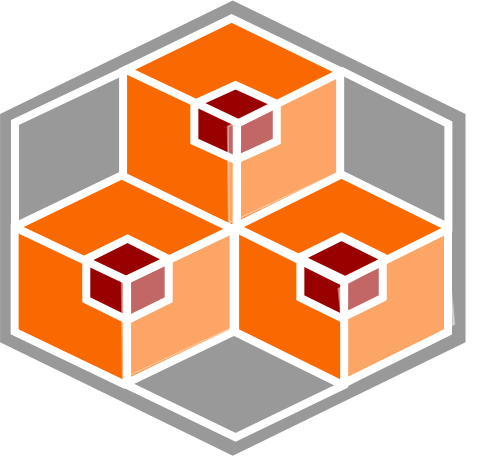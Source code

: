 <mxfile>
    <diagram id="eYn_d_78AXcMP77TBG3z" name="logo">
        <mxGraphModel dx="458" dy="333" grid="1" gridSize="10" guides="1" tooltips="1" connect="1" arrows="1" fold="1" page="1" pageScale="1" pageWidth="850" pageHeight="1100" math="0" shadow="0">
            <root>
                <mxCell id="M2PE4-lNumd2s_q4y6qs-0"/>
                <mxCell id="M2PE4-lNumd2s_q4y6qs-1" parent="M2PE4-lNumd2s_q4y6qs-0"/>
                <mxCell id="M2PE4-lNumd2s_q4y6qs-3" value="" style="group;fillColor=none;" parent="M2PE4-lNumd2s_q4y6qs-1" vertex="1" connectable="0">
                    <mxGeometry x="265.517" y="242.979" width="231.38" height="219.43" as="geometry"/>
                </mxCell>
                <mxCell id="M2PE4-lNumd2s_q4y6qs-4" value="" style="shape=hexagon;strokeWidth=4;html=1;fillColor=#999999;strokeColor=#999999;shadow=0;fontSize=10;fontColor=#ffffff;align=center;fontStyle=0;whiteSpace=wrap;spacing=10;rounded=0;rotation=90;" parent="M2PE4-lNumd2s_q4y6qs-3" vertex="1">
                    <mxGeometry x="-3.73" y="-8.28" width="223.23" height="228.71" as="geometry"/>
                </mxCell>
                <mxCell id="M2PE4-lNumd2s_q4y6qs-5" value="" style="shape=hexagon;strokeWidth=4;html=1;fillColor=#fa6800;strokeColor=#FFFFFF;shadow=0;fontSize=10;fontColor=#000000;align=center;fontStyle=0;whiteSpace=wrap;spacing=10;rounded=0;rotation=90;" parent="M2PE4-lNumd2s_q4y6qs-3" vertex="1">
                    <mxGeometry x="1.025" y="76.934" width="105.03" height="109.46" as="geometry"/>
                </mxCell>
                <mxCell id="M2PE4-lNumd2s_q4y6qs-6" value="" style="shape=hexagon;strokeWidth=4;html=1;fillColor=#fa6800;strokeColor=#FFFFFF;shadow=0;fontSize=10;fontColor=#000000;align=center;fontStyle=0;whiteSpace=wrap;spacing=10;rounded=0;rotation=90;" parent="M2PE4-lNumd2s_q4y6qs-3" vertex="1">
                    <mxGeometry x="54.785" y="-0.476" width="105.03" height="108.54" as="geometry"/>
                </mxCell>
                <mxCell id="M2PE4-lNumd2s_q4y6qs-7" value="" style="shape=hexagon;strokeWidth=4;html=1;fillColor=#990000;strokeColor=#ffffff;shadow=0;fontSize=10;fontColor=#FFFFFF;align=center;fontStyle=0;whiteSpace=wrap;spacing=10;rounded=0;rotation=90;" parent="M2PE4-lNumd2s_q4y6qs-3" vertex="1">
                    <mxGeometry x="90.47" y="32.73" width="37.58" height="41.2" as="geometry"/>
                </mxCell>
                <mxCell id="M2PE4-lNumd2s_q4y6qs-8" value="" style="shape=hexagon;strokeWidth=4;html=1;fillColor=#fa6800;strokeColor=#FFFFFF;shadow=0;fontSize=10;fontColor=#000000;align=center;fontStyle=0;whiteSpace=wrap;spacing=10;rounded=0;rotation=90;" parent="M2PE4-lNumd2s_q4y6qs-3" vertex="1">
                    <mxGeometry x="109.743" y="78.488" width="105.034" height="106.456" as="geometry"/>
                </mxCell>
                <mxCell id="M2PE4-lNumd2s_q4y6qs-9" value="" style="shape=hexagon;strokeWidth=4;html=1;fillColor=#990000;strokeColor=#ffffff;shadow=0;fontSize=10;fontColor=#FFFFFF;align=center;fontStyle=0;whiteSpace=wrap;spacing=10;rounded=0;rotation=90;" parent="M2PE4-lNumd2s_q4y6qs-3" vertex="1">
                    <mxGeometry x="141.935" y="110.114" width="40.65" height="41.2" as="geometry"/>
                </mxCell>
                <mxCell id="M2PE4-lNumd2s_q4y6qs-10" value="" style="shape=hexagon;strokeWidth=4;html=1;fillColor=#990000;strokeColor=#ffffff;shadow=0;fontSize=10;fontColor=#FFFFFF;align=center;fontStyle=0;whiteSpace=wrap;spacing=10;rounded=0;rotation=90;" parent="M2PE4-lNumd2s_q4y6qs-3" vertex="1">
                    <mxGeometry x="34.905" y="111.114" width="40.65" height="41.2" as="geometry"/>
                </mxCell>
                <mxCell id="M2PE4-lNumd2s_q4y6qs-11" value="" style="shape=hexagon;strokeWidth=4;html=1;fillColor=none;strokeColor=#FFFFFF;shadow=0;fontSize=10;fontColor=#ffffff;align=center;fontStyle=0;whiteSpace=wrap;spacing=10;rounded=0;rotation=-90;" parent="M2PE4-lNumd2s_q4y6qs-3" vertex="1">
                    <mxGeometry x="2" y="24" width="105" height="111" as="geometry"/>
                </mxCell>
                <mxCell id="M2PE4-lNumd2s_q4y6qs-12" value="" style="shape=parallelogram;perimeter=parallelogramPerimeter;whiteSpace=wrap;html=1;fixedSize=1;labelBackgroundColor=#33FFFF;fontSize=12;strokeColor=#FFFFFF;strokeWidth=1;fillColor=#FFFFFF;rotation=-25;opacity=40;" parent="M2PE4-lNumd2s_q4y6qs-3" vertex="1">
                    <mxGeometry x="92.77" y="44.489" width="81.38" height="44.15" as="geometry"/>
                </mxCell>
                <mxCell id="M2PE4-lNumd2s_q4y6qs-13" value="" style="shape=parallelogram;perimeter=parallelogramPerimeter;whiteSpace=wrap;html=1;fixedSize=1;labelBackgroundColor=#33FFFF;fontSize=12;strokeColor=#FFFFFF;strokeWidth=1;fillColor=#FFFFFF;rotation=-25;opacity=40;" parent="M2PE4-lNumd2s_q4y6qs-3" vertex="1">
                    <mxGeometry x="39.77" y="122.149" width="81.38" height="44.15" as="geometry"/>
                </mxCell>
                <mxCell id="M2PE4-lNumd2s_q4y6qs-14" value="" style="shape=hexagon;strokeWidth=4;html=1;shadow=0;fontSize=10;align=center;fontStyle=0;whiteSpace=wrap;spacing=10;rounded=0;rotation=-90;fillColor=none;fontColor=#ffffff;strokeColor=#FFFFFF;" parent="M2PE4-lNumd2s_q4y6qs-3" vertex="1">
                    <mxGeometry x="110.25" y="27.35" width="105.03" height="105.82" as="geometry"/>
                </mxCell>
                <mxCell id="M2PE4-lNumd2s_q4y6qs-15" value="" style="shape=parallelogram;perimeter=parallelogramPerimeter;whiteSpace=wrap;html=1;fixedSize=1;labelBackgroundColor=#33FFFF;fontSize=12;strokeColor=#FFFFFF;strokeWidth=1;fillColor=#FFFFFF;rotation=-30;opacity=40;" parent="M2PE4-lNumd2s_q4y6qs-3" vertex="1">
                    <mxGeometry x="149" y="123.149" width="81.38" height="44.15" as="geometry"/>
                </mxCell>
                <mxCell id="M2PE4-lNumd2s_q4y6qs-16" value="" style="shape=hexagon;strokeWidth=4;html=1;fillColor=none;strokeColor=#FFFFFF;shadow=0;fontSize=10;fontColor=#ffffff;align=center;fontStyle=0;whiteSpace=wrap;spacing=10;rounded=0;rotation=-90;" parent="M2PE4-lNumd2s_q4y6qs-3" vertex="1">
                    <mxGeometry x="56.78" y="103.939" width="105.03" height="108.54" as="geometry"/>
                </mxCell>
            </root>
        </mxGraphModel>
    </diagram>
    <diagram name="Copy of logo" id="F1YQ7GFzTcxxC4FZIpIX">
        <mxGraphModel dx="458" dy="333" grid="1" gridSize="10" guides="1" tooltips="1" connect="1" arrows="1" fold="1" page="1" pageScale="1" pageWidth="850" pageHeight="1100" math="0" shadow="0">
            <root>
                <mxCell id="g-2Jw0t9bgn57tLPMznY-0"/>
                <mxCell id="g-2Jw0t9bgn57tLPMznY-1" parent="g-2Jw0t9bgn57tLPMznY-0"/>
                <mxCell id="g-2Jw0t9bgn57tLPMznY-2" value="" style="group;fillColor=none;" vertex="1" connectable="0" parent="g-2Jw0t9bgn57tLPMznY-1">
                    <mxGeometry x="265.517" y="242.979" width="231.38" height="219.43" as="geometry"/>
                </mxCell>
                <mxCell id="g-2Jw0t9bgn57tLPMznY-3" value="" style="shape=hexagon;strokeWidth=4;html=1;fillColor=#999999;strokeColor=#999999;shadow=0;fontSize=10;fontColor=#ffffff;align=center;fontStyle=0;whiteSpace=wrap;spacing=10;rounded=0;rotation=90;" vertex="1" parent="g-2Jw0t9bgn57tLPMznY-2">
                    <mxGeometry x="-3.73" y="-8.28" width="223.23" height="228.71" as="geometry"/>
                </mxCell>
                <mxCell id="g-2Jw0t9bgn57tLPMznY-4" value="" style="shape=hexagon;strokeWidth=4;html=1;fillColor=#fa6800;strokeColor=#FFFFFF;shadow=0;fontSize=10;fontColor=#000000;align=center;fontStyle=0;whiteSpace=wrap;spacing=10;rounded=0;rotation=90;" vertex="1" parent="g-2Jw0t9bgn57tLPMznY-2">
                    <mxGeometry x="1.025" y="76.934" width="105.03" height="109.46" as="geometry"/>
                </mxCell>
                <mxCell id="g-2Jw0t9bgn57tLPMznY-5" value="" style="shape=hexagon;strokeWidth=4;html=1;fillColor=#fa6800;strokeColor=#FFFFFF;shadow=0;fontSize=10;fontColor=#000000;align=center;fontStyle=0;whiteSpace=wrap;spacing=10;rounded=0;rotation=90;" vertex="1" parent="g-2Jw0t9bgn57tLPMznY-2">
                    <mxGeometry x="54.785" y="-0.476" width="105.03" height="108.54" as="geometry"/>
                </mxCell>
                <mxCell id="g-2Jw0t9bgn57tLPMznY-6" value="" style="shape=hexagon;strokeWidth=4;html=1;fillColor=#990000;strokeColor=#ffffff;shadow=0;fontSize=10;fontColor=#FFFFFF;align=center;fontStyle=0;whiteSpace=wrap;spacing=10;rounded=0;rotation=90;" vertex="1" parent="g-2Jw0t9bgn57tLPMznY-2">
                    <mxGeometry x="90.47" y="32.73" width="37.58" height="41.2" as="geometry"/>
                </mxCell>
                <mxCell id="g-2Jw0t9bgn57tLPMznY-7" value="" style="shape=hexagon;strokeWidth=4;html=1;fillColor=#fa6800;strokeColor=#FFFFFF;shadow=0;fontSize=10;fontColor=#000000;align=center;fontStyle=0;whiteSpace=wrap;spacing=10;rounded=0;rotation=90;" vertex="1" parent="g-2Jw0t9bgn57tLPMznY-2">
                    <mxGeometry x="109.743" y="78.488" width="105.034" height="106.456" as="geometry"/>
                </mxCell>
                <mxCell id="g-2Jw0t9bgn57tLPMznY-8" value="" style="shape=hexagon;strokeWidth=4;html=1;fillColor=#990000;strokeColor=#ffffff;shadow=0;fontSize=10;fontColor=#FFFFFF;align=center;fontStyle=0;whiteSpace=wrap;spacing=10;rounded=0;rotation=90;" vertex="1" parent="g-2Jw0t9bgn57tLPMznY-2">
                    <mxGeometry x="141.935" y="110.114" width="40.65" height="41.2" as="geometry"/>
                </mxCell>
                <mxCell id="g-2Jw0t9bgn57tLPMznY-9" value="" style="shape=hexagon;strokeWidth=4;html=1;fillColor=#990000;strokeColor=#ffffff;shadow=0;fontSize=10;fontColor=#FFFFFF;align=center;fontStyle=0;whiteSpace=wrap;spacing=10;rounded=0;rotation=90;" vertex="1" parent="g-2Jw0t9bgn57tLPMznY-2">
                    <mxGeometry x="34.905" y="111.114" width="40.65" height="41.2" as="geometry"/>
                </mxCell>
                <mxCell id="g-2Jw0t9bgn57tLPMznY-10" value="" style="shape=hexagon;strokeWidth=4;html=1;fillColor=none;strokeColor=#FFFFFF;shadow=0;fontSize=10;fontColor=#ffffff;align=center;fontStyle=0;whiteSpace=wrap;spacing=10;rounded=0;rotation=-90;" vertex="1" parent="g-2Jw0t9bgn57tLPMznY-2">
                    <mxGeometry x="2" y="24" width="105" height="111" as="geometry"/>
                </mxCell>
                <mxCell id="g-2Jw0t9bgn57tLPMznY-11" value="" style="shape=parallelogram;perimeter=parallelogramPerimeter;whiteSpace=wrap;html=1;fixedSize=1;labelBackgroundColor=#33FFFF;fontSize=12;strokeColor=#FFFFFF;strokeWidth=1;fillColor=#FFFFFF;rotation=-25;opacity=40;" vertex="1" parent="g-2Jw0t9bgn57tLPMznY-2">
                    <mxGeometry x="92.77" y="44.489" width="81.38" height="44.15" as="geometry"/>
                </mxCell>
                <mxCell id="g-2Jw0t9bgn57tLPMznY-12" value="" style="shape=parallelogram;perimeter=parallelogramPerimeter;whiteSpace=wrap;html=1;fixedSize=1;labelBackgroundColor=#33FFFF;fontSize=12;strokeColor=#FFFFFF;strokeWidth=1;fillColor=#FFFFFF;rotation=-25;opacity=40;" vertex="1" parent="g-2Jw0t9bgn57tLPMznY-2">
                    <mxGeometry x="39.77" y="122.149" width="81.38" height="44.15" as="geometry"/>
                </mxCell>
                <mxCell id="g-2Jw0t9bgn57tLPMznY-13" value="" style="shape=hexagon;strokeWidth=4;html=1;shadow=0;fontSize=10;align=center;fontStyle=0;whiteSpace=wrap;spacing=10;rounded=0;rotation=-90;fillColor=none;fontColor=#ffffff;strokeColor=#FFFFFF;" vertex="1" parent="g-2Jw0t9bgn57tLPMznY-2">
                    <mxGeometry x="110.25" y="27.35" width="105.03" height="105.82" as="geometry"/>
                </mxCell>
                <mxCell id="g-2Jw0t9bgn57tLPMznY-14" value="" style="shape=parallelogram;perimeter=parallelogramPerimeter;whiteSpace=wrap;html=1;fixedSize=1;labelBackgroundColor=#33FFFF;fontSize=12;strokeColor=#FFFFFF;strokeWidth=1;fillColor=#FFFFFF;rotation=-30;opacity=40;" vertex="1" parent="g-2Jw0t9bgn57tLPMznY-2">
                    <mxGeometry x="149" y="123.149" width="81.38" height="44.15" as="geometry"/>
                </mxCell>
                <mxCell id="g-2Jw0t9bgn57tLPMznY-15" value="" style="shape=hexagon;strokeWidth=4;html=1;fillColor=none;strokeColor=#FFFFFF;shadow=0;fontSize=10;fontColor=#ffffff;align=center;fontStyle=0;whiteSpace=wrap;spacing=10;rounded=0;rotation=-90;" vertex="1" parent="g-2Jw0t9bgn57tLPMznY-2">
                    <mxGeometry x="56.78" y="103.939" width="105.03" height="108.54" as="geometry"/>
                </mxCell>
            </root>
        </mxGraphModel>
    </diagram>
    <diagram id="z4e_01fxEXZt1pfLRqmN" name="Page-6">
        <mxGraphModel dx="458" dy="333" grid="1" gridSize="10" guides="1" tooltips="1" connect="1" arrows="1" fold="1" page="1" pageScale="1" pageWidth="850" pageHeight="1100" math="0" shadow="0">
            <root>
                <mxCell id="3KREjJPQH-_882ALpKqT-0"/>
                <mxCell id="3KREjJPQH-_882ALpKqT-1" parent="3KREjJPQH-_882ALpKqT-0"/>
            </root>
        </mxGraphModel>
    </diagram>
    <diagram id="_Z8jxQ0VX7EyFw_JwXuR" name="alom">
        <mxGraphModel dx="2158" dy="333" grid="1" gridSize="10" guides="1" tooltips="1" connect="1" arrows="1" fold="1" page="1" pageScale="1" pageWidth="850" pageHeight="1100" math="0" shadow="0">
            <root>
                <mxCell id="qMq4osNZtV3V3CkjHfBm-0"/>
                <mxCell id="qMq4osNZtV3V3CkjHfBm-1" parent="qMq4osNZtV3V3CkjHfBm-0"/>
                <mxCell id="BQZoYqjZWTb_XSkDFWo9-0" value="" style="group" parent="qMq4osNZtV3V3CkjHfBm-1" vertex="1" connectable="0">
                    <mxGeometry x="530" y="260" width="850" height="1326.47" as="geometry"/>
                </mxCell>
                <mxCell id="BQZoYqjZWTb_XSkDFWo9-1" value="" style="rounded=1;whiteSpace=wrap;html=1;dashed=1;" parent="BQZoYqjZWTb_XSkDFWo9-0" vertex="1">
                    <mxGeometry x="190" y="104" width="235" height="144" as="geometry"/>
                </mxCell>
                <mxCell id="BQZoYqjZWTb_XSkDFWo9-2" value="LiveStream" style="shape=cylinder3;whiteSpace=wrap;html=1;boundedLbl=1;backgroundOutline=1;size=15;" parent="BQZoYqjZWTb_XSkDFWo9-0" vertex="1">
                    <mxGeometry x="190" y="309" width="90" height="60" as="geometry"/>
                </mxCell>
                <mxCell id="BQZoYqjZWTb_XSkDFWo9-3" value="ComputerVision" style="shape=cylinder3;whiteSpace=wrap;html=1;boundedLbl=1;backgroundOutline=1;size=15;" parent="BQZoYqjZWTb_XSkDFWo9-0" vertex="1">
                    <mxGeometry x="340" y="309" width="90" height="60" as="geometry"/>
                </mxCell>
                <mxCell id="BQZoYqjZWTb_XSkDFWo9-4" value="&lt;b&gt;&lt;font style=&quot;font-size: 14px&quot;&gt;CPU-bound&lt;/font&gt;&lt;/b&gt;" style="text;html=1;strokeColor=none;fillColor=none;align=center;verticalAlign=middle;whiteSpace=wrap;rounded=0;" parent="BQZoYqjZWTb_XSkDFWo9-0" vertex="1">
                    <mxGeometry x="421.37" y="390" width="91.5" height="30" as="geometry"/>
                </mxCell>
                <mxCell id="BQZoYqjZWTb_XSkDFWo9-5" value="Thread Pool" style="text;html=1;strokeColor=none;fillColor=none;align=center;verticalAlign=middle;whiteSpace=wrap;rounded=0;" parent="BQZoYqjZWTb_XSkDFWo9-0" vertex="1">
                    <mxGeometry x="205" y="309" width="60" height="30" as="geometry"/>
                </mxCell>
                <mxCell id="BQZoYqjZWTb_XSkDFWo9-6" value="Thread Pool" style="text;html=1;strokeColor=none;fillColor=none;align=center;verticalAlign=middle;whiteSpace=wrap;rounded=0;" parent="BQZoYqjZWTb_XSkDFWo9-0" vertex="1">
                    <mxGeometry x="355" y="309" width="60" height="30" as="geometry"/>
                </mxCell>
                <mxCell id="BQZoYqjZWTb_XSkDFWo9-7" style="edgeStyle=none;html=1;exitX=0.855;exitY=1;exitDx=0;exitDy=-4.35;exitPerimeter=0;entryX=0.25;entryY=0;entryDx=0;entryDy=0;startArrow=none;" parent="BQZoYqjZWTb_XSkDFWo9-0" source="BQZoYqjZWTb_XSkDFWo9-13" target="BQZoYqjZWTb_XSkDFWo9-6" edge="1">
                    <mxGeometry relative="1" as="geometry"/>
                </mxCell>
                <mxCell id="BQZoYqjZWTb_XSkDFWo9-8" style="edgeStyle=none;html=1;exitX=0.145;exitY=1;exitDx=0;exitDy=-4.35;exitPerimeter=0;entryX=0.75;entryY=0;entryDx=0;entryDy=0;startArrow=none;" parent="BQZoYqjZWTb_XSkDFWo9-0" source="BQZoYqjZWTb_XSkDFWo9-12" target="BQZoYqjZWTb_XSkDFWo9-5" edge="1">
                    <mxGeometry relative="1" as="geometry"/>
                </mxCell>
                <mxCell id="BQZoYqjZWTb_XSkDFWo9-9" value="Main Thread" style="text;html=1;strokeColor=none;fillColor=none;align=center;verticalAlign=middle;whiteSpace=wrap;rounded=0;" parent="BQZoYqjZWTb_XSkDFWo9-0" vertex="1">
                    <mxGeometry x="360" y="213" width="60" height="30" as="geometry"/>
                </mxCell>
                <mxCell id="BQZoYqjZWTb_XSkDFWo9-10" value="" style="edgeStyle=none;html=1;" parent="BQZoYqjZWTb_XSkDFWo9-0" source="BQZoYqjZWTb_XSkDFWo9-11" target="BQZoYqjZWTb_XSkDFWo9-3" edge="1">
                    <mxGeometry relative="1" as="geometry"/>
                </mxCell>
                <mxCell id="BQZoYqjZWTb_XSkDFWo9-11" value="Shared&lt;br&gt;Memory" style="text;html=1;strokeColor=none;fillColor=none;align=center;verticalAlign=middle;whiteSpace=wrap;rounded=0;" parent="BQZoYqjZWTb_XSkDFWo9-0" vertex="1">
                    <mxGeometry x="280" y="359" width="60" height="30" as="geometry"/>
                </mxCell>
                <mxCell id="BQZoYqjZWTb_XSkDFWo9-12" value="" style="shape=cylinder3;whiteSpace=wrap;html=1;boundedLbl=1;backgroundOutline=1;size=7.051;rotation=0;" parent="BQZoYqjZWTb_XSkDFWo9-0" vertex="1">
                    <mxGeometry x="274" y="239" width="20" height="35" as="geometry"/>
                </mxCell>
                <mxCell id="BQZoYqjZWTb_XSkDFWo9-13" value="" style="shape=cylinder3;whiteSpace=wrap;html=1;boundedLbl=1;backgroundOutline=1;size=7.051;rotation=0;" parent="BQZoYqjZWTb_XSkDFWo9-0" vertex="1">
                    <mxGeometry x="323" y="239" width="20" height="33" as="geometry"/>
                </mxCell>
                <mxCell id="BQZoYqjZWTb_XSkDFWo9-14" value="Message&lt;br&gt;Channel" style="text;html=1;strokeColor=none;fillColor=none;align=center;verticalAlign=middle;whiteSpace=wrap;rounded=0;" parent="BQZoYqjZWTb_XSkDFWo9-0" vertex="1">
                    <mxGeometry x="350" y="254" width="60" height="30" as="geometry"/>
                </mxCell>
                <mxCell id="BQZoYqjZWTb_XSkDFWo9-15" value="Message&lt;br&gt;Channel" style="text;html=1;strokeColor=none;fillColor=none;align=center;verticalAlign=middle;whiteSpace=wrap;rounded=0;" parent="BQZoYqjZWTb_XSkDFWo9-0" vertex="1">
                    <mxGeometry x="203" y="254" width="60" height="30" as="geometry"/>
                </mxCell>
                <mxCell id="BQZoYqjZWTb_XSkDFWo9-16" value="" style="shape=cube;whiteSpace=wrap;html=1;boundedLbl=1;backgroundOutline=1;darkOpacity=0.05;darkOpacity2=0.1;size=12;" parent="BQZoYqjZWTb_XSkDFWo9-0" vertex="1">
                    <mxGeometry x="348" y="140" width="60" height="60" as="geometry"/>
                </mxCell>
                <mxCell id="BQZoYqjZWTb_XSkDFWo9-17" value="HTTP&lt;br&gt;Server" style="text;html=1;strokeColor=none;fillColor=none;align=center;verticalAlign=middle;whiteSpace=wrap;rounded=0;" parent="BQZoYqjZWTb_XSkDFWo9-0" vertex="1">
                    <mxGeometry x="355" y="161" width="60" height="30" as="geometry"/>
                </mxCell>
                <mxCell id="BQZoYqjZWTb_XSkDFWo9-18" value="" style="ellipse;shape=cloud;whiteSpace=wrap;html=1;" parent="BQZoYqjZWTb_XSkDFWo9-0" vertex="1">
                    <mxGeometry x="318" width="120" height="80" as="geometry"/>
                </mxCell>
                <mxCell id="BQZoYqjZWTb_XSkDFWo9-19" value="" style="edgeStyle=none;html=1;startArrow=classic;startFill=1;endArrow=none;endFill=0;" parent="BQZoYqjZWTb_XSkDFWo9-0" source="BQZoYqjZWTb_XSkDFWo9-16" target="BQZoYqjZWTb_XSkDFWo9-18" edge="1">
                    <mxGeometry relative="1" as="geometry"/>
                </mxCell>
                <mxCell id="BQZoYqjZWTb_XSkDFWo9-20" value="HTTP / WS" style="edgeLabel;html=1;align=center;verticalAlign=middle;resizable=0;points=[];" parent="BQZoYqjZWTb_XSkDFWo9-19" vertex="1" connectable="0">
                    <mxGeometry x="0.343" y="-3" relative="1" as="geometry">
                        <mxPoint y="1" as="offset"/>
                    </mxGeometry>
                </mxCell>
                <mxCell id="BQZoYqjZWTb_XSkDFWo9-21" value="&lt;p&gt;&lt;span style=&quot;font-size: 12px ; font-weight: normal&quot;&gt;Asynchronous I/O, QUIC L4 protocol for data streams&lt;/span&gt;&lt;/p&gt;&lt;p&gt;&lt;span&gt;Dedicated worker threads for CPU-bound AI inference&lt;/span&gt;&lt;span style=&quot;font-size: 12px ; font-weight: normal&quot;&gt;&lt;br&gt;&lt;/span&gt;&lt;/p&gt;" style="text;html=1;strokeColor=none;fillColor=none;spacing=5;spacingTop=-20;whiteSpace=wrap;overflow=hidden;rounded=0;" parent="BQZoYqjZWTb_XSkDFWo9-0" vertex="1">
                    <mxGeometry x="28" y="50" width="361" height="120" as="geometry"/>
                </mxCell>
                <mxCell id="BQZoYqjZWTb_XSkDFWo9-22" value="CCTV&lt;br&gt;WebRTC&lt;br&gt;NDI" style="ellipse;shape=cloud;whiteSpace=wrap;html=1;" parent="BQZoYqjZWTb_XSkDFWo9-0" vertex="1">
                    <mxGeometry x="40" y="154" width="120" height="80" as="geometry"/>
                </mxCell>
                <mxCell id="BQZoYqjZWTb_XSkDFWo9-23" value="" style="group" parent="BQZoYqjZWTb_XSkDFWo9-0" vertex="1" connectable="0">
                    <mxGeometry x="280" y="389" width="100" height="60" as="geometry"/>
                </mxCell>
                <mxCell id="BQZoYqjZWTb_XSkDFWo9-24" value="" style="shape=cube;whiteSpace=wrap;html=1;boundedLbl=1;backgroundOutline=1;darkOpacity=0.05;darkOpacity2=0.1;" parent="BQZoYqjZWTb_XSkDFWo9-23" vertex="1">
                    <mxGeometry width="80" height="40" as="geometry"/>
                </mxCell>
                <mxCell id="BQZoYqjZWTb_XSkDFWo9-25" value="" style="shape=cube;whiteSpace=wrap;html=1;boundedLbl=1;backgroundOutline=1;darkOpacity=0.05;darkOpacity2=0.1;" parent="BQZoYqjZWTb_XSkDFWo9-23" vertex="1">
                    <mxGeometry x="10" y="10" width="80" height="40" as="geometry"/>
                </mxCell>
                <mxCell id="BQZoYqjZWTb_XSkDFWo9-26" value="" style="shape=cube;whiteSpace=wrap;html=1;boundedLbl=1;backgroundOutline=1;darkOpacity=0.05;darkOpacity2=0.1;" parent="BQZoYqjZWTb_XSkDFWo9-23" vertex="1">
                    <mxGeometry x="20" y="20" width="80" height="40" as="geometry"/>
                </mxCell>
                <mxCell id="BQZoYqjZWTb_XSkDFWo9-27" style="edgeStyle=none;html=1;entryX=0;entryY=0;entryDx=60;entryDy=0;entryPerimeter=0;" parent="BQZoYqjZWTb_XSkDFWo9-0" source="BQZoYqjZWTb_XSkDFWo9-3" target="BQZoYqjZWTb_XSkDFWo9-25" edge="1">
                    <mxGeometry relative="1" as="geometry"/>
                </mxCell>
                <mxCell id="BQZoYqjZWTb_XSkDFWo9-28" value="" style="group" parent="BQZoYqjZWTb_XSkDFWo9-0" vertex="1" connectable="0">
                    <mxGeometry x="215" y="170" width="100" height="60" as="geometry"/>
                </mxCell>
                <mxCell id="BQZoYqjZWTb_XSkDFWo9-29" value="" style="shape=cube;whiteSpace=wrap;html=1;boundedLbl=1;backgroundOutline=1;darkOpacity=0.05;darkOpacity2=0.1;" parent="BQZoYqjZWTb_XSkDFWo9-28" vertex="1">
                    <mxGeometry width="80" height="40" as="geometry"/>
                </mxCell>
                <mxCell id="BQZoYqjZWTb_XSkDFWo9-30" value="" style="shape=cube;whiteSpace=wrap;html=1;boundedLbl=1;backgroundOutline=1;darkOpacity=0.05;darkOpacity2=0.1;" parent="BQZoYqjZWTb_XSkDFWo9-28" vertex="1">
                    <mxGeometry x="10" y="10" width="80" height="40" as="geometry"/>
                </mxCell>
                <mxCell id="BQZoYqjZWTb_XSkDFWo9-31" value="" style="shape=cube;whiteSpace=wrap;html=1;boundedLbl=1;backgroundOutline=1;darkOpacity=0.05;darkOpacity2=0.1;" parent="BQZoYqjZWTb_XSkDFWo9-28" vertex="1">
                    <mxGeometry x="20" y="20" width="80" height="40" as="geometry"/>
                </mxCell>
                <mxCell id="BQZoYqjZWTb_XSkDFWo9-32" style="edgeStyle=none;html=1;entryX=0;entryY=0;entryDx=0;entryDy=0;entryPerimeter=0;" parent="BQZoYqjZWTb_XSkDFWo9-0" source="BQZoYqjZWTb_XSkDFWo9-2" target="BQZoYqjZWTb_XSkDFWo9-26" edge="1">
                    <mxGeometry relative="1" as="geometry"/>
                </mxCell>
                <mxCell id="BQZoYqjZWTb_XSkDFWo9-33" value="Readonly Cache&lt;br&gt;(contains data from all threads, handles all reads)" style="text;html=1;strokeColor=none;fillColor=none;align=center;verticalAlign=middle;whiteSpace=wrap;rounded=0;" parent="BQZoYqjZWTb_XSkDFWo9-0" vertex="1">
                    <mxGeometry x="187" y="126" width="156" height="28" as="geometry"/>
                </mxCell>
                <mxCell id="BQZoYqjZWTb_XSkDFWo9-34" value="" style="rounded=1;whiteSpace=wrap;html=1;dashed=1;" parent="BQZoYqjZWTb_XSkDFWo9-0" vertex="1">
                    <mxGeometry x="80" y="280" width="117" height="63.5" as="geometry"/>
                </mxCell>
                <mxCell id="BQZoYqjZWTb_XSkDFWo9-35" value="" style="shape=cube;whiteSpace=wrap;html=1;boundedLbl=1;backgroundOutline=1;darkOpacity=0.05;darkOpacity2=0.1;size=10;" parent="BQZoYqjZWTb_XSkDFWo9-0" vertex="1">
                    <mxGeometry x="130" y="285.5" width="60" height="50" as="geometry"/>
                </mxCell>
                <mxCell id="BQZoYqjZWTb_XSkDFWo9-36" value="QUIC&lt;br&gt;Server" style="text;html=1;strokeColor=none;fillColor=none;align=center;verticalAlign=middle;whiteSpace=wrap;rounded=0;" parent="BQZoYqjZWTb_XSkDFWo9-0" vertex="1">
                    <mxGeometry x="165.5" y="310.5" width="1.5" height="10" as="geometry"/>
                </mxCell>
                <mxCell id="BQZoYqjZWTb_XSkDFWo9-37" value="&lt;span style=&quot;font-size: 14px&quot;&gt;&lt;b&gt;s&lt;/b&gt;&lt;/span&gt;" style="text;html=1;strokeColor=none;fillColor=none;align=center;verticalAlign=middle;whiteSpace=wrap;rounded=0;" parent="BQZoYqjZWTb_XSkDFWo9-0" vertex="1">
                    <mxGeometry x="98.5" y="390" width="80" height="30" as="geometry"/>
                </mxCell>
                <mxCell id="BQZoYqjZWTb_XSkDFWo9-38" value="" style="edgeStyle=none;html=1;startArrow=classic;startFill=1;endArrow=none;endFill=0;exitX=0;exitY=0;exitDx=22;exitDy=0;exitPerimeter=0;" parent="BQZoYqjZWTb_XSkDFWo9-0" source="BQZoYqjZWTb_XSkDFWo9-35" target="BQZoYqjZWTb_XSkDFWo9-22" edge="1">
                    <mxGeometry relative="1" as="geometry">
                        <mxPoint x="160" y="339" as="sourcePoint"/>
                    </mxGeometry>
                </mxCell>
                <mxCell id="BQZoYqjZWTb_XSkDFWo9-40" value="" style="rounded=1;whiteSpace=wrap;html=1;dashed=1;" parent="BQZoYqjZWTb_XSkDFWo9-0" vertex="1">
                    <mxGeometry x="423" y="268.5" width="117" height="70" as="geometry"/>
                </mxCell>
                <mxCell id="BQZoYqjZWTb_XSkDFWo9-41" value="" style="shape=cube;whiteSpace=wrap;html=1;boundedLbl=1;backgroundOutline=1;darkOpacity=0.05;darkOpacity2=0.1;size=10;" parent="BQZoYqjZWTb_XSkDFWo9-0" vertex="1">
                    <mxGeometry x="430.5" y="279.5" width="60" height="50" as="geometry"/>
                </mxCell>
                <mxCell id="BQZoYqjZWTb_XSkDFWo9-42" value="Worker Thread" style="text;html=1;strokeColor=none;fillColor=none;align=center;verticalAlign=middle;whiteSpace=wrap;rounded=0;" parent="BQZoYqjZWTb_XSkDFWo9-0" vertex="1">
                    <mxGeometry x="73.5" y="309" width="60" height="30" as="geometry"/>
                </mxCell>
                <mxCell id="BQZoYqjZWTb_XSkDFWo9-43" value="Worker Thread" style="text;html=1;strokeColor=none;fillColor=none;align=center;verticalAlign=middle;whiteSpace=wrap;rounded=0;" parent="BQZoYqjZWTb_XSkDFWo9-0" vertex="1">
                    <mxGeometry x="485.5" y="305.5" width="60" height="30" as="geometry"/>
                </mxCell>
                <mxCell id="BQZoYqjZWTb_XSkDFWo9-44" value="Wasm &lt;br&gt;Module" style="text;html=1;strokeColor=none;fillColor=none;align=center;verticalAlign=middle;whiteSpace=wrap;rounded=0;" parent="BQZoYqjZWTb_XSkDFWo9-0" vertex="1">
                    <mxGeometry x="465" y="306.5" width="4.25" height="10" as="geometry"/>
                </mxCell>
                <mxCell id="BQZoYqjZWTb_XSkDFWo9-45" value="Node.js, V8, WasmEdge (embedded QuickJS)" style="whiteSpace=wrap;html=1;" parent="BQZoYqjZWTb_XSkDFWo9-0" vertex="1">
                    <mxGeometry x="80" y="470" width="460" height="40" as="geometry"/>
                </mxCell>
                <mxCell id="BQZoYqjZWTb_XSkDFWo9-46" value="SEL4 Kernel, Linux, MacOS, Windows" style="whiteSpace=wrap;html=1;" parent="BQZoYqjZWTb_XSkDFWo9-0" vertex="1">
                    <mxGeometry x="80" y="520" width="460" height="40" as="geometry"/>
                </mxCell>
                <mxCell id="BQZoYqjZWTb_XSkDFWo9-47" value="Frontend, Backend, Edge, Mobile, IoT&lt;br&gt;(Browser, ARM/X86 Server, Android, iOS, Raspberry Pi, Arduino...)" style="whiteSpace=wrap;html=1;" parent="BQZoYqjZWTb_XSkDFWo9-0" vertex="1">
                    <mxGeometry x="80" y="570" width="460" height="50" as="geometry"/>
                </mxCell>
                <mxCell id="BQZoYqjZWTb_XSkDFWo9-48" value="&lt;h1&gt;Designed for AIoT&lt;/h1&gt;&lt;div&gt;&lt;br&gt;&lt;/div&gt;&lt;div&gt;&lt;br&gt;&lt;/div&gt;" style="text;html=1;strokeColor=none;fillColor=none;spacing=5;spacingTop=-20;whiteSpace=wrap;overflow=hidden;rounded=0;" parent="BQZoYqjZWTb_XSkDFWo9-0" vertex="1">
                    <mxGeometry x="28" width="235" height="36" as="geometry"/>
                </mxCell>
                <mxCell id="aaFzzRsDdXk5i1J_jujt-1" value="&lt;h1&gt;Hexagonal Architecture&lt;/h1&gt;&lt;p&gt;Lorem ipsum dolor sit amet, consectetur adipisicing elit, sed do eiusmod tempor incididunt ut labore et dolore magna aliqua.&lt;/p&gt;" style="text;html=1;strokeColor=none;fillColor=none;spacing=5;spacingTop=-20;whiteSpace=wrap;overflow=hidden;rounded=0;fontSize=12;" parent="qMq4osNZtV3V3CkjHfBm-1" vertex="1">
                    <mxGeometry x="85.1" y="300" width="190" height="120" as="geometry"/>
                </mxCell>
                <mxCell id="aaFzzRsDdXk5i1J_jujt-83" value="" style="edgeStyle=none;html=1;fontSize=12;" parent="qMq4osNZtV3V3CkjHfBm-1" source="aaFzzRsDdXk5i1J_jujt-71" target="aaFzzRsDdXk5i1J_jujt-0" edge="1">
                    <mxGeometry relative="1" as="geometry"/>
                </mxCell>
                <mxCell id="aaFzzRsDdXk5i1J_jujt-71" value="" style="shape=requiredInterface;html=1;fontSize=11;align=center;fillColor=none;points=[];aspect=fixed;resizable=0;verticalAlign=bottom;labelPosition=center;verticalLabelPosition=top;flipH=1;strokeColor=default;strokeWidth=1;" parent="qMq4osNZtV3V3CkjHfBm-1" vertex="1">
                    <mxGeometry x="85" y="490" width="5" height="10" as="geometry"/>
                </mxCell>
                <mxCell id="aaFzzRsDdXk5i1J_jujt-92" value="Application" style="shape=hexagon;strokeWidth=4;html=1;fillColor=#777777;strokeColor=#ffffff;shadow=0;fontSize=10;fontColor=#FFFFFF;align=center;fontStyle=0;whiteSpace=wrap;spacing=10;rounded=0;rotation=30;" parent="qMq4osNZtV3V3CkjHfBm-1" vertex="1">
                    <mxGeometry x="90" y="870" width="218.51" height="199" as="geometry"/>
                </mxCell>
                <mxCell id="aaFzzRsDdXk5i1J_jujt-93" value="Domain" style="shape=hexagon;strokeWidth=4;html=1;fillColor=#777777;strokeColor=#ffffff;shadow=0;fontSize=10;fontColor=#FFFFFF;align=center;fontStyle=0;whiteSpace=wrap;spacing=10;rounded=0;rotation=30;" parent="qMq4osNZtV3V3CkjHfBm-1" vertex="1">
                    <mxGeometry x="259" y="788.5" width="102" height="92.89" as="geometry"/>
                </mxCell>
                <mxCell id="aaFzzRsDdXk5i1J_jujt-94" value="Application" style="text;html=1;strokeColor=none;fillColor=none;align=center;verticalAlign=middle;whiteSpace=wrap;rounded=0;fontSize=12;rotation=30;" parent="qMq4osNZtV3V3CkjHfBm-1" vertex="1">
                    <mxGeometry x="240" y="888.5" width="60" height="30" as="geometry"/>
                </mxCell>
                <mxCell id="aaFzzRsDdXk5i1J_jujt-95" value="" style="group;perimeterSpacing=0;strokeWidth=11;rotation=30;" parent="qMq4osNZtV3V3CkjHfBm-1" vertex="1" connectable="0">
                    <mxGeometry x="371" y="819.5" width="57" height="34" as="geometry"/>
                </mxCell>
                <mxCell id="aaFzzRsDdXk5i1J_jujt-96" value="" style="group;rotation=30;" parent="aaFzzRsDdXk5i1J_jujt-95" vertex="1" connectable="0">
                    <mxGeometry width="57" height="34" as="geometry"/>
                </mxCell>
                <mxCell id="aaFzzRsDdXk5i1J_jujt-97" value="" style="rounded=0;orthogonalLoop=1;jettySize=auto;html=1;endArrow=halfCircle;endFill=0;endSize=6;strokeWidth=1;sketch=0;fontSize=12;" parent="aaFzzRsDdXk5i1J_jujt-96" edge="1">
                    <mxGeometry relative="1" as="geometry">
                        <mxPoint x="53" y="16" as="sourcePoint"/>
                        <mxPoint x="8" y="14" as="targetPoint"/>
                    </mxGeometry>
                </mxCell>
                <mxCell id="aaFzzRsDdXk5i1J_jujt-98" value="" style="ellipse;whiteSpace=wrap;html=1;align=center;aspect=fixed;resizable=0;points=[];outlineConnect=0;sketch=0;fontSize=12;rotation=30;" parent="aaFzzRsDdXk5i1J_jujt-96" vertex="1">
                    <mxGeometry x="-3" y="10" width="10" height="10" as="geometry"/>
                </mxCell>
                <mxCell id="aaFzzRsDdXk5i1J_jujt-99" value="" style="rounded=0;orthogonalLoop=1;jettySize=auto;html=1;endArrow=halfCircle;endFill=0;endSize=6;strokeWidth=1;sketch=0;fontSize=12;" parent="aaFzzRsDdXk5i1J_jujt-96" edge="1">
                    <mxGeometry relative="1" as="geometry">
                        <mxPoint x="16" y="16" as="sourcePoint"/>
                        <mxPoint x="62" y="17" as="targetPoint"/>
                    </mxGeometry>
                </mxCell>
                <mxCell id="aaFzzRsDdXk5i1J_jujt-100" value="z" style="group;rotation=150;" parent="qMq4osNZtV3V3CkjHfBm-1" vertex="1" connectable="0">
                    <mxGeometry x="202" y="760" width="446.13" height="959.65" as="geometry"/>
                </mxCell>
                <mxCell id="aaFzzRsDdXk5i1J_jujt-101" value="" style="rounded=0;orthogonalLoop=1;jettySize=auto;html=1;endArrow=halfCircle;endFill=0;endSize=6;strokeWidth=1;sketch=0;fontSize=12;" parent="aaFzzRsDdXk5i1J_jujt-100" edge="1">
                    <mxGeometry relative="1" as="geometry">
                        <mxPoint x="140" y="59.18" as="sourcePoint"/>
                        <mxPoint x="67" y="6" as="targetPoint"/>
                    </mxGeometry>
                </mxCell>
                <mxCell id="aaFzzRsDdXk5i1J_jujt-102" value="" style="ellipse;whiteSpace=wrap;html=1;align=center;aspect=fixed;resizable=0;points=[];outlineConnect=0;sketch=0;fontSize=12;rotation=60;" parent="aaFzzRsDdXk5i1J_jujt-100" vertex="1">
                    <mxGeometry x="61" y="-1" width="10" height="10" as="geometry"/>
                </mxCell>
                <mxCell id="aaFzzRsDdXk5i1J_jujt-103" value="" style="rounded=0;orthogonalLoop=1;jettySize=auto;html=1;endArrow=halfCircle;endFill=0;endSize=6;strokeWidth=1;sketch=0;fontSize=12;" parent="aaFzzRsDdXk5i1J_jujt-100" edge="1">
                    <mxGeometry relative="1" as="geometry">
                        <mxPoint x="133.658" y="54.571" as="sourcePoint"/>
                        <mxPoint x="148" y="65.18" as="targetPoint"/>
                    </mxGeometry>
                </mxCell>
                <mxCell id="aaFzzRsDdXk5i1J_jujt-91" value="" style="group;rotation=90;" parent="aaFzzRsDdXk5i1J_jujt-100" vertex="1" connectable="0">
                    <mxGeometry x="-112" y="-346.82" width="268.13" height="1216.47" as="geometry"/>
                </mxCell>
                <mxCell id="aaFzzRsDdXk5i1J_jujt-0" value="Application" style="shape=hexagon;strokeWidth=4;html=1;fillColor=#777777;strokeColor=#ffffff;shadow=0;fontSize=10;fontColor=#FFFFFF;align=center;fontStyle=0;whiteSpace=wrap;spacing=10;rounded=0;" parent="aaFzzRsDdXk5i1J_jujt-91" vertex="1">
                    <mxGeometry y="28.5" width="218.51" height="199" as="geometry"/>
                </mxCell>
                <mxCell id="BQZoYqjZWTb_XSkDFWo9-55" value="Domain" style="shape=hexagon;strokeWidth=4;html=1;fillColor=#777777;strokeColor=#ffffff;shadow=0;fontSize=10;fontColor=#FFFFFF;align=center;fontStyle=0;whiteSpace=wrap;spacing=10;rounded=0;" parent="aaFzzRsDdXk5i1J_jujt-91" vertex="1">
                    <mxGeometry x="58.26" y="81.55" width="102" height="92.89" as="geometry"/>
                </mxCell>
                <mxCell id="aaFzzRsDdXk5i1J_jujt-2" value="Application" style="text;html=1;strokeColor=none;fillColor=none;align=center;verticalAlign=middle;whiteSpace=wrap;rounded=0;fontSize=12;" parent="aaFzzRsDdXk5i1J_jujt-91" vertex="1">
                    <mxGeometry x="79.26" y="190" width="60" height="30" as="geometry"/>
                </mxCell>
                <mxCell id="aaFzzRsDdXk5i1J_jujt-59" value="" style="group;perimeterSpacing=0;strokeWidth=11;direction=south;rotation=-135;" parent="aaFzzRsDdXk5i1J_jujt-91" vertex="1" connectable="0">
                    <mxGeometry x="33.26" y="54.5" width="34" height="57" as="geometry"/>
                </mxCell>
                <mxCell id="aaFzzRsDdXk5i1J_jujt-60" value="" style="group;rotation=-486;" parent="aaFzzRsDdXk5i1J_jujt-59" vertex="1" connectable="0">
                    <mxGeometry x="-28" y="9" width="57" height="34" as="geometry"/>
                </mxCell>
                <mxCell id="aaFzzRsDdXk5i1J_jujt-61" value="" style="rounded=0;orthogonalLoop=1;jettySize=auto;html=1;endArrow=halfCircle;endFill=0;endSize=6;strokeWidth=1;sketch=0;fontSize=12;" parent="aaFzzRsDdXk5i1J_jujt-60" edge="1">
                    <mxGeometry relative="1" as="geometry">
                        <mxPoint x="5" y="7" as="sourcePoint"/>
                        <mxPoint x="47" y="27" as="targetPoint"/>
                    </mxGeometry>
                </mxCell>
                <mxCell id="aaFzzRsDdXk5i1J_jujt-62" value="" style="ellipse;whiteSpace=wrap;html=1;align=center;aspect=fixed;resizable=0;points=[];outlineConnect=0;sketch=0;fontSize=12;rotation=-486;" parent="aaFzzRsDdXk5i1J_jujt-60" vertex="1">
                    <mxGeometry x="46" y="24" width="10" height="10" as="geometry"/>
                </mxCell>
                <mxCell id="aaFzzRsDdXk5i1J_jujt-63" value="" style="rounded=0;orthogonalLoop=1;jettySize=auto;html=1;endArrow=halfCircle;endFill=0;endSize=6;strokeWidth=1;sketch=0;fontSize=12;" parent="aaFzzRsDdXk5i1J_jujt-60" edge="1">
                    <mxGeometry relative="1" as="geometry">
                        <mxPoint x="39" y="24" as="sourcePoint"/>
                        <mxPoint x="-2" y="3" as="targetPoint"/>
                    </mxGeometry>
                </mxCell>
                <mxCell id="aaFzzRsDdXk5i1J_jujt-64" value="" style="rounded=0;orthogonalLoop=1;jettySize=auto;html=1;endArrow=none;endFill=0;sketch=0;sourcePerimeterSpacing=0;targetPerimeterSpacing=0;fontSize=12;exitX=0.122;exitY=0.268;exitDx=0;exitDy=0;exitPerimeter=0;" parent="aaFzzRsDdXk5i1J_jujt-91" source="BQZoYqjZWTb_XSkDFWo9-55" edge="1">
                    <mxGeometry relative="1" as="geometry">
                        <mxPoint x="-26.74" y="120" as="sourcePoint"/>
                        <mxPoint x="63.26" y="100" as="targetPoint"/>
                    </mxGeometry>
                </mxCell>
                <mxCell id="7jJ-AgexMFdPq7AJA25l-7" value="Text" style="edgeLabel;html=1;align=center;verticalAlign=middle;resizable=0;points=[];fontSize=12;" parent="aaFzzRsDdXk5i1J_jujt-64" vertex="1" connectable="0">
                    <mxGeometry x="-0.672" y="-6" relative="1" as="geometry">
                        <mxPoint x="1" y="1" as="offset"/>
                    </mxGeometry>
                </mxCell>
                <mxCell id="aaFzzRsDdXk5i1J_jujt-223" value="" style="group" parent="aaFzzRsDdXk5i1J_jujt-91" vertex="1" connectable="0">
                    <mxGeometry x="-456.74" y="410" width="724.87" height="806.47" as="geometry"/>
                </mxCell>
                <mxCell id="aaFzzRsDdXk5i1J_jujt-224" value="" style="shape=hexagon;strokeWidth=4;html=1;fillColor=#4D4D4D;strokeColor=#F55A00;shadow=0;fontSize=10;fontColor=#ffffff;align=center;fontStyle=0;whiteSpace=wrap;spacing=10;rounded=0;rotation=90;" parent="aaFzzRsDdXk5i1J_jujt-223" vertex="1">
                    <mxGeometry x="-175.09" y="-170.45" width="598.98" height="586.47" as="geometry"/>
                </mxCell>
                <mxCell id="aaFzzRsDdXk5i1J_jujt-225" value="" style="shape=hexagon;strokeWidth=4;html=1;fillColor=#990000;strokeColor=#FFFFFF;shadow=0;fontSize=10;fontColor=#ffffff;align=center;fontStyle=0;whiteSpace=wrap;spacing=10;rounded=0;rotation=90;" parent="aaFzzRsDdXk5i1J_jujt-223" vertex="1">
                    <mxGeometry x="1.66" y="-1.66" width="245.57" height="248.89" as="geometry"/>
                </mxCell>
                <mxCell id="aaFzzRsDdXk5i1J_jujt-226" value="" style="shape=hexagon;strokeWidth=4;html=1;fillColor=#999999;strokeColor=#3700CC;shadow=0;fontSize=10;fontColor=#ffffff;align=center;fontStyle=0;whiteSpace=wrap;spacing=10;rounded=0;rotation=90;" parent="aaFzzRsDdXk5i1J_jujt-223" vertex="1">
                    <mxGeometry x="18.853" y="15.807" width="211.1" height="213.956" as="geometry"/>
                </mxCell>
                <mxCell id="aaFzzRsDdXk5i1J_jujt-227" value="" style="shape=hexagon;strokeWidth=4;html=1;fillColor=#fa6800;strokeColor=#FFFFFF;shadow=0;fontSize=10;fontColor=#000000;align=center;fontStyle=0;whiteSpace=wrap;spacing=10;rounded=0;rotation=90;" parent="aaFzzRsDdXk5i1J_jujt-223" vertex="1">
                    <mxGeometry x="19.36" y="95.22" width="105.03" height="109.46" as="geometry"/>
                </mxCell>
                <mxCell id="aaFzzRsDdXk5i1J_jujt-228" value="" style="shape=hexagon;strokeWidth=4;html=1;shadow=0;fontSize=10;align=center;fontStyle=0;whiteSpace=wrap;spacing=10;rounded=0;rotation=-90;fillColor=none;fontColor=#ffffff;strokeColor=#FFFFFF;" parent="aaFzzRsDdXk5i1J_jujt-223" vertex="1">
                    <mxGeometry x="124.205" y="40.765" width="105.03" height="109.46" as="geometry"/>
                </mxCell>
                <mxCell id="aaFzzRsDdXk5i1J_jujt-229" value="" style="shape=parallelogram;perimeter=parallelogramPerimeter;whiteSpace=wrap;html=1;fixedSize=1;labelBackgroundColor=#33FFFF;fontSize=12;strokeColor=#FFFFFF;strokeWidth=1;fillColor=#FFFFFF;rotation=-25;opacity=40;" parent="aaFzzRsDdXk5i1J_jujt-223" vertex="1">
                    <mxGeometry x="103.915" y="60.725" width="81.38" height="44.15" as="geometry"/>
                </mxCell>
                <mxCell id="aaFzzRsDdXk5i1J_jujt-230" value="" style="shape=parallelogram;perimeter=parallelogramPerimeter;whiteSpace=wrap;html=1;fixedSize=1;labelBackgroundColor=#33FFFF;fontSize=12;strokeColor=#FFFFFF;strokeWidth=1;fillColor=#FFFFFF;rotation=-25;opacity=40;" parent="aaFzzRsDdXk5i1J_jujt-223" vertex="1">
                    <mxGeometry x="58.19" y="135.59" width="79.26" height="49.73" as="geometry"/>
                </mxCell>
                <mxCell id="aaFzzRsDdXk5i1J_jujt-231" value="" style="shape=hexagon;strokeWidth=4;html=1;fillColor=#fa6800;strokeColor=#FFFFFF;shadow=0;fontSize=10;fontColor=#000000;align=center;fontStyle=0;whiteSpace=wrap;spacing=10;rounded=0;rotation=90;" parent="aaFzzRsDdXk5i1J_jujt-223" vertex="1">
                    <mxGeometry x="71.93" y="15.76" width="105.03" height="108.54" as="geometry"/>
                </mxCell>
                <mxCell id="aaFzzRsDdXk5i1J_jujt-232" value="" style="shape=hexagon;strokeWidth=4;html=1;fillColor=#990000;strokeColor=#ffffff;shadow=0;fontSize=10;fontColor=#FFFFFF;align=center;fontStyle=0;whiteSpace=wrap;spacing=10;rounded=0;rotation=90;" parent="aaFzzRsDdXk5i1J_jujt-223" vertex="1">
                    <mxGeometry x="104.08" y="49.43" width="40.65" height="41.2" as="geometry"/>
                </mxCell>
                <mxCell id="aaFzzRsDdXk5i1J_jujt-233" value="" style="shape=hexagon;strokeWidth=4;html=1;fillColor=#fa6800;strokeColor=#FFFFFF;shadow=0;fontSize=10;fontColor=#000000;align=center;fontStyle=0;whiteSpace=wrap;spacing=10;rounded=0;rotation=90;" parent="aaFzzRsDdXk5i1J_jujt-223" vertex="1">
                    <mxGeometry x="125.888" y="95.724" width="105.034" height="106.456" as="geometry"/>
                </mxCell>
                <mxCell id="aaFzzRsDdXk5i1J_jujt-234" value="" style="shape=hexagon;strokeWidth=4;html=1;fillColor=#990000;strokeColor=#ffffff;shadow=0;fontSize=10;fontColor=#FFFFFF;align=center;fontStyle=0;whiteSpace=wrap;spacing=10;rounded=0;rotation=90;" parent="aaFzzRsDdXk5i1J_jujt-223" vertex="1">
                    <mxGeometry x="157.08" y="128.35" width="40.65" height="41.2" as="geometry"/>
                </mxCell>
                <mxCell id="aaFzzRsDdXk5i1J_jujt-235" value="" style="shape=hexagon;strokeWidth=4;html=1;fillColor=#990000;strokeColor=#ffffff;shadow=0;fontSize=10;fontColor=#FFFFFF;align=center;fontStyle=0;whiteSpace=wrap;spacing=10;rounded=0;rotation=90;" parent="aaFzzRsDdXk5i1J_jujt-223" vertex="1">
                    <mxGeometry x="51.05" y="128.35" width="40.65" height="41.2" as="geometry"/>
                </mxCell>
                <mxCell id="aaFzzRsDdXk5i1J_jujt-236" value="" style="shape=hexagon;strokeWidth=4;html=1;fillColor=none;strokeColor=#FFFFFF;shadow=0;fontSize=10;fontColor=#ffffff;align=center;fontStyle=0;whiteSpace=wrap;spacing=10;rounded=0;rotation=-90;" parent="aaFzzRsDdXk5i1J_jujt-223" vertex="1">
                    <mxGeometry x="17.855" y="42.765" width="105.034" height="106.456" as="geometry"/>
                </mxCell>
                <mxCell id="aaFzzRsDdXk5i1J_jujt-237" value="&lt;span style=&quot;color: rgba(0 , 0 , 0 , 0) ; font-family: monospace ; font-size: 0px ; background-color: rgb(42 , 42 , 42)&quot;&gt;%3CmxGraphModel%3E%3Croot%3E%3CmxCell%20id%3D%220%22%2F%3E%3CmxCell%20id%3D%221%22%20parent%3D%220%22%2F%3E%3CmxCell%20id%3D%222%22%20value%3D%22%22%20style%3D%22shape%3Dparallelogram%3Bperimeter%3DparallelogramPerimeter%3BwhiteSpace%3Dwrap%3Bhtml%3D1%3BfixedSize%3D1%3BlabelBackgroundColor%3D%2333FFFF%3BfontSize%3D12%3BstrokeColor%3D%23FFFFFF%3BstrokeWidth%3D1%3BfillColor%3D%23FFFFFF%3Brotation%3D-25%3Bopacity%3D40%3B%22%20vertex%3D%221%22%20parent%3D%221%22%3E%3CmxGeometry%20x%3D%22-20.555%22%20y%3D%22555.665%22%20width%3D%2281.38%22%20height%3D%2244.15%22%20as%3D%22geometry%22%2F%3E%3C%2FmxCell%3E%3C%2Froot%3E%3C%2FmxGraphModel%3E&lt;/span&gt;" style="shape=parallelogram;perimeter=parallelogramPerimeter;whiteSpace=wrap;html=1;fixedSize=1;labelBackgroundColor=#33FFFF;fontSize=12;strokeColor=#FFFFFF;strokeWidth=1;fillColor=#FFFFFF;rotation=-25;opacity=40;" parent="aaFzzRsDdXk5i1J_jujt-223" vertex="1">
                    <mxGeometry x="164.365" y="138.765" width="81.38" height="44.15" as="geometry"/>
                </mxCell>
                <mxCell id="aaFzzRsDdXk5i1J_jujt-238" value="" style="shape=hexagon;strokeWidth=4;html=1;fillColor=none;strokeColor=#FFFFFF;shadow=0;fontSize=10;fontColor=#ffffff;align=center;fontStyle=0;whiteSpace=wrap;spacing=10;rounded=0;rotation=-90;" parent="aaFzzRsDdXk5i1J_jujt-223" vertex="1">
                    <mxGeometry x="128.36" y="43.3" width="100.92" height="107.29" as="geometry"/>
                </mxCell>
                <mxCell id="aaFzzRsDdXk5i1J_jujt-239" value="&lt;span style=&quot;color: rgba(0 , 0 , 0 , 0) ; font-family: monospace ; font-size: 0px ; background-color: rgb(42 , 42 , 42)&quot;&gt;%3CmxGraphModel%3E%3Croot%3E%3CmxCell%20id%3D%220%22%2F%3E%3CmxCell%20id%3D%221%22%20parent%3D%220%22%2F%3E%3CmxCell%20id%3D%222%22%20value%3D%22%22%20style%3D%22shape%3Dparallelogram%3Bperimeter%3DparallelogramPerimeter%3BwhiteSpace%3Dwrap%3Bhtml%3D1%3BfixedSize%3D1%3BlabelBackgroundColor%3D%2333FFFF%3BfontSize%3D12%3BstrokeColor%3D%23FFFFFF%3BstrokeWidth%3D1%3BfillColor%3D%23FFFFFF%3Brotation%3D-25%3Bopacity%3D40%3B%22%20vertex%3D%221%22%20parent%3D%221%22%3E%3CmxGeometry%20x%3D%22-20.555%22%20y%3D%22555.665%22%20width%3D%2281.38%22%20height%3D%2244.15%22%20as%3D%22geometry%22%2F%3E%3C%2FmxCell%3E%3C%2Froot%3E%3C%2FmxGraphModel%3E&lt;/span&gt;" style="shape=parallelogram;perimeter=parallelogramPerimeter;whiteSpace=wrap;html=1;fixedSize=1;labelBackgroundColor=#33FFFF;fontSize=12;strokeColor=#FFFFFF;strokeWidth=1;fillColor=#FFFFFF;rotation=-25;opacity=40;" parent="aaFzzRsDdXk5i1J_jujt-223" vertex="1">
                    <mxGeometry x="109.375" y="60.715" width="81.38" height="44.15" as="geometry"/>
                </mxCell>
                <mxCell id="aaFzzRsDdXk5i1J_jujt-240" value="" style="shape=hexagon;strokeWidth=4;html=1;fillColor=none;strokeColor=#FFFFFF;shadow=0;fontSize=10;fontColor=#ffffff;align=center;fontStyle=0;whiteSpace=wrap;spacing=10;rounded=0;rotation=-90;" parent="aaFzzRsDdXk5i1J_jujt-223" vertex="1">
                    <mxGeometry x="71.885" y="122.305" width="105.034" height="106.456" as="geometry"/>
                </mxCell>
                <mxCell id="aaFzzRsDdXk5i1J_jujt-108" value="z" style="group;perimeterSpacing=0;strokeWidth=11;direction=south;rotation=-105;" parent="aaFzzRsDdXk5i1J_jujt-223" vertex="1" connectable="0">
                    <mxGeometry x="722.87" y="-468.59" width="120.87" height="446.97" as="geometry"/>
                </mxCell>
                <mxCell id="aaFzzRsDdXk5i1J_jujt-138" value="" style="shape=hexagon;strokeWidth=4;html=1;fillColor=none;strokeColor=#FFFFFF;shadow=0;fontSize=10;fontColor=#ffffff;align=center;fontStyle=0;whiteSpace=wrap;spacing=10;rounded=0;rotation=-90;" parent="aaFzzRsDdXk5i1J_jujt-223" vertex="1">
                    <mxGeometry x="216.745" y="626.815" width="105.03" height="108.54" as="geometry"/>
                </mxCell>
                <mxCell id="aaFzzRsDdXk5i1J_jujt-105" value="" style="rounded=0;orthogonalLoop=1;jettySize=auto;html=1;endArrow=halfCircle;endFill=0;endSize=6;strokeWidth=1;sketch=0;fontSize=12;" parent="qMq4osNZtV3V3CkjHfBm-1" edge="1">
                    <mxGeometry relative="1" as="geometry">
                        <mxPoint x="368" y="734.5" as="sourcePoint"/>
                        <mxPoint x="345" y="775.5" as="targetPoint"/>
                    </mxGeometry>
                </mxCell>
                <mxCell id="aaFzzRsDdXk5i1J_jujt-106" value="" style="ellipse;whiteSpace=wrap;html=1;align=center;aspect=fixed;resizable=0;points=[];outlineConnect=0;sketch=0;fontSize=12;rotation=-387;" parent="qMq4osNZtV3V3CkjHfBm-1" vertex="1">
                    <mxGeometry x="335" y="774.5" width="10" height="10" as="geometry"/>
                </mxCell>
                <mxCell id="aaFzzRsDdXk5i1J_jujt-107" value="" style="rounded=0;orthogonalLoop=1;jettySize=auto;html=1;endArrow=none;endFill=0;sketch=0;sourcePerimeterSpacing=0;targetPerimeterSpacing=0;fontSize=12;exitX=0.5;exitY=0;exitDx=0;exitDy=0;" parent="qMq4osNZtV3V3CkjHfBm-1" source="aaFzzRsDdXk5i1J_jujt-93" target="aaFzzRsDdXk5i1J_jujt-106" edge="1">
                    <mxGeometry relative="1" as="geometry">
                        <mxPoint x="504" y="-446.5" as="sourcePoint"/>
                    </mxGeometry>
                </mxCell>
                <mxCell id="aaFzzRsDdXk5i1J_jujt-113" value="" style="rounded=0;orthogonalLoop=1;jettySize=auto;html=1;endArrow=none;endFill=0;sketch=0;sourcePerimeterSpacing=0;targetPerimeterSpacing=0;fontSize=12;exitX=0.122;exitY=0.268;exitDx=0;exitDy=0;exitPerimeter=0;" parent="qMq4osNZtV3V3CkjHfBm-1" source="aaFzzRsDdXk5i1J_jujt-93" edge="1">
                    <mxGeometry relative="1" as="geometry">
                        <mxPoint x="259" y="277.5" as="sourcePoint"/>
                        <mxPoint x="282" y="787.5" as="targetPoint"/>
                    </mxGeometry>
                </mxCell>
                <mxCell id="aaFzzRsDdXk5i1J_jujt-114" value="" style="rounded=0;orthogonalLoop=1;jettySize=auto;html=1;endArrow=none;endFill=0;sketch=0;sourcePerimeterSpacing=0;targetPerimeterSpacing=0;fontSize=12;exitX=0.872;exitY=0.266;exitDx=0;exitDy=0;exitPerimeter=0;" parent="qMq4osNZtV3V3CkjHfBm-1" source="aaFzzRsDdXk5i1J_jujt-93" target="aaFzzRsDdXk5i1J_jujt-98" edge="1">
                    <mxGeometry relative="1" as="geometry">
                        <mxPoint x="318" y="172.5" as="sourcePoint"/>
                    </mxGeometry>
                </mxCell>
                <mxCell id="aaFzzRsDdXk5i1J_jujt-146" value="" style="shape=hexagon;strokeWidth=4;html=1;fillColor=#fa6800;strokeColor=#FFFFFF;shadow=0;fontSize=10;fontColor=#000000;align=center;fontStyle=0;whiteSpace=wrap;spacing=10;rounded=0;rotation=90;" parent="qMq4osNZtV3V3CkjHfBm-1" vertex="1">
                    <mxGeometry x="-60.002" y="530.004" width="105.034" height="106.456" as="geometry"/>
                </mxCell>
                <mxCell id="aaFzzRsDdXk5i1J_jujt-184" value="" style="group" parent="qMq4osNZtV3V3CkjHfBm-1" vertex="1" connectable="0">
                    <mxGeometry x="-274.13" y="1440" width="582.642" height="356.47" as="geometry"/>
                </mxCell>
                <mxCell id="aaFzzRsDdXk5i1J_jujt-249" value="" style="group" parent="aaFzzRsDdXk5i1J_jujt-184" vertex="1" connectable="0">
                    <mxGeometry x="-4.263e-14" y="-9.948e-14" width="251.262" height="245.57" as="geometry"/>
                </mxCell>
                <mxCell id="aaFzzRsDdXk5i1J_jujt-167" value="" style="shape=hexagon;strokeWidth=4;html=1;fillColor=#990000;strokeColor=#FFFFFF;shadow=0;fontSize=10;fontColor=#ffffff;align=center;fontStyle=0;whiteSpace=wrap;spacing=10;rounded=0;rotation=90;" parent="aaFzzRsDdXk5i1J_jujt-249" vertex="1">
                    <mxGeometry x="1.66" y="-1.66" width="245.57" height="248.89" as="geometry"/>
                </mxCell>
                <mxCell id="aaFzzRsDdXk5i1J_jujt-124" value="" style="shape=hexagon;strokeWidth=4;html=1;fillColor=#999999;strokeColor=#3700CC;shadow=0;fontSize=10;fontColor=#ffffff;align=center;fontStyle=0;whiteSpace=wrap;spacing=10;rounded=0;rotation=90;" parent="aaFzzRsDdXk5i1J_jujt-249" vertex="1">
                    <mxGeometry x="18.853" y="15.807" width="211.1" height="213.956" as="geometry"/>
                </mxCell>
                <mxCell id="aaFzzRsDdXk5i1J_jujt-125" value="" style="shape=hexagon;strokeWidth=4;html=1;fillColor=#fa6800;strokeColor=#FFFFFF;shadow=0;fontSize=10;fontColor=#000000;align=center;fontStyle=0;whiteSpace=wrap;spacing=10;rounded=0;rotation=90;" parent="aaFzzRsDdXk5i1J_jujt-249" vertex="1">
                    <mxGeometry x="19.36" y="95.22" width="105.03" height="109.46" as="geometry"/>
                </mxCell>
                <mxCell id="aaFzzRsDdXk5i1J_jujt-132" value="" style="shape=hexagon;strokeWidth=4;html=1;shadow=0;fontSize=10;align=center;fontStyle=0;whiteSpace=wrap;spacing=10;rounded=0;rotation=-90;fillColor=none;fontColor=#ffffff;strokeColor=#FFFFFF;" parent="aaFzzRsDdXk5i1J_jujt-249" vertex="1">
                    <mxGeometry x="124.205" y="40.765" width="105.03" height="109.46" as="geometry"/>
                </mxCell>
                <mxCell id="aaFzzRsDdXk5i1J_jujt-133" value="" style="shape=parallelogram;perimeter=parallelogramPerimeter;whiteSpace=wrap;html=1;fixedSize=1;labelBackgroundColor=#33FFFF;fontSize=12;strokeColor=#FFFFFF;strokeWidth=1;fillColor=#FFFFFF;rotation=-25;opacity=40;" parent="aaFzzRsDdXk5i1J_jujt-249" vertex="1">
                    <mxGeometry x="103.915" y="60.725" width="81.38" height="44.15" as="geometry"/>
                </mxCell>
                <mxCell id="aaFzzRsDdXk5i1J_jujt-134" value="" style="shape=parallelogram;perimeter=parallelogramPerimeter;whiteSpace=wrap;html=1;fixedSize=1;labelBackgroundColor=#33FFFF;fontSize=12;strokeColor=#FFFFFF;strokeWidth=1;fillColor=#FFFFFF;rotation=-25;opacity=40;" parent="aaFzzRsDdXk5i1J_jujt-249" vertex="1">
                    <mxGeometry x="58.19" y="135.59" width="79.26" height="49.73" as="geometry"/>
                </mxCell>
                <mxCell id="aaFzzRsDdXk5i1J_jujt-126" value="" style="shape=hexagon;strokeWidth=4;html=1;fillColor=#fa6800;strokeColor=#FFFFFF;shadow=0;fontSize=10;fontColor=#000000;align=center;fontStyle=0;whiteSpace=wrap;spacing=10;rounded=0;rotation=90;" parent="aaFzzRsDdXk5i1J_jujt-249" vertex="1">
                    <mxGeometry x="71.93" y="15.76" width="105.03" height="108.54" as="geometry"/>
                </mxCell>
                <mxCell id="aaFzzRsDdXk5i1J_jujt-127" value="" style="shape=hexagon;strokeWidth=4;html=1;fillColor=#990000;strokeColor=#ffffff;shadow=0;fontSize=10;fontColor=#FFFFFF;align=center;fontStyle=0;whiteSpace=wrap;spacing=10;rounded=0;rotation=90;" parent="aaFzzRsDdXk5i1J_jujt-249" vertex="1">
                    <mxGeometry x="104.08" y="49.43" width="40.65" height="41.2" as="geometry"/>
                </mxCell>
                <mxCell id="aaFzzRsDdXk5i1J_jujt-128" value="" style="shape=hexagon;strokeWidth=4;html=1;fillColor=#fa6800;strokeColor=#FFFFFF;shadow=0;fontSize=10;fontColor=#000000;align=center;fontStyle=0;whiteSpace=wrap;spacing=10;rounded=0;rotation=90;" parent="aaFzzRsDdXk5i1J_jujt-249" vertex="1">
                    <mxGeometry x="125.888" y="95.724" width="105.034" height="106.456" as="geometry"/>
                </mxCell>
                <mxCell id="aaFzzRsDdXk5i1J_jujt-129" value="" style="shape=hexagon;strokeWidth=4;html=1;fillColor=#990000;strokeColor=#ffffff;shadow=0;fontSize=10;fontColor=#FFFFFF;align=center;fontStyle=0;whiteSpace=wrap;spacing=10;rounded=0;rotation=90;" parent="aaFzzRsDdXk5i1J_jujt-249" vertex="1">
                    <mxGeometry x="157.08" y="128.35" width="40.65" height="41.2" as="geometry"/>
                </mxCell>
                <mxCell id="aaFzzRsDdXk5i1J_jujt-130" value="" style="shape=hexagon;strokeWidth=4;html=1;fillColor=#990000;strokeColor=#ffffff;shadow=0;fontSize=10;fontColor=#FFFFFF;align=center;fontStyle=0;whiteSpace=wrap;spacing=10;rounded=0;rotation=90;" parent="aaFzzRsDdXk5i1J_jujt-249" vertex="1">
                    <mxGeometry x="51.05" y="128.35" width="40.65" height="41.2" as="geometry"/>
                </mxCell>
                <mxCell id="aaFzzRsDdXk5i1J_jujt-136" value="" style="shape=hexagon;strokeWidth=4;html=1;fillColor=none;strokeColor=#FFFFFF;shadow=0;fontSize=10;fontColor=#ffffff;align=center;fontStyle=0;whiteSpace=wrap;spacing=10;rounded=0;rotation=-90;" parent="aaFzzRsDdXk5i1J_jujt-249" vertex="1">
                    <mxGeometry x="17.855" y="42.765" width="105.034" height="106.456" as="geometry"/>
                </mxCell>
                <mxCell id="aaFzzRsDdXk5i1J_jujt-137" value="&lt;span style=&quot;color: rgba(0 , 0 , 0 , 0) ; font-family: monospace ; font-size: 0px ; background-color: rgb(42 , 42 , 42)&quot;&gt;%3CmxGraphModel%3E%3Croot%3E%3CmxCell%20id%3D%220%22%2F%3E%3CmxCell%20id%3D%221%22%20parent%3D%220%22%2F%3E%3CmxCell%20id%3D%222%22%20value%3D%22%22%20style%3D%22shape%3Dparallelogram%3Bperimeter%3DparallelogramPerimeter%3BwhiteSpace%3Dwrap%3Bhtml%3D1%3BfixedSize%3D1%3BlabelBackgroundColor%3D%2333FFFF%3BfontSize%3D12%3BstrokeColor%3D%23FFFFFF%3BstrokeWidth%3D1%3BfillColor%3D%23FFFFFF%3Brotation%3D-25%3Bopacity%3D40%3B%22%20vertex%3D%221%22%20parent%3D%221%22%3E%3CmxGeometry%20x%3D%22-20.555%22%20y%3D%22555.665%22%20width%3D%2281.38%22%20height%3D%2244.15%22%20as%3D%22geometry%22%2F%3E%3C%2FmxCell%3E%3C%2Froot%3E%3C%2FmxGraphModel%3E&lt;/span&gt;" style="shape=parallelogram;perimeter=parallelogramPerimeter;whiteSpace=wrap;html=1;fixedSize=1;labelBackgroundColor=#33FFFF;fontSize=12;strokeColor=#FFFFFF;strokeWidth=1;fillColor=#FFFFFF;rotation=-25;opacity=40;" parent="aaFzzRsDdXk5i1J_jujt-249" vertex="1">
                    <mxGeometry x="164.365" y="138.765" width="81.38" height="44.15" as="geometry"/>
                </mxCell>
                <mxCell id="aaFzzRsDdXk5i1J_jujt-158" value="" style="shape=hexagon;strokeWidth=4;html=1;fillColor=none;strokeColor=#FFFFFF;shadow=0;fontSize=10;fontColor=#ffffff;align=center;fontStyle=0;whiteSpace=wrap;spacing=10;rounded=0;rotation=-90;" parent="aaFzzRsDdXk5i1J_jujt-249" vertex="1">
                    <mxGeometry x="125.885" y="42.765" width="105.034" height="106.456" as="geometry"/>
                </mxCell>
                <mxCell id="aaFzzRsDdXk5i1J_jujt-160" value="&lt;span style=&quot;color: rgba(0 , 0 , 0 , 0) ; font-family: monospace ; font-size: 0px ; background-color: rgb(42 , 42 , 42)&quot;&gt;%3CmxGraphModel%3E%3Croot%3E%3CmxCell%20id%3D%220%22%2F%3E%3CmxCell%20id%3D%221%22%20parent%3D%220%22%2F%3E%3CmxCell%20id%3D%222%22%20value%3D%22%22%20style%3D%22shape%3Dparallelogram%3Bperimeter%3DparallelogramPerimeter%3BwhiteSpace%3Dwrap%3Bhtml%3D1%3BfixedSize%3D1%3BlabelBackgroundColor%3D%2333FFFF%3BfontSize%3D12%3BstrokeColor%3D%23FFFFFF%3BstrokeWidth%3D1%3BfillColor%3D%23FFFFFF%3Brotation%3D-25%3Bopacity%3D40%3B%22%20vertex%3D%221%22%20parent%3D%221%22%3E%3CmxGeometry%20x%3D%22-20.555%22%20y%3D%22555.665%22%20width%3D%2281.38%22%20height%3D%2244.15%22%20as%3D%22geometry%22%2F%3E%3C%2FmxCell%3E%3C%2Froot%3E%3C%2FmxGraphModel%3E&lt;/span&gt;" style="shape=parallelogram;perimeter=parallelogramPerimeter;whiteSpace=wrap;html=1;fixedSize=1;labelBackgroundColor=#33FFFF;fontSize=12;strokeColor=#FFFFFF;strokeWidth=1;fillColor=#FFFFFF;rotation=-25;opacity=40;" parent="aaFzzRsDdXk5i1J_jujt-249" vertex="1">
                    <mxGeometry x="109.375" y="60.715" width="81.38" height="44.15" as="geometry"/>
                </mxCell>
                <mxCell id="aaFzzRsDdXk5i1J_jujt-159" value="" style="shape=hexagon;strokeWidth=4;html=1;fillColor=none;strokeColor=#FFFFFF;shadow=0;fontSize=10;fontColor=#ffffff;align=center;fontStyle=0;whiteSpace=wrap;spacing=10;rounded=0;rotation=-90;" parent="aaFzzRsDdXk5i1J_jujt-249" vertex="1">
                    <mxGeometry x="70.94" y="123.25" width="106.92" height="106.46" as="geometry"/>
                </mxCell>
                <mxCell id="7jJ-AgexMFdPq7AJA25l-8" value="" style="group" parent="aaFzzRsDdXk5i1J_jujt-184" vertex="1" connectable="0">
                    <mxGeometry x="331.38" y="42.76" width="251.262" height="245.57" as="geometry"/>
                </mxCell>
                <mxCell id="7jJ-AgexMFdPq7AJA25l-9" value="" style="shape=hexagon;strokeWidth=4;html=1;fillColor=#4D4D4D;strokeColor=#FFFFFF;shadow=0;fontSize=10;fontColor=#ffffff;align=center;fontStyle=0;whiteSpace=wrap;spacing=10;rounded=0;rotation=90;" parent="7jJ-AgexMFdPq7AJA25l-8" vertex="1">
                    <mxGeometry x="1.66" y="-1.66" width="245.57" height="248.89" as="geometry"/>
                </mxCell>
                <mxCell id="7jJ-AgexMFdPq7AJA25l-10" value="z" style="shape=hexagon;strokeWidth=4;html=1;fillColor=#999999;strokeColor=#3700CC;shadow=0;fontSize=10;fontColor=#ffffff;align=center;fontStyle=0;whiteSpace=wrap;spacing=10;rounded=0;rotation=90;" parent="7jJ-AgexMFdPq7AJA25l-8" vertex="1">
                    <mxGeometry x="18.853" y="15.807" width="211.1" height="213.956" as="geometry"/>
                </mxCell>
                <mxCell id="7jJ-AgexMFdPq7AJA25l-11" value="" style="shape=hexagon;strokeWidth=4;html=1;fillColor=#fa6800;strokeColor=#FFFFFF;shadow=0;fontSize=10;fontColor=#000000;align=center;fontStyle=0;whiteSpace=wrap;spacing=10;rounded=0;rotation=90;" parent="7jJ-AgexMFdPq7AJA25l-8" vertex="1">
                    <mxGeometry x="19.36" y="95.22" width="105.03" height="109.46" as="geometry"/>
                </mxCell>
                <mxCell id="7jJ-AgexMFdPq7AJA25l-12" value="" style="shape=hexagon;strokeWidth=4;html=1;shadow=0;fontSize=10;align=center;fontStyle=0;whiteSpace=wrap;spacing=10;rounded=0;rotation=-90;fillColor=none;fontColor=#ffffff;strokeColor=#FFFFFF;" parent="7jJ-AgexMFdPq7AJA25l-8" vertex="1">
                    <mxGeometry x="124.205" y="40.765" width="105.03" height="109.46" as="geometry"/>
                </mxCell>
                <mxCell id="7jJ-AgexMFdPq7AJA25l-13" value="" style="shape=parallelogram;perimeter=parallelogramPerimeter;whiteSpace=wrap;html=1;fixedSize=1;labelBackgroundColor=#33FFFF;fontSize=12;strokeColor=#FFFFFF;strokeWidth=1;fillColor=#FFFFFF;rotation=-25;opacity=40;" parent="7jJ-AgexMFdPq7AJA25l-8" vertex="1">
                    <mxGeometry x="103.915" y="60.725" width="81.38" height="44.15" as="geometry"/>
                </mxCell>
                <mxCell id="7jJ-AgexMFdPq7AJA25l-14" value="" style="shape=parallelogram;perimeter=parallelogramPerimeter;whiteSpace=wrap;html=1;fixedSize=1;labelBackgroundColor=#33FFFF;fontSize=12;strokeColor=#FFFFFF;strokeWidth=1;fillColor=#FFFFFF;rotation=-25;opacity=40;" parent="7jJ-AgexMFdPq7AJA25l-8" vertex="1">
                    <mxGeometry x="58.19" y="135.59" width="79.26" height="49.73" as="geometry"/>
                </mxCell>
                <mxCell id="7jJ-AgexMFdPq7AJA25l-15" value="" style="shape=hexagon;strokeWidth=4;html=1;fillColor=#fa6800;strokeColor=#FFFFFF;shadow=0;fontSize=10;fontColor=#000000;align=center;fontStyle=0;whiteSpace=wrap;spacing=10;rounded=0;rotation=90;" parent="7jJ-AgexMFdPq7AJA25l-8" vertex="1">
                    <mxGeometry x="71.93" y="15.76" width="105.03" height="108.54" as="geometry"/>
                </mxCell>
                <mxCell id="7jJ-AgexMFdPq7AJA25l-16" value="" style="shape=hexagon;strokeWidth=4;html=1;fillColor=#990000;strokeColor=#ffffff;shadow=0;fontSize=10;fontColor=#FFFFFF;align=center;fontStyle=0;whiteSpace=wrap;spacing=10;rounded=0;rotation=90;" parent="7jJ-AgexMFdPq7AJA25l-8" vertex="1">
                    <mxGeometry x="104.08" y="49.43" width="40.65" height="41.2" as="geometry"/>
                </mxCell>
                <mxCell id="7jJ-AgexMFdPq7AJA25l-17" value="" style="shape=hexagon;strokeWidth=4;html=1;fillColor=#fa6800;strokeColor=#FFFFFF;shadow=0;fontSize=10;fontColor=#000000;align=center;fontStyle=0;whiteSpace=wrap;spacing=10;rounded=0;rotation=90;" parent="7jJ-AgexMFdPq7AJA25l-8" vertex="1">
                    <mxGeometry x="125.888" y="95.724" width="105.034" height="106.456" as="geometry"/>
                </mxCell>
                <mxCell id="7jJ-AgexMFdPq7AJA25l-18" value="" style="shape=hexagon;strokeWidth=4;html=1;fillColor=#990000;strokeColor=#ffffff;shadow=0;fontSize=10;fontColor=#FFFFFF;align=center;fontStyle=0;whiteSpace=wrap;spacing=10;rounded=0;rotation=90;" parent="7jJ-AgexMFdPq7AJA25l-8" vertex="1">
                    <mxGeometry x="157.08" y="128.35" width="40.65" height="41.2" as="geometry"/>
                </mxCell>
                <mxCell id="7jJ-AgexMFdPq7AJA25l-19" value="" style="shape=hexagon;strokeWidth=4;html=1;fillColor=#990000;strokeColor=#ffffff;shadow=0;fontSize=10;fontColor=#FFFFFF;align=center;fontStyle=0;whiteSpace=wrap;spacing=10;rounded=0;rotation=90;" parent="7jJ-AgexMFdPq7AJA25l-8" vertex="1">
                    <mxGeometry x="51.05" y="128.35" width="40.65" height="41.2" as="geometry"/>
                </mxCell>
                <mxCell id="7jJ-AgexMFdPq7AJA25l-20" value="" style="shape=hexagon;strokeWidth=4;html=1;fillColor=none;strokeColor=#FFFFFF;shadow=0;fontSize=10;fontColor=#ffffff;align=center;fontStyle=0;whiteSpace=wrap;spacing=10;rounded=0;rotation=-90;" parent="7jJ-AgexMFdPq7AJA25l-8" vertex="1">
                    <mxGeometry x="17.855" y="42.765" width="105.034" height="106.456" as="geometry"/>
                </mxCell>
                <mxCell id="7jJ-AgexMFdPq7AJA25l-21" value="&lt;span style=&quot;color: rgba(0 , 0 , 0 , 0) ; font-family: monospace ; font-size: 0px ; background-color: rgb(42 , 42 , 42)&quot;&gt;%3CmxGraphModel%3E%3Croot%3E%3CmxCell%20id%3D%220%22%2F%3E%3CmxCell%20id%3D%221%22%20parent%3D%220%22%2F%3E%3CmxCell%20id%3D%222%22%20value%3D%22%22%20style%3D%22shape%3Dparallelogram%3Bperimeter%3DparallelogramPerimeter%3BwhiteSpace%3Dwrap%3Bhtml%3D1%3BfixedSize%3D1%3BlabelBackgroundColor%3D%2333FFFF%3BfontSize%3D12%3BstrokeColor%3D%23FFFFFF%3BstrokeWidth%3D1%3BfillColor%3D%23FFFFFF%3Brotation%3D-25%3Bopacity%3D40%3B%22%20vertex%3D%221%22%20parent%3D%221%22%3E%3CmxGeometry%20x%3D%22-20.555%22%20y%3D%22555.665%22%20width%3D%2281.38%22%20height%3D%2244.15%22%20as%3D%22geometry%22%2F%3E%3C%2FmxCell%3E%3C%2Froot%3E%3C%2FmxGraphModel%3E&lt;/span&gt;" style="shape=parallelogram;perimeter=parallelogramPerimeter;whiteSpace=wrap;html=1;fixedSize=1;labelBackgroundColor=#33FFFF;fontSize=12;strokeColor=#FFFFFF;strokeWidth=1;fillColor=#FFFFFF;rotation=-25;opacity=40;" parent="7jJ-AgexMFdPq7AJA25l-8" vertex="1">
                    <mxGeometry x="164.365" y="138.765" width="81.38" height="44.15" as="geometry"/>
                </mxCell>
                <mxCell id="7jJ-AgexMFdPq7AJA25l-22" value="" style="shape=hexagon;strokeWidth=4;html=1;fillColor=none;strokeColor=#FFFFFF;shadow=0;fontSize=10;fontColor=#ffffff;align=center;fontStyle=0;whiteSpace=wrap;spacing=10;rounded=0;rotation=-90;" parent="7jJ-AgexMFdPq7AJA25l-8" vertex="1">
                    <mxGeometry x="125.885" y="42.765" width="105.034" height="106.456" as="geometry"/>
                </mxCell>
                <mxCell id="7jJ-AgexMFdPq7AJA25l-23" value="&lt;span style=&quot;color: rgba(0 , 0 , 0 , 0) ; font-family: monospace ; font-size: 0px ; background-color: rgb(42 , 42 , 42)&quot;&gt;%3CmxGraphModel%3E%3Croot%3E%3CmxCell%20id%3D%220%22%2F%3E%3CmxCell%20id%3D%221%22%20parent%3D%220%22%2F%3E%3CmxCell%20id%3D%222%22%20value%3D%22%22%20style%3D%22shape%3Dparallelogram%3Bperimeter%3DparallelogramPerimeter%3BwhiteSpace%3Dwrap%3Bhtml%3D1%3BfixedSize%3D1%3BlabelBackgroundColor%3D%2333FFFF%3BfontSize%3D12%3BstrokeColor%3D%23FFFFFF%3BstrokeWidth%3D1%3BfillColor%3D%23FFFFFF%3Brotation%3D-25%3Bopacity%3D40%3B%22%20vertex%3D%221%22%20parent%3D%221%22%3E%3CmxGeometry%20x%3D%22-20.555%22%20y%3D%22555.665%22%20width%3D%2281.38%22%20height%3D%2244.15%22%20as%3D%22geometry%22%2F%3E%3C%2FmxCell%3E%3C%2Froot%3E%3C%2FmxGraphModel%3E&lt;/span&gt;" style="shape=parallelogram;perimeter=parallelogramPerimeter;whiteSpace=wrap;html=1;fixedSize=1;labelBackgroundColor=#33FFFF;fontSize=12;strokeColor=#FFFFFF;strokeWidth=1;fillColor=#FFFFFF;rotation=-25;opacity=40;" parent="7jJ-AgexMFdPq7AJA25l-8" vertex="1">
                    <mxGeometry x="109.375" y="60.715" width="81.38" height="44.15" as="geometry"/>
                </mxCell>
                <mxCell id="7jJ-AgexMFdPq7AJA25l-24" value="" style="shape=hexagon;strokeWidth=4;html=1;fillColor=none;strokeColor=#FFFFFF;shadow=0;fontSize=10;fontColor=#ffffff;align=center;fontStyle=0;whiteSpace=wrap;spacing=10;rounded=0;rotation=-90;" parent="7jJ-AgexMFdPq7AJA25l-8" vertex="1">
                    <mxGeometry x="70.94" y="122.25" width="106.92" height="106.46" as="geometry"/>
                </mxCell>
                <mxCell id="aaFzzRsDdXk5i1J_jujt-205" value="" style="group" parent="qMq4osNZtV3V3CkjHfBm-1" vertex="1" connectable="0">
                    <mxGeometry x="-780" y="1440" width="397.31" height="463.67" as="geometry"/>
                </mxCell>
                <mxCell id="aaFzzRsDdXk5i1J_jujt-222" value="" style="shape=hexagon;strokeWidth=4;html=1;fillColor=#4D4D4D;strokeColor=#F55A00;shadow=0;fontSize=10;fontColor=#ffffff;align=center;fontStyle=0;whiteSpace=wrap;spacing=10;rounded=0;rotation=90;" parent="aaFzzRsDdXk5i1J_jujt-205" vertex="1">
                    <mxGeometry x="-175.09" y="-170.45" width="598.98" height="586.47" as="geometry"/>
                </mxCell>
                <mxCell id="aaFzzRsDdXk5i1J_jujt-206" value="" style="shape=hexagon;strokeWidth=4;html=1;fillColor=#990000;strokeColor=#FFFFFF;shadow=0;fontSize=10;fontColor=#ffffff;align=center;fontStyle=0;whiteSpace=wrap;spacing=10;rounded=0;rotation=90;" parent="aaFzzRsDdXk5i1J_jujt-205" vertex="1">
                    <mxGeometry x="1.66" y="-1.66" width="245.57" height="248.89" as="geometry"/>
                </mxCell>
                <mxCell id="aaFzzRsDdXk5i1J_jujt-207" value="" style="shape=hexagon;strokeWidth=4;html=1;fillColor=#999999;strokeColor=#3700CC;shadow=0;fontSize=10;fontColor=#ffffff;align=center;fontStyle=0;whiteSpace=wrap;spacing=10;rounded=0;rotation=90;" parent="aaFzzRsDdXk5i1J_jujt-205" vertex="1">
                    <mxGeometry x="18.853" y="15.807" width="211.1" height="213.956" as="geometry"/>
                </mxCell>
                <mxCell id="aaFzzRsDdXk5i1J_jujt-208" value="" style="shape=hexagon;strokeWidth=4;html=1;fillColor=#fa6800;strokeColor=#FFFFFF;shadow=0;fontSize=10;fontColor=#000000;align=center;fontStyle=0;whiteSpace=wrap;spacing=10;rounded=0;rotation=90;" parent="aaFzzRsDdXk5i1J_jujt-205" vertex="1">
                    <mxGeometry x="19.36" y="95.22" width="105.03" height="109.46" as="geometry"/>
                </mxCell>
                <mxCell id="aaFzzRsDdXk5i1J_jujt-209" value="" style="shape=hexagon;strokeWidth=4;html=1;shadow=0;fontSize=10;align=center;fontStyle=0;whiteSpace=wrap;spacing=10;rounded=0;rotation=-90;fillColor=none;fontColor=#ffffff;strokeColor=#FFFFFF;" parent="aaFzzRsDdXk5i1J_jujt-205" vertex="1">
                    <mxGeometry x="124.205" y="40.765" width="105.03" height="109.46" as="geometry"/>
                </mxCell>
                <mxCell id="aaFzzRsDdXk5i1J_jujt-210" value="" style="shape=parallelogram;perimeter=parallelogramPerimeter;whiteSpace=wrap;html=1;fixedSize=1;labelBackgroundColor=#33FFFF;fontSize=12;strokeColor=#FFFFFF;strokeWidth=1;fillColor=#FFFFFF;rotation=-25;opacity=40;" parent="aaFzzRsDdXk5i1J_jujt-205" vertex="1">
                    <mxGeometry x="103.915" y="60.725" width="81.38" height="44.15" as="geometry"/>
                </mxCell>
                <mxCell id="aaFzzRsDdXk5i1J_jujt-211" value="" style="shape=parallelogram;perimeter=parallelogramPerimeter;whiteSpace=wrap;html=1;fixedSize=1;labelBackgroundColor=#33FFFF;fontSize=12;strokeColor=#FFFFFF;strokeWidth=1;fillColor=#FFFFFF;rotation=-25;opacity=40;" parent="aaFzzRsDdXk5i1J_jujt-205" vertex="1">
                    <mxGeometry x="58.19" y="135.59" width="79.26" height="49.73" as="geometry"/>
                </mxCell>
                <mxCell id="aaFzzRsDdXk5i1J_jujt-212" value="" style="shape=hexagon;strokeWidth=4;html=1;fillColor=#fa6800;strokeColor=#FFFFFF;shadow=0;fontSize=10;fontColor=#000000;align=center;fontStyle=0;whiteSpace=wrap;spacing=10;rounded=0;rotation=90;" parent="aaFzzRsDdXk5i1J_jujt-205" vertex="1">
                    <mxGeometry x="71.93" y="15.76" width="105.03" height="108.54" as="geometry"/>
                </mxCell>
                <mxCell id="aaFzzRsDdXk5i1J_jujt-213" value="" style="shape=hexagon;strokeWidth=4;html=1;fillColor=#990000;strokeColor=#ffffff;shadow=0;fontSize=10;fontColor=#FFFFFF;align=center;fontStyle=0;whiteSpace=wrap;spacing=10;rounded=0;rotation=90;" parent="aaFzzRsDdXk5i1J_jujt-205" vertex="1">
                    <mxGeometry x="104.08" y="49.43" width="40.65" height="41.2" as="geometry"/>
                </mxCell>
                <mxCell id="aaFzzRsDdXk5i1J_jujt-214" value="" style="shape=hexagon;strokeWidth=4;html=1;fillColor=#fa6800;strokeColor=#FFFFFF;shadow=0;fontSize=10;fontColor=#000000;align=center;fontStyle=0;whiteSpace=wrap;spacing=10;rounded=0;rotation=90;" parent="aaFzzRsDdXk5i1J_jujt-205" vertex="1">
                    <mxGeometry x="125.888" y="95.724" width="105.034" height="106.456" as="geometry"/>
                </mxCell>
                <mxCell id="aaFzzRsDdXk5i1J_jujt-215" value="" style="shape=hexagon;strokeWidth=4;html=1;fillColor=#990000;strokeColor=#ffffff;shadow=0;fontSize=10;fontColor=#FFFFFF;align=center;fontStyle=0;whiteSpace=wrap;spacing=10;rounded=0;rotation=90;" parent="aaFzzRsDdXk5i1J_jujt-205" vertex="1">
                    <mxGeometry x="157.08" y="128.35" width="40.65" height="41.2" as="geometry"/>
                </mxCell>
                <mxCell id="aaFzzRsDdXk5i1J_jujt-216" value="" style="shape=hexagon;strokeWidth=4;html=1;fillColor=#990000;strokeColor=#ffffff;shadow=0;fontSize=10;fontColor=#FFFFFF;align=center;fontStyle=0;whiteSpace=wrap;spacing=10;rounded=0;rotation=90;" parent="aaFzzRsDdXk5i1J_jujt-205" vertex="1">
                    <mxGeometry x="51.05" y="128.35" width="40.65" height="41.2" as="geometry"/>
                </mxCell>
                <mxCell id="aaFzzRsDdXk5i1J_jujt-217" value="" style="shape=hexagon;strokeWidth=4;html=1;fillColor=none;strokeColor=#FFFFFF;shadow=0;fontSize=10;fontColor=#ffffff;align=center;fontStyle=0;whiteSpace=wrap;spacing=10;rounded=0;rotation=-90;" parent="aaFzzRsDdXk5i1J_jujt-205" vertex="1">
                    <mxGeometry x="17.855" y="42.765" width="105.034" height="106.456" as="geometry"/>
                </mxCell>
                <mxCell id="aaFzzRsDdXk5i1J_jujt-218" value="&lt;span style=&quot;color: rgba(0 , 0 , 0 , 0) ; font-family: monospace ; font-size: 0px ; background-color: rgb(42 , 42 , 42)&quot;&gt;%3CmxGraphModel%3E%3Croot%3E%3CmxCell%20id%3D%220%22%2F%3E%3CmxCell%20id%3D%221%22%20parent%3D%220%22%2F%3E%3CmxCell%20id%3D%222%22%20value%3D%22%22%20style%3D%22shape%3Dparallelogram%3Bperimeter%3DparallelogramPerimeter%3BwhiteSpace%3Dwrap%3Bhtml%3D1%3BfixedSize%3D1%3BlabelBackgroundColor%3D%2333FFFF%3BfontSize%3D12%3BstrokeColor%3D%23FFFFFF%3BstrokeWidth%3D1%3BfillColor%3D%23FFFFFF%3Brotation%3D-25%3Bopacity%3D40%3B%22%20vertex%3D%221%22%20parent%3D%221%22%3E%3CmxGeometry%20x%3D%22-20.555%22%20y%3D%22555.665%22%20width%3D%2281.38%22%20height%3D%2244.15%22%20as%3D%22geometry%22%2F%3E%3C%2FmxCell%3E%3C%2Froot%3E%3C%2FmxGraphModel%3E&lt;/span&gt;" style="shape=parallelogram;perimeter=parallelogramPerimeter;whiteSpace=wrap;html=1;fixedSize=1;labelBackgroundColor=#33FFFF;fontSize=12;strokeColor=#FFFFFF;strokeWidth=1;fillColor=#FFFFFF;rotation=-25;opacity=40;" parent="aaFzzRsDdXk5i1J_jujt-205" vertex="1">
                    <mxGeometry x="164.365" y="138.765" width="81.38" height="44.15" as="geometry"/>
                </mxCell>
                <mxCell id="aaFzzRsDdXk5i1J_jujt-219" value="" style="shape=hexagon;strokeWidth=4;html=1;fillColor=none;strokeColor=#FFFFFF;shadow=0;fontSize=10;fontColor=#ffffff;align=center;fontStyle=0;whiteSpace=wrap;spacing=10;rounded=0;rotation=-90;" parent="aaFzzRsDdXk5i1J_jujt-205" vertex="1">
                    <mxGeometry x="128.36" y="43.3" width="100.92" height="107.29" as="geometry"/>
                </mxCell>
                <mxCell id="aaFzzRsDdXk5i1J_jujt-220" value="&lt;span style=&quot;color: rgba(0 , 0 , 0 , 0) ; font-family: monospace ; font-size: 0px ; background-color: rgb(42 , 42 , 42)&quot;&gt;%3CmxGraphModel%3E%3Croot%3E%3CmxCell%20id%3D%220%22%2F%3E%3CmxCell%20id%3D%221%22%20parent%3D%220%22%2F%3E%3CmxCell%20id%3D%222%22%20value%3D%22%22%20style%3D%22shape%3Dparallelogram%3Bperimeter%3DparallelogramPerimeter%3BwhiteSpace%3Dwrap%3Bhtml%3D1%3BfixedSize%3D1%3BlabelBackgroundColor%3D%2333FFFF%3BfontSize%3D12%3BstrokeColor%3D%23FFFFFF%3BstrokeWidth%3D1%3BfillColor%3D%23FFFFFF%3Brotation%3D-25%3Bopacity%3D40%3B%22%20vertex%3D%221%22%20parent%3D%221%22%3E%3CmxGeometry%20x%3D%22-20.555%22%20y%3D%22555.665%22%20width%3D%2281.38%22%20height%3D%2244.15%22%20as%3D%22geometry%22%2F%3E%3C%2FmxCell%3E%3C%2Froot%3E%3C%2FmxGraphModel%3E&lt;/span&gt;" style="shape=parallelogram;perimeter=parallelogramPerimeter;whiteSpace=wrap;html=1;fixedSize=1;labelBackgroundColor=#33FFFF;fontSize=12;strokeColor=#FFFFFF;strokeWidth=1;fillColor=#FFFFFF;rotation=-25;opacity=40;" parent="aaFzzRsDdXk5i1J_jujt-205" vertex="1">
                    <mxGeometry x="109.375" y="60.715" width="81.38" height="44.15" as="geometry"/>
                </mxCell>
                <mxCell id="aaFzzRsDdXk5i1J_jujt-221" value="" style="shape=hexagon;strokeWidth=4;html=1;fillColor=none;strokeColor=#FFFFFF;shadow=0;fontSize=10;fontColor=#ffffff;align=center;fontStyle=0;whiteSpace=wrap;spacing=10;rounded=0;rotation=-90;" parent="aaFzzRsDdXk5i1J_jujt-205" vertex="1">
                    <mxGeometry x="71.885" y="122.305" width="105.034" height="106.456" as="geometry"/>
                </mxCell>
                <mxCell id="aaFzzRsDdXk5i1J_jujt-142" value="" style="shape=hexagon;strokeWidth=4;html=1;fillColor=#4D4D4D;strokeColor=#F55A00;shadow=0;fontSize=10;fontColor=#ffffff;align=center;fontStyle=0;whiteSpace=wrap;spacing=10;rounded=0;rotation=90;" parent="qMq4osNZtV3V3CkjHfBm-1" vertex="1">
                    <mxGeometry x="454.87" y="1100" width="598.98" height="586.47" as="geometry"/>
                </mxCell>
                <mxCell id="7jJ-AgexMFdPq7AJA25l-62" value="" style="group" parent="qMq4osNZtV3V3CkjHfBm-1" vertex="1" connectable="0">
                    <mxGeometry x="90.0" y="2020" width="251.262" height="245.57" as="geometry"/>
                </mxCell>
                <mxCell id="7jJ-AgexMFdPq7AJA25l-63" value="" style="shape=hexagon;strokeWidth=4;html=1;fillColor=#990000;strokeColor=#FFFFFF;shadow=0;fontSize=10;fontColor=#ffffff;align=center;fontStyle=0;whiteSpace=wrap;spacing=10;rounded=0;rotation=90;" parent="7jJ-AgexMFdPq7AJA25l-62" vertex="1">
                    <mxGeometry x="1.66" y="-1.66" width="245.57" height="248.89" as="geometry"/>
                </mxCell>
                <mxCell id="7jJ-AgexMFdPq7AJA25l-64" value="" style="shape=hexagon;strokeWidth=4;html=1;fillColor=#999999;strokeColor=#3700CC;shadow=0;fontSize=10;fontColor=#ffffff;align=center;fontStyle=0;whiteSpace=wrap;spacing=10;rounded=0;rotation=90;" parent="7jJ-AgexMFdPq7AJA25l-62" vertex="1">
                    <mxGeometry x="18.853" y="15.807" width="211.1" height="213.956" as="geometry"/>
                </mxCell>
                <mxCell id="7jJ-AgexMFdPq7AJA25l-65" value="" style="shape=hexagon;strokeWidth=4;html=1;fillColor=#fa6800;strokeColor=#FFFFFF;shadow=0;fontSize=10;fontColor=#000000;align=center;fontStyle=0;whiteSpace=wrap;spacing=10;rounded=0;rotation=90;" parent="7jJ-AgexMFdPq7AJA25l-62" vertex="1">
                    <mxGeometry x="19.36" y="95.22" width="105.03" height="109.46" as="geometry"/>
                </mxCell>
                <mxCell id="7jJ-AgexMFdPq7AJA25l-66" value="" style="shape=hexagon;strokeWidth=4;html=1;shadow=0;fontSize=10;align=center;fontStyle=0;whiteSpace=wrap;spacing=10;rounded=0;rotation=-90;fillColor=none;fontColor=#ffffff;strokeColor=#FFFFFF;" parent="7jJ-AgexMFdPq7AJA25l-62" vertex="1">
                    <mxGeometry x="124.205" y="40.765" width="105.03" height="109.46" as="geometry"/>
                </mxCell>
                <mxCell id="7jJ-AgexMFdPq7AJA25l-67" value="" style="shape=parallelogram;perimeter=parallelogramPerimeter;whiteSpace=wrap;html=1;fixedSize=1;labelBackgroundColor=#33FFFF;fontSize=12;strokeColor=#FFFFFF;strokeWidth=1;fillColor=#FFFFFF;rotation=-25;opacity=40;" parent="7jJ-AgexMFdPq7AJA25l-62" vertex="1">
                    <mxGeometry x="103.915" y="60.725" width="81.38" height="44.15" as="geometry"/>
                </mxCell>
                <mxCell id="7jJ-AgexMFdPq7AJA25l-68" value="" style="shape=parallelogram;perimeter=parallelogramPerimeter;whiteSpace=wrap;html=1;fixedSize=1;labelBackgroundColor=#33FFFF;fontSize=12;strokeColor=#FFFFFF;strokeWidth=1;fillColor=#FFFFFF;rotation=-25;opacity=40;" parent="7jJ-AgexMFdPq7AJA25l-62" vertex="1">
                    <mxGeometry x="58.19" y="135.59" width="79.26" height="49.73" as="geometry"/>
                </mxCell>
                <mxCell id="7jJ-AgexMFdPq7AJA25l-69" value="" style="shape=hexagon;strokeWidth=4;html=1;fillColor=#fa6800;strokeColor=#FFFFFF;shadow=0;fontSize=10;fontColor=#000000;align=center;fontStyle=0;whiteSpace=wrap;spacing=10;rounded=0;rotation=90;" parent="7jJ-AgexMFdPq7AJA25l-62" vertex="1">
                    <mxGeometry x="71.93" y="15.76" width="105.03" height="108.54" as="geometry"/>
                </mxCell>
                <mxCell id="7jJ-AgexMFdPq7AJA25l-70" value="" style="shape=hexagon;strokeWidth=4;html=1;fillColor=#990000;strokeColor=#ffffff;shadow=0;fontSize=10;fontColor=#FFFFFF;align=center;fontStyle=0;whiteSpace=wrap;spacing=10;rounded=0;rotation=90;" parent="7jJ-AgexMFdPq7AJA25l-62" vertex="1">
                    <mxGeometry x="104.08" y="49.43" width="40.65" height="41.2" as="geometry"/>
                </mxCell>
                <mxCell id="7jJ-AgexMFdPq7AJA25l-71" value="" style="shape=hexagon;strokeWidth=4;html=1;fillColor=#fa6800;strokeColor=#FFFFFF;shadow=0;fontSize=10;fontColor=#000000;align=center;fontStyle=0;whiteSpace=wrap;spacing=10;rounded=0;rotation=90;" parent="7jJ-AgexMFdPq7AJA25l-62" vertex="1">
                    <mxGeometry x="125.888" y="95.724" width="105.034" height="106.456" as="geometry"/>
                </mxCell>
                <mxCell id="7jJ-AgexMFdPq7AJA25l-72" value="" style="shape=hexagon;strokeWidth=4;html=1;fillColor=#990000;strokeColor=#ffffff;shadow=0;fontSize=10;fontColor=#FFFFFF;align=center;fontStyle=0;whiteSpace=wrap;spacing=10;rounded=0;rotation=90;" parent="7jJ-AgexMFdPq7AJA25l-62" vertex="1">
                    <mxGeometry x="157.08" y="128.35" width="40.65" height="41.2" as="geometry"/>
                </mxCell>
                <mxCell id="7jJ-AgexMFdPq7AJA25l-73" value="" style="shape=hexagon;strokeWidth=4;html=1;fillColor=#990000;strokeColor=#ffffff;shadow=0;fontSize=10;fontColor=#FFFFFF;align=center;fontStyle=0;whiteSpace=wrap;spacing=10;rounded=0;rotation=90;" parent="7jJ-AgexMFdPq7AJA25l-62" vertex="1">
                    <mxGeometry x="51.05" y="128.35" width="40.65" height="41.2" as="geometry"/>
                </mxCell>
                <mxCell id="7jJ-AgexMFdPq7AJA25l-74" value="" style="shape=hexagon;strokeWidth=4;html=1;fillColor=none;strokeColor=#FFFFFF;shadow=0;fontSize=10;fontColor=#ffffff;align=center;fontStyle=0;whiteSpace=wrap;spacing=10;rounded=0;rotation=-90;" parent="7jJ-AgexMFdPq7AJA25l-62" vertex="1">
                    <mxGeometry x="17.855" y="42.765" width="105.034" height="106.456" as="geometry"/>
                </mxCell>
                <mxCell id="7jJ-AgexMFdPq7AJA25l-75" value="&lt;span style=&quot;color: rgba(0 , 0 , 0 , 0) ; font-family: monospace ; font-size: 0px ; background-color: rgb(42 , 42 , 42)&quot;&gt;%3CmxGraphModel%3E%3Croot%3E%3CmxCell%20id%3D%220%22%2F%3E%3CmxCell%20id%3D%221%22%20parent%3D%220%22%2F%3E%3CmxCell%20id%3D%222%22%20value%3D%22%22%20style%3D%22shape%3Dparallelogram%3Bperimeter%3DparallelogramPerimeter%3BwhiteSpace%3Dwrap%3Bhtml%3D1%3BfixedSize%3D1%3BlabelBackgroundColor%3D%2333FFFF%3BfontSize%3D12%3BstrokeColor%3D%23FFFFFF%3BstrokeWidth%3D1%3BfillColor%3D%23FFFFFF%3Brotation%3D-25%3Bopacity%3D40%3B%22%20vertex%3D%221%22%20parent%3D%221%22%3E%3CmxGeometry%20x%3D%22-20.555%22%20y%3D%22555.665%22%20width%3D%2281.38%22%20height%3D%2244.15%22%20as%3D%22geometry%22%2F%3E%3C%2FmxCell%3E%3C%2Froot%3E%3C%2FmxGraphModel%3E&lt;/span&gt;" style="shape=parallelogram;perimeter=parallelogramPerimeter;whiteSpace=wrap;html=1;fixedSize=1;labelBackgroundColor=#33FFFF;fontSize=12;strokeColor=#FFFFFF;strokeWidth=1;fillColor=#FFFFFF;rotation=-25;opacity=40;" parent="7jJ-AgexMFdPq7AJA25l-62" vertex="1">
                    <mxGeometry x="164.365" y="138.765" width="81.38" height="44.15" as="geometry"/>
                </mxCell>
                <mxCell id="7jJ-AgexMFdPq7AJA25l-76" value="" style="shape=hexagon;strokeWidth=4;html=1;fillColor=none;strokeColor=#FFFFFF;shadow=0;fontSize=10;fontColor=#ffffff;align=center;fontStyle=0;whiteSpace=wrap;spacing=10;rounded=0;rotation=-90;" parent="7jJ-AgexMFdPq7AJA25l-62" vertex="1">
                    <mxGeometry x="125.885" y="42.765" width="105.034" height="106.456" as="geometry"/>
                </mxCell>
                <mxCell id="7jJ-AgexMFdPq7AJA25l-77" value="&lt;span style=&quot;color: rgba(0 , 0 , 0 , 0) ; font-family: monospace ; font-size: 0px ; background-color: rgb(42 , 42 , 42)&quot;&gt;%3CmxGraphModel%3E%3Croot%3E%3CmxCell%20id%3D%220%22%2F%3E%3CmxCell%20id%3D%221%22%20parent%3D%220%22%2F%3E%3CmxCell%20id%3D%222%22%20value%3D%22%22%20style%3D%22shape%3Dparallelogram%3Bperimeter%3DparallelogramPerimeter%3BwhiteSpace%3Dwrap%3Bhtml%3D1%3BfixedSize%3D1%3BlabelBackgroundColor%3D%2333FFFF%3BfontSize%3D12%3BstrokeColor%3D%23FFFFFF%3BstrokeWidth%3D1%3BfillColor%3D%23FFFFFF%3Brotation%3D-25%3Bopacity%3D40%3B%22%20vertex%3D%221%22%20parent%3D%221%22%3E%3CmxGeometry%20x%3D%22-20.555%22%20y%3D%22555.665%22%20width%3D%2281.38%22%20height%3D%2244.15%22%20as%3D%22geometry%22%2F%3E%3C%2FmxCell%3E%3C%2Froot%3E%3C%2FmxGraphModel%3E&lt;/span&gt;" style="shape=parallelogram;perimeter=parallelogramPerimeter;whiteSpace=wrap;html=1;fixedSize=1;labelBackgroundColor=#33FFFF;fontSize=12;strokeColor=#FFFFFF;strokeWidth=1;fillColor=#FFFFFF;rotation=-25;opacity=40;" parent="7jJ-AgexMFdPq7AJA25l-62" vertex="1">
                    <mxGeometry x="109.375" y="60.715" width="81.38" height="44.15" as="geometry"/>
                </mxCell>
                <mxCell id="7jJ-AgexMFdPq7AJA25l-78" value="" style="shape=hexagon;strokeWidth=4;html=1;fillColor=none;strokeColor=#FFFFFF;shadow=0;fontSize=10;fontColor=#ffffff;align=center;fontStyle=0;whiteSpace=wrap;spacing=10;rounded=0;rotation=-90;" parent="7jJ-AgexMFdPq7AJA25l-62" vertex="1">
                    <mxGeometry x="70.94" y="123.25" width="106.92" height="106.46" as="geometry"/>
                </mxCell>
                <mxCell id="7jJ-AgexMFdPq7AJA25l-79" value="" style="group" parent="qMq4osNZtV3V3CkjHfBm-1" vertex="1" connectable="0">
                    <mxGeometry x="270.0" y="2460" width="251.262" height="245.57" as="geometry"/>
                </mxCell>
                <mxCell id="7jJ-AgexMFdPq7AJA25l-80" value="" style="shape=hexagon;strokeWidth=4;html=1;fillColor=#999999;strokeColor=#FF3333;shadow=0;fontSize=10;fontColor=#ffffff;align=center;fontStyle=0;whiteSpace=wrap;spacing=10;rounded=0;rotation=90;" parent="7jJ-AgexMFdPq7AJA25l-79" vertex="1">
                    <mxGeometry x="1.66" y="-1.66" width="245.57" height="248.89" as="geometry"/>
                </mxCell>
                <mxCell id="7jJ-AgexMFdPq7AJA25l-81" value="" style="shape=hexagon;strokeWidth=4;html=1;fillColor=#999999;strokeColor=#3700CC;shadow=0;fontSize=10;fontColor=#ffffff;align=center;fontStyle=0;whiteSpace=wrap;spacing=10;rounded=0;rotation=90;" parent="7jJ-AgexMFdPq7AJA25l-79" vertex="1">
                    <mxGeometry x="18.853" y="15.807" width="211.1" height="213.956" as="geometry"/>
                </mxCell>
                <mxCell id="7jJ-AgexMFdPq7AJA25l-82" value="" style="shape=hexagon;strokeWidth=4;html=1;fillColor=#FF3333;strokeColor=#FFFFFF;shadow=0;fontSize=10;fontColor=#000000;align=center;fontStyle=0;whiteSpace=wrap;spacing=10;rounded=0;rotation=90;" parent="7jJ-AgexMFdPq7AJA25l-79" vertex="1">
                    <mxGeometry x="19.36" y="95.22" width="105.03" height="109.46" as="geometry"/>
                </mxCell>
                <mxCell id="7jJ-AgexMFdPq7AJA25l-83" value="" style="shape=hexagon;strokeWidth=4;html=1;shadow=0;fontSize=10;align=center;fontStyle=0;whiteSpace=wrap;spacing=10;rounded=0;rotation=-90;fillColor=none;fontColor=#ffffff;strokeColor=#FFFFFF;" parent="7jJ-AgexMFdPq7AJA25l-79" vertex="1">
                    <mxGeometry x="124.205" y="40.765" width="105.03" height="109.46" as="geometry"/>
                </mxCell>
                <mxCell id="7jJ-AgexMFdPq7AJA25l-84" value="" style="shape=parallelogram;perimeter=parallelogramPerimeter;whiteSpace=wrap;html=1;fixedSize=1;labelBackgroundColor=#33FFFF;fontSize=12;strokeColor=#FFFFFF;strokeWidth=1;fillColor=#FFFFFF;rotation=-25;opacity=40;" parent="7jJ-AgexMFdPq7AJA25l-79" vertex="1">
                    <mxGeometry x="103.915" y="60.725" width="81.38" height="44.15" as="geometry"/>
                </mxCell>
                <mxCell id="7jJ-AgexMFdPq7AJA25l-86" value="" style="shape=hexagon;strokeWidth=4;html=1;fillColor=#FF3333;strokeColor=#FFFFFF;shadow=0;fontSize=10;fontColor=#000000;align=center;fontStyle=0;whiteSpace=wrap;spacing=10;rounded=0;rotation=90;" parent="7jJ-AgexMFdPq7AJA25l-79" vertex="1">
                    <mxGeometry x="71.93" y="15.76" width="105.03" height="108.54" as="geometry"/>
                </mxCell>
                <mxCell id="7jJ-AgexMFdPq7AJA25l-87" value="" style="shape=hexagon;strokeWidth=4;html=1;fillColor=#990000;strokeColor=#ffffff;shadow=0;fontSize=10;fontColor=#FFFFFF;align=center;fontStyle=0;whiteSpace=wrap;spacing=10;rounded=0;rotation=90;" parent="7jJ-AgexMFdPq7AJA25l-79" vertex="1">
                    <mxGeometry x="104.08" y="49.43" width="40.65" height="41.2" as="geometry"/>
                </mxCell>
                <mxCell id="7jJ-AgexMFdPq7AJA25l-88" value="" style="shape=hexagon;strokeWidth=4;html=1;fillColor=#FF3333;strokeColor=#FFFFFF;shadow=0;fontSize=10;fontColor=#000000;align=center;fontStyle=0;whiteSpace=wrap;spacing=10;rounded=0;rotation=90;" parent="7jJ-AgexMFdPq7AJA25l-79" vertex="1">
                    <mxGeometry x="125.888" y="95.724" width="105.034" height="106.456" as="geometry"/>
                </mxCell>
                <mxCell id="7jJ-AgexMFdPq7AJA25l-89" value="" style="shape=hexagon;strokeWidth=4;html=1;fillColor=#990000;strokeColor=#ffffff;shadow=0;fontSize=10;fontColor=#FFFFFF;align=center;fontStyle=0;whiteSpace=wrap;spacing=10;rounded=0;rotation=90;" parent="7jJ-AgexMFdPq7AJA25l-79" vertex="1">
                    <mxGeometry x="157.08" y="128.35" width="40.65" height="41.2" as="geometry"/>
                </mxCell>
                <mxCell id="7jJ-AgexMFdPq7AJA25l-90" value="" style="shape=hexagon;strokeWidth=4;html=1;fillColor=#990000;strokeColor=#ffffff;shadow=0;fontSize=10;fontColor=#FFFFFF;align=center;fontStyle=0;whiteSpace=wrap;spacing=10;rounded=0;rotation=90;" parent="7jJ-AgexMFdPq7AJA25l-79" vertex="1">
                    <mxGeometry x="51.05" y="128.35" width="40.65" height="41.2" as="geometry"/>
                </mxCell>
                <mxCell id="7jJ-AgexMFdPq7AJA25l-91" value="" style="shape=hexagon;strokeWidth=4;html=1;fillColor=none;strokeColor=#FFFFFF;shadow=0;fontSize=10;fontColor=#ffffff;align=center;fontStyle=0;whiteSpace=wrap;spacing=10;rounded=0;rotation=-90;" parent="7jJ-AgexMFdPq7AJA25l-79" vertex="1">
                    <mxGeometry x="17.855" y="42.765" width="105.034" height="106.456" as="geometry"/>
                </mxCell>
                <mxCell id="7jJ-AgexMFdPq7AJA25l-93" value="" style="shape=hexagon;strokeWidth=4;html=1;fillColor=none;strokeColor=#FFFFFF;shadow=0;fontSize=10;fontColor=#ffffff;align=center;fontStyle=0;whiteSpace=wrap;spacing=10;rounded=0;rotation=-90;" parent="7jJ-AgexMFdPq7AJA25l-79" vertex="1">
                    <mxGeometry x="125.885" y="42.765" width="105.034" height="106.456" as="geometry"/>
                </mxCell>
                <mxCell id="7jJ-AgexMFdPq7AJA25l-94" value="&lt;span style=&quot;color: rgba(0 , 0 , 0 , 0) ; font-family: monospace ; font-size: 0px ; background-color: rgb(42 , 42 , 42)&quot;&gt;%3CmxGraphModel%3E%3Croot%3E%3CmxCell%20id%3D%220%22%2F%3E%3CmxCell%20id%3D%221%22%20parent%3D%220%22%2F%3E%3CmxCell%20id%3D%222%22%20value%3D%22%22%20style%3D%22shape%3Dparallelogram%3Bperimeter%3DparallelogramPerimeter%3BwhiteSpace%3Dwrap%3Bhtml%3D1%3BfixedSize%3D1%3BlabelBackgroundColor%3D%2333FFFF%3BfontSize%3D12%3BstrokeColor%3D%23FFFFFF%3BstrokeWidth%3D1%3BfillColor%3D%23FFFFFF%3Brotation%3D-25%3Bopacity%3D40%3B%22%20vertex%3D%221%22%20parent%3D%221%22%3E%3CmxGeometry%20x%3D%22-20.555%22%20y%3D%22555.665%22%20width%3D%2281.38%22%20height%3D%2244.15%22%20as%3D%22geometry%22%2F%3E%3C%2FmxCell%3E%3C%2Froot%3E%3C%2FmxGraphModel%3E&lt;/span&gt;" style="shape=parallelogram;perimeter=parallelogramPerimeter;whiteSpace=wrap;html=1;fixedSize=1;labelBackgroundColor=#33FFFF;fontSize=12;strokeColor=#FFFFFF;strokeWidth=1;fillColor=#FFFFFF;rotation=-25;opacity=40;" parent="7jJ-AgexMFdPq7AJA25l-79" vertex="1">
                    <mxGeometry x="109.375" y="60.715" width="81.38" height="44.15" as="geometry"/>
                </mxCell>
                <mxCell id="7jJ-AgexMFdPq7AJA25l-116" value="&lt;span style=&quot;color: rgba(0 , 0 , 0 , 0) ; font-family: monospace ; font-size: 0px ; background-color: rgb(42 , 42 , 42)&quot;&gt;%3CmxGraphModel%3E%3Croot%3E%3CmxCell%20id%3D%220%22%2F%3E%3CmxCell%20id%3D%221%22%20parent%3D%220%22%2F%3E%3CmxCell%20id%3D%222%22%20value%3D%22%22%20style%3D%22shape%3Dparallelogram%3Bperimeter%3DparallelogramPerimeter%3BwhiteSpace%3Dwrap%3Bhtml%3D1%3BfixedSize%3D1%3BlabelBackgroundColor%3D%2333FFFF%3BfontSize%3D12%3BstrokeColor%3D%23FFFFFF%3BstrokeWidth%3D1%3BfillColor%3D%23FFFFFF%3Brotation%3D-25%3Bopacity%3D40%3B%22%20vertex%3D%221%22%20parent%3D%221%22%3E%3CmxGeometry%20x%3D%22-20.555%22%20y%3D%22555.665%22%20width%3D%2281.38%22%20height%3D%2244.15%22%20as%3D%22geometry%22%2F%3E%3C%2FmxCell%3E%3C%2Froot%3E%3C%2FmxGraphModel%3E&lt;/span&gt;" style="shape=parallelogram;perimeter=parallelogramPerimeter;whiteSpace=wrap;html=1;fixedSize=1;labelBackgroundColor=#33FFFF;fontSize=12;strokeColor=#FFFFFF;strokeWidth=1;fillColor=#FFFFFF;rotation=-25;opacity=40;" parent="7jJ-AgexMFdPq7AJA25l-79" vertex="1">
                    <mxGeometry x="165.845" y="138.385" width="81.38" height="44.15" as="geometry"/>
                </mxCell>
                <mxCell id="7jJ-AgexMFdPq7AJA25l-85" value="" style="shape=parallelogram;perimeter=parallelogramPerimeter;whiteSpace=wrap;html=1;fixedSize=1;labelBackgroundColor=#33FFFF;fontSize=12;strokeColor=#FFFFFF;strokeWidth=1;fillColor=#FFFFFF;rotation=-25;opacity=40;" parent="7jJ-AgexMFdPq7AJA25l-79" vertex="1">
                    <mxGeometry x="58.19" y="135.59" width="79.26" height="49.73" as="geometry"/>
                </mxCell>
                <mxCell id="7jJ-AgexMFdPq7AJA25l-95" value="" style="shape=hexagon;strokeWidth=4;html=1;fillColor=none;strokeColor=#FFFFFF;shadow=0;fontSize=10;fontColor=#ffffff;align=center;fontStyle=0;whiteSpace=wrap;spacing=10;rounded=0;rotation=-90;" parent="7jJ-AgexMFdPq7AJA25l-79" vertex="1">
                    <mxGeometry x="71.17" y="122" width="106.92" height="106.46" as="geometry"/>
                </mxCell>
                <mxCell id="7jJ-AgexMFdPq7AJA25l-96" value="" style="group" parent="qMq4osNZtV3V3CkjHfBm-1" vertex="1" connectable="0">
                    <mxGeometry x="570" y="1830" width="251.262" height="245.57" as="geometry"/>
                </mxCell>
                <mxCell id="7jJ-AgexMFdPq7AJA25l-97" value="" style="shape=hexagon;strokeWidth=4;html=1;fillColor=#4D4D4D;strokeColor=#990000;shadow=0;fontSize=10;fontColor=#ffffff;align=center;fontStyle=0;whiteSpace=wrap;spacing=10;rounded=0;rotation=90;" parent="7jJ-AgexMFdPq7AJA25l-96" vertex="1">
                    <mxGeometry x="1.66" y="-1.66" width="245.57" height="248.89" as="geometry"/>
                </mxCell>
                <mxCell id="7jJ-AgexMFdPq7AJA25l-98" value="" style="shape=hexagon;strokeWidth=4;html=1;fillColor=#999999;strokeColor=#3700CC;shadow=0;fontSize=10;fontColor=#ffffff;align=center;fontStyle=0;whiteSpace=wrap;spacing=10;rounded=0;rotation=90;" parent="7jJ-AgexMFdPq7AJA25l-96" vertex="1">
                    <mxGeometry x="18.853" y="15.807" width="211.1" height="213.956" as="geometry"/>
                </mxCell>
                <mxCell id="7jJ-AgexMFdPq7AJA25l-99" value="" style="shape=hexagon;strokeWidth=4;html=1;fillColor=#fa6800;strokeColor=#FFFFFF;shadow=0;fontSize=10;fontColor=#000000;align=center;fontStyle=0;whiteSpace=wrap;spacing=10;rounded=0;rotation=90;" parent="7jJ-AgexMFdPq7AJA25l-96" vertex="1">
                    <mxGeometry x="19.36" y="95.22" width="105.03" height="109.46" as="geometry"/>
                </mxCell>
                <mxCell id="7jJ-AgexMFdPq7AJA25l-100" value="" style="shape=hexagon;strokeWidth=4;html=1;shadow=0;fontSize=10;align=center;fontStyle=0;whiteSpace=wrap;spacing=10;rounded=0;rotation=-90;fillColor=none;fontColor=#ffffff;strokeColor=#FFFFFF;" parent="7jJ-AgexMFdPq7AJA25l-96" vertex="1">
                    <mxGeometry x="124.205" y="40.765" width="105.03" height="109.46" as="geometry"/>
                </mxCell>
                <mxCell id="7jJ-AgexMFdPq7AJA25l-101" value="" style="shape=parallelogram;perimeter=parallelogramPerimeter;whiteSpace=wrap;html=1;fixedSize=1;labelBackgroundColor=#33FFFF;fontSize=12;strokeColor=#FFFFFF;strokeWidth=1;fillColor=#FFFFFF;rotation=-25;opacity=40;" parent="7jJ-AgexMFdPq7AJA25l-96" vertex="1">
                    <mxGeometry x="103.915" y="60.725" width="81.38" height="44.15" as="geometry"/>
                </mxCell>
                <mxCell id="7jJ-AgexMFdPq7AJA25l-102" value="" style="shape=parallelogram;perimeter=parallelogramPerimeter;whiteSpace=wrap;html=1;fixedSize=1;labelBackgroundColor=#33FFFF;fontSize=12;strokeColor=#FFFFFF;strokeWidth=1;fillColor=#FFFFFF;rotation=-25;opacity=40;" parent="7jJ-AgexMFdPq7AJA25l-96" vertex="1">
                    <mxGeometry x="58.19" y="135.59" width="79.26" height="49.73" as="geometry"/>
                </mxCell>
                <mxCell id="7jJ-AgexMFdPq7AJA25l-103" value="" style="shape=hexagon;strokeWidth=4;html=1;fillColor=#fa6800;strokeColor=#FFFFFF;shadow=0;fontSize=10;fontColor=#000000;align=center;fontStyle=0;whiteSpace=wrap;spacing=10;rounded=0;rotation=90;" parent="7jJ-AgexMFdPq7AJA25l-96" vertex="1">
                    <mxGeometry x="71.93" y="15.76" width="105.03" height="108.54" as="geometry"/>
                </mxCell>
                <mxCell id="7jJ-AgexMFdPq7AJA25l-104" value="" style="shape=hexagon;strokeWidth=4;html=1;fillColor=#990000;strokeColor=#ffffff;shadow=0;fontSize=10;fontColor=#FFFFFF;align=center;fontStyle=0;whiteSpace=wrap;spacing=10;rounded=0;rotation=90;" parent="7jJ-AgexMFdPq7AJA25l-96" vertex="1">
                    <mxGeometry x="104.08" y="49.43" width="40.65" height="41.2" as="geometry"/>
                </mxCell>
                <mxCell id="7jJ-AgexMFdPq7AJA25l-105" value="" style="shape=hexagon;strokeWidth=4;html=1;fillColor=#fa6800;strokeColor=#FFFFFF;shadow=0;fontSize=10;fontColor=#000000;align=center;fontStyle=0;whiteSpace=wrap;spacing=10;rounded=0;rotation=90;" parent="7jJ-AgexMFdPq7AJA25l-96" vertex="1">
                    <mxGeometry x="125.888" y="95.724" width="105.034" height="106.456" as="geometry"/>
                </mxCell>
                <mxCell id="7jJ-AgexMFdPq7AJA25l-106" value="" style="shape=hexagon;strokeWidth=4;html=1;fillColor=#990000;strokeColor=#ffffff;shadow=0;fontSize=10;fontColor=#FFFFFF;align=center;fontStyle=0;whiteSpace=wrap;spacing=10;rounded=0;rotation=90;" parent="7jJ-AgexMFdPq7AJA25l-96" vertex="1">
                    <mxGeometry x="157.08" y="128.35" width="40.65" height="41.2" as="geometry"/>
                </mxCell>
                <mxCell id="7jJ-AgexMFdPq7AJA25l-107" value="" style="shape=hexagon;strokeWidth=4;html=1;fillColor=#990000;strokeColor=#ffffff;shadow=0;fontSize=10;fontColor=#FFFFFF;align=center;fontStyle=0;whiteSpace=wrap;spacing=10;rounded=0;rotation=90;" parent="7jJ-AgexMFdPq7AJA25l-96" vertex="1">
                    <mxGeometry x="51.05" y="128.35" width="40.65" height="41.2" as="geometry"/>
                </mxCell>
                <mxCell id="7jJ-AgexMFdPq7AJA25l-108" value="" style="shape=hexagon;strokeWidth=4;html=1;fillColor=none;strokeColor=#FFFFFF;shadow=0;fontSize=10;fontColor=#ffffff;align=center;fontStyle=0;whiteSpace=wrap;spacing=10;rounded=0;rotation=-90;" parent="7jJ-AgexMFdPq7AJA25l-96" vertex="1">
                    <mxGeometry x="17.855" y="42.765" width="105.034" height="106.456" as="geometry"/>
                </mxCell>
                <mxCell id="7jJ-AgexMFdPq7AJA25l-109" value="&lt;span style=&quot;color: rgba(0 , 0 , 0 , 0) ; font-family: monospace ; font-size: 0px ; background-color: rgb(42 , 42 , 42)&quot;&gt;%3CmxGraphModel%3E%3Croot%3E%3CmxCell%20id%3D%220%22%2F%3E%3CmxCell%20id%3D%221%22%20parent%3D%220%22%2F%3E%3CmxCell%20id%3D%222%22%20value%3D%22%22%20style%3D%22shape%3Dparallelogram%3Bperimeter%3DparallelogramPerimeter%3BwhiteSpace%3Dwrap%3Bhtml%3D1%3BfixedSize%3D1%3BlabelBackgroundColor%3D%2333FFFF%3BfontSize%3D12%3BstrokeColor%3D%23FFFFFF%3BstrokeWidth%3D1%3BfillColor%3D%23FFFFFF%3Brotation%3D-25%3Bopacity%3D40%3B%22%20vertex%3D%221%22%20parent%3D%221%22%3E%3CmxGeometry%20x%3D%22-20.555%22%20y%3D%22555.665%22%20width%3D%2281.38%22%20height%3D%2244.15%22%20as%3D%22geometry%22%2F%3E%3C%2FmxCell%3E%3C%2Froot%3E%3C%2FmxGraphModel%3E&lt;/span&gt;" style="shape=parallelogram;perimeter=parallelogramPerimeter;whiteSpace=wrap;html=1;fixedSize=1;labelBackgroundColor=#33FFFF;fontSize=12;strokeColor=#FFFFFF;strokeWidth=1;fillColor=#FFFFFF;rotation=-25;opacity=40;" parent="7jJ-AgexMFdPq7AJA25l-96" vertex="1">
                    <mxGeometry x="164.365" y="138.765" width="81.38" height="44.15" as="geometry"/>
                </mxCell>
                <mxCell id="7jJ-AgexMFdPq7AJA25l-110" value="" style="shape=hexagon;strokeWidth=4;html=1;fillColor=none;strokeColor=#FFFFFF;shadow=0;fontSize=10;fontColor=#ffffff;align=center;fontStyle=0;whiteSpace=wrap;spacing=10;rounded=0;rotation=-90;" parent="7jJ-AgexMFdPq7AJA25l-96" vertex="1">
                    <mxGeometry x="125.885" y="42.765" width="105.034" height="106.456" as="geometry"/>
                </mxCell>
                <mxCell id="7jJ-AgexMFdPq7AJA25l-111" value="&lt;span style=&quot;color: rgba(0 , 0 , 0 , 0) ; font-family: monospace ; font-size: 0px ; background-color: rgb(42 , 42 , 42)&quot;&gt;%3CmxGraphModel%3E%3Croot%3E%3CmxCell%20id%3D%220%22%2F%3E%3CmxCell%20id%3D%221%22%20parent%3D%220%22%2F%3E%3CmxCell%20id%3D%222%22%20value%3D%22%22%20style%3D%22shape%3Dparallelogram%3Bperimeter%3DparallelogramPerimeter%3BwhiteSpace%3Dwrap%3Bhtml%3D1%3BfixedSize%3D1%3BlabelBackgroundColor%3D%2333FFFF%3BfontSize%3D12%3BstrokeColor%3D%23FFFFFF%3BstrokeWidth%3D1%3BfillColor%3D%23FFFFFF%3Brotation%3D-25%3Bopacity%3D40%3B%22%20vertex%3D%221%22%20parent%3D%221%22%3E%3CmxGeometry%20x%3D%22-20.555%22%20y%3D%22555.665%22%20width%3D%2281.38%22%20height%3D%2244.15%22%20as%3D%22geometry%22%2F%3E%3C%2FmxCell%3E%3C%2Froot%3E%3C%2FmxGraphModel%3E&lt;/span&gt;" style="shape=parallelogram;perimeter=parallelogramPerimeter;whiteSpace=wrap;html=1;fixedSize=1;labelBackgroundColor=#33FFFF;fontSize=12;strokeColor=#FFFFFF;strokeWidth=1;fillColor=#FFFFFF;rotation=-25;opacity=40;" parent="7jJ-AgexMFdPq7AJA25l-96" vertex="1">
                    <mxGeometry x="109.375" y="60.715" width="81.38" height="44.15" as="geometry"/>
                </mxCell>
                <mxCell id="7jJ-AgexMFdPq7AJA25l-112" value="" style="shape=hexagon;strokeWidth=4;html=1;fillColor=none;strokeColor=#FFFFFF;shadow=0;fontSize=10;fontColor=#ffffff;align=center;fontStyle=0;whiteSpace=wrap;spacing=10;rounded=0;rotation=-90;" parent="7jJ-AgexMFdPq7AJA25l-96" vertex="1">
                    <mxGeometry x="70.94" y="122.25" width="106.92" height="106.46" as="geometry"/>
                </mxCell>
                <mxCell id="7jJ-AgexMFdPq7AJA25l-92" value="&lt;span style=&quot;color: rgba(0 , 0 , 0 , 0) ; font-family: monospace ; font-size: 0px ; background-color: rgb(42 , 42 , 42)&quot;&gt;%3CmxGraphModel%3E%3Croot%3E%3CmxCell%20id%3D%220%22%2F%3E%3CmxCell%20id%3D%221%22%20parent%3D%220%22%2F%3E%3CmxCell%20id%3D%222%22%20value%3D%22%22%20style%3D%22shape%3Dparallelogram%3Bperimeter%3DparallelogramPerimeter%3BwhiteSpace%3Dwrap%3Bhtml%3D1%3BfixedSize%3D1%3BlabelBackgroundColor%3D%2333FFFF%3BfontSize%3D12%3BstrokeColor%3D%23FFFFFF%3BstrokeWidth%3D1%3BfillColor%3D%23FFFFFF%3Brotation%3D-25%3Bopacity%3D40%3B%22%20vertex%3D%221%22%20parent%3D%221%22%3E%3CmxGeometry%20x%3D%22-20.555%22%20y%3D%22555.665%22%20width%3D%2281.38%22%20height%3D%2244.15%22%20as%3D%22geometry%22%2F%3E%3C%2FmxCell%3E%3C%2Froot%3E%3C%2FmxGraphModel%3E&lt;/span&gt;" style="shape=parallelogram;perimeter=parallelogramPerimeter;whiteSpace=wrap;html=1;fixedSize=1;labelBackgroundColor=#33FFFF;fontSize=12;strokeColor=none;strokeWidth=1;fillColor=#CC0066;rotation=-25;fontColor=#ffffff;opacity=50;" parent="qMq4osNZtV3V3CkjHfBm-1" vertex="1">
                    <mxGeometry x="750" y="2368.38" width="74.16" height="44.15" as="geometry"/>
                </mxCell>
                <mxCell id="7jJ-AgexMFdPq7AJA25l-115" value="&lt;span style=&quot;color: rgba(0 , 0 , 0 , 0) ; font-family: monospace ; font-size: 0px ; background-color: rgb(42 , 42 , 42)&quot;&gt;%3CmxGraphModel%3E%3Croot%3E%3CmxCell%20id%3D%220%22%2F%3E%3CmxCell%20id%3D%221%22%20parent%3D%220%22%2F%3E%3CmxCell%20id%3D%222%22%20value%3D%22%22%20style%3D%22shape%3Dparallelogram%3Bperimeter%3DparallelogramPerimeter%3BwhiteSpace%3Dwrap%3Bhtml%3D1%3BfixedSize%3D1%3BlabelBackgroundColor%3D%2333FFFF%3BfontSize%3D12%3BstrokeColor%3D%23FFFFFF%3BstrokeWidth%3D1%3BfillColor%3D%23FFFFFF%3Brotation%3D-25%3Bopacity%3D40%3B%22%20vertex%3D%221%22%20parent%3D%221%22%3E%3CmxGeometry%20x%3D%22-20.555%22%20y%3D%22555.665%22%20width%3D%2281.38%22%20height%3D%2244.15%22%20as%3D%22geometry%22%2F%3E%3C%2FmxCell%3E%3C%2Froot%3E%3C%2FmxGraphModel%3E&lt;/span&gt;" style="shape=parallelogram;perimeter=parallelogramPerimeter;whiteSpace=wrap;html=1;fixedSize=1;labelBackgroundColor=#33FFFF;fontSize=12;strokeColor=none;strokeWidth=1;fillColor=#CC0066;rotation=-25;fontColor=#ffffff;opacity=40;" parent="qMq4osNZtV3V3CkjHfBm-1" vertex="1">
                    <mxGeometry x="630" y="2235.28" width="74.16" height="44.15" as="geometry"/>
                </mxCell>
                <mxCell id="7jJ-AgexMFdPq7AJA25l-114" value="&lt;span style=&quot;color: rgba(0 , 0 , 0 , 0) ; font-family: monospace ; font-size: 0px ; background-color: rgb(42 , 42 , 42)&quot;&gt;%3CmxGraphModel%3E%3Croot%3E%3CmxCell%20id%3D%220%22%2F%3E%3CmxCell%20id%3D%221%22%20parent%3D%220%22%2F%3E%3CmxCell%20id%3D%222%22%20value%3D%22%22%20style%3D%22shape%3Dparallelogram%3Bperimeter%3DparallelogramPerimeter%3BwhiteSpace%3Dwrap%3Bhtml%3D1%3BfixedSize%3D1%3BlabelBackgroundColor%3D%2333FFFF%3BfontSize%3D12%3BstrokeColor%3D%23FFFFFF%3BstrokeWidth%3D1%3BfillColor%3D%23FFFFFF%3Brotation%3D-25%3Bopacity%3D40%3B%22%20vertex%3D%221%22%20parent%3D%221%22%3E%3CmxGeometry%20x%3D%22-20.555%22%20y%3D%22555.665%22%20width%3D%2281.38%22%20height%3D%2244.15%22%20as%3D%22geometry%22%2F%3E%3C%2FmxCell%3E%3C%2Froot%3E%3C%2FmxGraphModel%3E&lt;/span&gt;" style="shape=parallelogram;perimeter=parallelogramPerimeter;whiteSpace=wrap;html=1;fixedSize=1;labelBackgroundColor=#33FFFF;fontSize=12;strokeColor=none;strokeWidth=1;fillColor=#CC0066;rotation=-25;fontColor=#ffffff;opacity=70;" parent="qMq4osNZtV3V3CkjHfBm-1" vertex="1">
                    <mxGeometry x="710" y="2367.99" width="73.23" height="44.94" as="geometry"/>
                </mxCell>
                <mxCell id="7jJ-AgexMFdPq7AJA25l-117" value="d" style="group" parent="qMq4osNZtV3V3CkjHfBm-1" vertex="1" connectable="0">
                    <mxGeometry x="570" y="2450" width="250" height="245.57" as="geometry"/>
                </mxCell>
                <mxCell id="7jJ-AgexMFdPq7AJA25l-118" value="" style="shape=hexagon;strokeWidth=4;html=1;fillColor=#999999;strokeColor=#FF3333;shadow=0;fontSize=10;fontColor=#ffffff;align=center;fontStyle=0;whiteSpace=wrap;spacing=10;rounded=0;rotation=90;" parent="7jJ-AgexMFdPq7AJA25l-117" vertex="1">
                    <mxGeometry x="1.652" y="-1.66" width="244.337" height="248.89" as="geometry"/>
                </mxCell>
                <mxCell id="7jJ-AgexMFdPq7AJA25l-119" value="" style="shape=hexagon;strokeWidth=4;html=1;fillColor=#999999;strokeColor=#FFFFFF;shadow=0;fontSize=10;fontColor=#ffffff;align=center;fontStyle=0;whiteSpace=wrap;spacing=10;rounded=0;rotation=90;" parent="7jJ-AgexMFdPq7AJA25l-117" vertex="1">
                    <mxGeometry x="18.758" y="15.807" width="210.04" height="213.956" as="geometry"/>
                </mxCell>
                <mxCell id="7jJ-AgexMFdPq7AJA25l-120" value="" style="shape=hexagon;strokeWidth=4;html=1;fillColor=#FF3333;strokeColor=#FFFFFF;shadow=0;fontSize=10;fontColor=#000000;align=center;fontStyle=0;whiteSpace=wrap;spacing=10;rounded=0;rotation=90;" parent="7jJ-AgexMFdPq7AJA25l-117" vertex="1">
                    <mxGeometry x="19.263" y="95.22" width="104.502" height="109.46" as="geometry"/>
                </mxCell>
                <mxCell id="7jJ-AgexMFdPq7AJA25l-122" value="" style="shape=parallelogram;perimeter=parallelogramPerimeter;whiteSpace=wrap;html=1;fixedSize=1;labelBackgroundColor=#33FFFF;fontSize=12;strokeColor=#FFFFFF;strokeWidth=1;fillColor=#FFFFFF;rotation=-25;opacity=40;" parent="7jJ-AgexMFdPq7AJA25l-117" vertex="1">
                    <mxGeometry x="103.393" y="60.725" width="80.971" height="44.15" as="geometry"/>
                </mxCell>
                <mxCell id="7jJ-AgexMFdPq7AJA25l-124" value="" style="shape=hexagon;strokeWidth=4;html=1;fillColor=#FF3333;strokeColor=#FFFFFF;shadow=0;fontSize=10;fontColor=#000000;align=center;fontStyle=0;whiteSpace=wrap;spacing=10;rounded=0;rotation=90;opacity=90;" parent="7jJ-AgexMFdPq7AJA25l-117" vertex="1">
                    <mxGeometry x="71.569" y="15.76" width="104.502" height="108.54" as="geometry"/>
                </mxCell>
                <mxCell id="7jJ-AgexMFdPq7AJA25l-125" value="" style="shape=hexagon;strokeWidth=4;html=1;fillColor=#990000;strokeColor=#ffffff;shadow=0;fontSize=10;fontColor=#FFFFFF;align=center;fontStyle=0;whiteSpace=wrap;spacing=10;rounded=0;rotation=90;" parent="7jJ-AgexMFdPq7AJA25l-117" vertex="1">
                    <mxGeometry x="103.557" y="49.43" width="40.446" height="41.2" as="geometry"/>
                </mxCell>
                <mxCell id="7jJ-AgexMFdPq7AJA25l-126" value="" style="shape=hexagon;strokeWidth=4;html=1;fillColor=#FF3333;strokeColor=#FFFFFF;shadow=0;fontSize=10;fontColor=#000000;align=center;fontStyle=0;whiteSpace=wrap;spacing=10;rounded=0;rotation=90;" parent="7jJ-AgexMFdPq7AJA25l-117" vertex="1">
                    <mxGeometry x="125.255" y="95.724" width="104.507" height="106.456" as="geometry"/>
                </mxCell>
                <mxCell id="7jJ-AgexMFdPq7AJA25l-127" value="" style="shape=hexagon;strokeWidth=4;html=1;fillColor=#990000;strokeColor=#ffffff;shadow=0;fontSize=10;fontColor=#FFFFFF;align=center;fontStyle=0;whiteSpace=wrap;spacing=10;rounded=0;rotation=90;" parent="7jJ-AgexMFdPq7AJA25l-117" vertex="1">
                    <mxGeometry x="156.291" y="128.35" width="40.446" height="41.2" as="geometry"/>
                </mxCell>
                <mxCell id="7jJ-AgexMFdPq7AJA25l-128" value="" style="shape=hexagon;strokeWidth=4;html=1;fillColor=#990000;strokeColor=#ffffff;shadow=0;fontSize=10;fontColor=#FFFFFF;align=center;fontStyle=0;whiteSpace=wrap;spacing=10;rounded=0;rotation=90;" parent="7jJ-AgexMFdPq7AJA25l-117" vertex="1">
                    <mxGeometry x="50.794" y="128.35" width="40.446" height="41.2" as="geometry"/>
                </mxCell>
                <mxCell id="7jJ-AgexMFdPq7AJA25l-131" value="&lt;span style=&quot;color: rgba(0 , 0 , 0 , 0) ; font-family: monospace ; font-size: 0px ; background-color: rgb(42 , 42 , 42)&quot;&gt;%3CmxGraphModel%3E%3Croot%3E%3CmxCell%20id%3D%220%22%2F%3E%3CmxCell%20id%3D%221%22%20parent%3D%220%22%2F%3E%3CmxCell%20id%3D%222%22%20value%3D%22%22%20style%3D%22shape%3Dparallelogram%3Bperimeter%3DparallelogramPerimeter%3BwhiteSpace%3Dwrap%3Bhtml%3D1%3BfixedSize%3D1%3BlabelBackgroundColor%3D%2333FFFF%3BfontSize%3D12%3BstrokeColor%3D%23FFFFFF%3BstrokeWidth%3D1%3BfillColor%3D%23FFFFFF%3Brotation%3D-25%3Bopacity%3D40%3B%22%20vertex%3D%221%22%20parent%3D%221%22%3E%3CmxGeometry%20x%3D%22-20.555%22%20y%3D%22555.665%22%20width%3D%2281.38%22%20height%3D%2244.15%22%20as%3D%22geometry%22%2F%3E%3C%2FmxCell%3E%3C%2Froot%3E%3C%2FmxGraphModel%3E&lt;/span&gt;" style="shape=parallelogram;perimeter=parallelogramPerimeter;whiteSpace=wrap;html=1;fixedSize=1;labelBackgroundColor=#33FFFF;fontSize=12;strokeColor=#FFFFFF;strokeWidth=1;fillColor=#FFFFFF;rotation=-25;opacity=50;size=21.174;" parent="7jJ-AgexMFdPq7AJA25l-117" vertex="1">
                    <mxGeometry x="108.826" y="60.715" width="80.971" height="44.15" as="geometry"/>
                </mxCell>
                <mxCell id="7jJ-AgexMFdPq7AJA25l-133" value="&lt;span style=&quot;color: rgba(0 , 0 , 0 , 0) ; font-family: monospace ; font-size: 0px ; background-color: rgb(42 , 42 , 42)&quot;&gt;%3CmxGraphModel%3E%3Croot%3E%3CmxCell%20id%3D%220%22%2F%3E%3CmxCell%20id%3D%221%22%20parent%3D%220%22%2F%3E%3CmxCell%20id%3D%222%22%20value%3D%22%22%20style%3D%22shape%3Dparallelogram%3Bperimeter%3DparallelogramPerimeter%3BwhiteSpace%3Dwrap%3Bhtml%3D1%3BfixedSize%3D1%3BlabelBackgroundColor%3D%2333FFFF%3BfontSize%3D12%3BstrokeColor%3D%23FFFFFF%3BstrokeWidth%3D1%3BfillColor%3D%23FFFFFF%3Brotation%3D-25%3Bopacity%3D40%3B%22%20vertex%3D%221%22%20parent%3D%221%22%3E%3CmxGeometry%20x%3D%22-20.555%22%20y%3D%22555.665%22%20width%3D%2281.38%22%20height%3D%2244.15%22%20as%3D%22geometry%22%2F%3E%3C%2FmxCell%3E%3C%2Froot%3E%3C%2FmxGraphModel%3E&lt;/span&gt;" style="shape=parallelogram;perimeter=parallelogramPerimeter;whiteSpace=wrap;html=1;fixedSize=1;labelBackgroundColor=#33FFFF;fontSize=12;strokeColor=#FFFFFF;strokeWidth=1;fillColor=#FFFFFF;rotation=-25;opacity=50;" parent="7jJ-AgexMFdPq7AJA25l-117" vertex="1">
                    <mxGeometry x="160.3" y="141.25" width="80.13" height="44.15" as="geometry"/>
                </mxCell>
                <mxCell id="7jJ-AgexMFdPq7AJA25l-123" value="" style="shape=parallelogram;perimeter=parallelogramPerimeter;whiteSpace=wrap;html=1;fixedSize=1;labelBackgroundColor=#33FFFF;fontSize=12;strokeColor=#FFFFFF;strokeWidth=1;fillColor=#FFFFFF;rotation=-25;opacity=50;size=21.17;" parent="7jJ-AgexMFdPq7AJA25l-117" vertex="1">
                    <mxGeometry x="58.83" y="137.79" width="78.86" height="45.32" as="geometry"/>
                </mxCell>
                <mxCell id="7jJ-AgexMFdPq7AJA25l-132" value="" style="shape=hexagon;strokeWidth=4;html=1;fillColor=none;strokeColor=#FFFFFF;shadow=0;fontSize=10;fontColor=#ffffff;align=center;fontStyle=0;whiteSpace=wrap;spacing=10;rounded=0;rotation=-90;" parent="qMq4osNZtV3V3CkjHfBm-1" vertex="1">
                    <mxGeometry x="120.81" y="2547.23" width="106.92" height="106.46" as="geometry"/>
                </mxCell>
                <mxCell id="7jJ-AgexMFdPq7AJA25l-130" value="" style="shape=hexagon;strokeWidth=4;html=1;fillColor=none;strokeColor=#FFFFFF;shadow=0;fontSize=10;fontColor=#ffffff;align=center;fontStyle=0;whiteSpace=wrap;spacing=10;rounded=0;rotation=-90;" parent="qMq4osNZtV3V3CkjHfBm-1" vertex="1">
                    <mxGeometry x="886.515" y="2349.995" width="105.034" height="106.456" as="geometry"/>
                </mxCell>
                <mxCell id="7jJ-AgexMFdPq7AJA25l-129" value="" style="shape=hexagon;strokeWidth=4;html=1;fillColor=none;strokeColor=#FFFFFF;shadow=0;fontSize=10;fontColor=#ffffff;align=center;fontStyle=0;whiteSpace=wrap;spacing=10;rounded=0;rotation=-90;" parent="qMq4osNZtV3V3CkjHfBm-1" vertex="1">
                    <mxGeometry x="-73.375" y="2482.535" width="105.034" height="106.456" as="geometry"/>
                </mxCell>
                <mxCell id="7jJ-AgexMFdPq7AJA25l-121" value="" style="shape=hexagon;strokeWidth=4;html=1;shadow=0;fontSize=10;align=center;fontStyle=0;whiteSpace=wrap;spacing=10;rounded=0;rotation=-90;fillColor=none;fontColor=#ffffff;strokeColor=#FFFFFF;" parent="qMq4osNZtV3V3CkjHfBm-1" vertex="1">
                    <mxGeometry x="1009.995" y="2249.995" width="105.03" height="109.46" as="geometry"/>
                </mxCell>
                <mxCell id="7jJ-AgexMFdPq7AJA25l-152" value="" style="group" parent="qMq4osNZtV3V3CkjHfBm-1" vertex="1" connectable="0">
                    <mxGeometry x="723.34" y="2040.71" width="250.072" height="245.57" as="geometry"/>
                </mxCell>
                <mxCell id="7jJ-AgexMFdPq7AJA25l-149" value="" style="shape=hexagon;strokeWidth=4;html=1;fillColor=#4D4D4D;strokeColor=#FF3333;shadow=0;fontSize=10;fontColor=#ffffff;align=center;fontStyle=0;whiteSpace=wrap;spacing=10;rounded=0;rotation=90;" parent="7jJ-AgexMFdPq7AJA25l-152" vertex="1">
                    <mxGeometry x="1.66" y="-1.66" width="245.57" height="248.89" as="geometry"/>
                </mxCell>
                <mxCell id="7jJ-AgexMFdPq7AJA25l-134" value="" style="shape=hexagon;strokeWidth=4;html=1;fillColor=#999999;strokeColor=#3700CC;shadow=0;fontSize=10;fontColor=#ffffff;align=center;fontStyle=0;whiteSpace=wrap;spacing=10;rounded=0;rotation=90;" parent="7jJ-AgexMFdPq7AJA25l-152" vertex="1">
                    <mxGeometry x="17.663" y="15.807" width="211.1" height="213.956" as="geometry"/>
                </mxCell>
                <mxCell id="7jJ-AgexMFdPq7AJA25l-135" value="" style="shape=hexagon;strokeWidth=4;html=1;fillColor=#fa6800;strokeColor=#FFFFFF;shadow=0;fontSize=10;fontColor=#000000;align=center;fontStyle=0;whiteSpace=wrap;spacing=10;rounded=0;rotation=90;" parent="7jJ-AgexMFdPq7AJA25l-152" vertex="1">
                    <mxGeometry x="18.17" y="95.22" width="105.03" height="109.46" as="geometry"/>
                </mxCell>
                <mxCell id="7jJ-AgexMFdPq7AJA25l-136" value="" style="shape=hexagon;strokeWidth=4;html=1;shadow=0;fontSize=10;align=center;fontStyle=0;whiteSpace=wrap;spacing=10;rounded=0;rotation=-90;fillColor=none;fontColor=#ffffff;strokeColor=#FFFFFF;" parent="7jJ-AgexMFdPq7AJA25l-152" vertex="1">
                    <mxGeometry x="123.015" y="40.765" width="105.03" height="109.46" as="geometry"/>
                </mxCell>
                <mxCell id="7jJ-AgexMFdPq7AJA25l-137" value="" style="shape=parallelogram;perimeter=parallelogramPerimeter;whiteSpace=wrap;html=1;fixedSize=1;labelBackgroundColor=#33FFFF;fontSize=12;strokeColor=#FFFFFF;strokeWidth=1;fillColor=#FFFFFF;rotation=-25;opacity=40;" parent="7jJ-AgexMFdPq7AJA25l-152" vertex="1">
                    <mxGeometry x="102.725" y="60.725" width="81.38" height="44.15" as="geometry"/>
                </mxCell>
                <mxCell id="7jJ-AgexMFdPq7AJA25l-138" value="" style="shape=parallelogram;perimeter=parallelogramPerimeter;whiteSpace=wrap;html=1;fixedSize=1;labelBackgroundColor=#33FFFF;fontSize=12;strokeColor=#FFFFFF;strokeWidth=1;fillColor=#FFFFFF;rotation=-25;opacity=40;" parent="7jJ-AgexMFdPq7AJA25l-152" vertex="1">
                    <mxGeometry x="57.0" y="135.59" width="79.26" height="49.73" as="geometry"/>
                </mxCell>
                <mxCell id="7jJ-AgexMFdPq7AJA25l-139" value="" style="shape=hexagon;strokeWidth=4;html=1;fillColor=#fa6800;strokeColor=#FFFFFF;shadow=0;fontSize=10;fontColor=#000000;align=center;fontStyle=0;whiteSpace=wrap;spacing=10;rounded=0;rotation=90;" parent="7jJ-AgexMFdPq7AJA25l-152" vertex="1">
                    <mxGeometry x="70.74" y="15.76" width="105.03" height="108.54" as="geometry"/>
                </mxCell>
                <mxCell id="7jJ-AgexMFdPq7AJA25l-140" value="" style="shape=hexagon;strokeWidth=4;html=1;fillColor=#990000;strokeColor=#ffffff;shadow=0;fontSize=10;fontColor=#FFFFFF;align=center;fontStyle=0;whiteSpace=wrap;spacing=10;rounded=0;rotation=90;" parent="7jJ-AgexMFdPq7AJA25l-152" vertex="1">
                    <mxGeometry x="102.89" y="49.43" width="40.65" height="41.2" as="geometry"/>
                </mxCell>
                <mxCell id="7jJ-AgexMFdPq7AJA25l-141" value="" style="shape=hexagon;strokeWidth=4;html=1;fillColor=#fa6800;strokeColor=#FFFFFF;shadow=0;fontSize=10;fontColor=#000000;align=center;fontStyle=0;whiteSpace=wrap;spacing=10;rounded=0;rotation=90;" parent="7jJ-AgexMFdPq7AJA25l-152" vertex="1">
                    <mxGeometry x="124.698" y="95.724" width="105.034" height="106.456" as="geometry"/>
                </mxCell>
                <mxCell id="7jJ-AgexMFdPq7AJA25l-142" value="" style="shape=hexagon;strokeWidth=4;html=1;fillColor=#990000;strokeColor=#ffffff;shadow=0;fontSize=10;fontColor=#FFFFFF;align=center;fontStyle=0;whiteSpace=wrap;spacing=10;rounded=0;rotation=90;" parent="7jJ-AgexMFdPq7AJA25l-152" vertex="1">
                    <mxGeometry x="155.89" y="128.35" width="40.65" height="41.2" as="geometry"/>
                </mxCell>
                <mxCell id="7jJ-AgexMFdPq7AJA25l-143" value="" style="shape=hexagon;strokeWidth=4;html=1;fillColor=#990000;strokeColor=#ffffff;shadow=0;fontSize=10;fontColor=#FFFFFF;align=center;fontStyle=0;whiteSpace=wrap;spacing=10;rounded=0;rotation=90;" parent="7jJ-AgexMFdPq7AJA25l-152" vertex="1">
                    <mxGeometry x="49.86" y="128.35" width="40.65" height="41.2" as="geometry"/>
                </mxCell>
                <mxCell id="7jJ-AgexMFdPq7AJA25l-144" value="" style="shape=hexagon;strokeWidth=4;html=1;fillColor=none;strokeColor=#FFFFFF;shadow=0;fontSize=10;fontColor=#ffffff;align=center;fontStyle=0;whiteSpace=wrap;spacing=10;rounded=0;rotation=-90;" parent="7jJ-AgexMFdPq7AJA25l-152" vertex="1">
                    <mxGeometry x="16.665" y="42.765" width="105.034" height="106.456" as="geometry"/>
                </mxCell>
                <mxCell id="7jJ-AgexMFdPq7AJA25l-145" value="&lt;span style=&quot;color: rgba(0 , 0 , 0 , 0) ; font-family: monospace ; font-size: 0px ; background-color: rgb(42 , 42 , 42)&quot;&gt;%3CmxGraphModel%3E%3Croot%3E%3CmxCell%20id%3D%220%22%2F%3E%3CmxCell%20id%3D%221%22%20parent%3D%220%22%2F%3E%3CmxCell%20id%3D%222%22%20value%3D%22%22%20style%3D%22shape%3Dparallelogram%3Bperimeter%3DparallelogramPerimeter%3BwhiteSpace%3Dwrap%3Bhtml%3D1%3BfixedSize%3D1%3BlabelBackgroundColor%3D%2333FFFF%3BfontSize%3D12%3BstrokeColor%3D%23FFFFFF%3BstrokeWidth%3D1%3BfillColor%3D%23FFFFFF%3Brotation%3D-25%3Bopacity%3D40%3B%22%20vertex%3D%221%22%20parent%3D%221%22%3E%3CmxGeometry%20x%3D%22-20.555%22%20y%3D%22555.665%22%20width%3D%2281.38%22%20height%3D%2244.15%22%20as%3D%22geometry%22%2F%3E%3C%2FmxCell%3E%3C%2Froot%3E%3C%2FmxGraphModel%3E&lt;/span&gt;" style="shape=parallelogram;perimeter=parallelogramPerimeter;whiteSpace=wrap;html=1;fixedSize=1;labelBackgroundColor=#33FFFF;fontSize=12;strokeColor=#FFFFFF;strokeWidth=1;fillColor=#FFFFFF;rotation=-25;opacity=40;" parent="7jJ-AgexMFdPq7AJA25l-152" vertex="1">
                    <mxGeometry x="163.175" y="138.765" width="81.38" height="44.15" as="geometry"/>
                </mxCell>
                <mxCell id="7jJ-AgexMFdPq7AJA25l-146" value="" style="shape=hexagon;strokeWidth=4;html=1;fillColor=none;strokeColor=#FFFFFF;shadow=0;fontSize=10;fontColor=#ffffff;align=center;fontStyle=0;whiteSpace=wrap;spacing=10;rounded=0;rotation=-90;" parent="7jJ-AgexMFdPq7AJA25l-152" vertex="1">
                    <mxGeometry x="124.695" y="42.765" width="105.034" height="106.456" as="geometry"/>
                </mxCell>
                <mxCell id="7jJ-AgexMFdPq7AJA25l-147" value="&lt;span style=&quot;color: rgba(0 , 0 , 0 , 0) ; font-family: monospace ; font-size: 0px ; background-color: rgb(42 , 42 , 42)&quot;&gt;%3CmxGraphModel%3E%3Croot%3E%3CmxCell%20id%3D%220%22%2F%3E%3CmxCell%20id%3D%221%22%20parent%3D%220%22%2F%3E%3CmxCell%20id%3D%222%22%20value%3D%22%22%20style%3D%22shape%3Dparallelogram%3Bperimeter%3DparallelogramPerimeter%3BwhiteSpace%3Dwrap%3Bhtml%3D1%3BfixedSize%3D1%3BlabelBackgroundColor%3D%2333FFFF%3BfontSize%3D12%3BstrokeColor%3D%23FFFFFF%3BstrokeWidth%3D1%3BfillColor%3D%23FFFFFF%3Brotation%3D-25%3Bopacity%3D40%3B%22%20vertex%3D%221%22%20parent%3D%221%22%3E%3CmxGeometry%20x%3D%22-20.555%22%20y%3D%22555.665%22%20width%3D%2281.38%22%20height%3D%2244.15%22%20as%3D%22geometry%22%2F%3E%3C%2FmxCell%3E%3C%2Froot%3E%3C%2FmxGraphModel%3E&lt;/span&gt;" style="shape=parallelogram;perimeter=parallelogramPerimeter;whiteSpace=wrap;html=1;fixedSize=1;labelBackgroundColor=#33FFFF;fontSize=12;strokeColor=#FFFFFF;strokeWidth=1;fillColor=#FFFFFF;rotation=-25;opacity=40;" parent="7jJ-AgexMFdPq7AJA25l-152" vertex="1">
                    <mxGeometry x="108.185" y="60.715" width="81.38" height="44.15" as="geometry"/>
                </mxCell>
                <mxCell id="7jJ-AgexMFdPq7AJA25l-148" value="" style="shape=hexagon;strokeWidth=4;html=1;fillColor=none;strokeColor=#FFFFFF;shadow=0;fontSize=10;fontColor=#ffffff;align=center;fontStyle=0;whiteSpace=wrap;spacing=10;rounded=0;rotation=-90;" parent="7jJ-AgexMFdPq7AJA25l-152" vertex="1">
                    <mxGeometry x="69.75" y="122.25" width="106.92" height="106.46" as="geometry"/>
                </mxCell>
                <mxCell id="aqCO-3fZXLMepg60jPnG-0" value="" style="group" parent="qMq4osNZtV3V3CkjHfBm-1" vertex="1" connectable="0">
                    <mxGeometry x="-490.0" y="1920" width="251.265" height="245.57" as="geometry"/>
                </mxCell>
                <mxCell id="aqCO-3fZXLMepg60jPnG-1" value="" style="shape=hexagon;strokeWidth=4;html=1;fillColor=#4D4D4D;strokeColor=#FFFFFF;shadow=0;fontSize=10;fontColor=#ffffff;align=center;fontStyle=0;whiteSpace=wrap;spacing=10;rounded=0;rotation=90;" parent="aqCO-3fZXLMepg60jPnG-0" vertex="1">
                    <mxGeometry x="1.66" y="-1.66" width="245.57" height="248.89" as="geometry"/>
                </mxCell>
                <mxCell id="aqCO-3fZXLMepg60jPnG-2" value="" style="shape=hexagon;strokeWidth=4;html=1;fillColor=#999999;strokeColor=#3700CC;shadow=0;fontSize=10;fontColor=#ffffff;align=center;fontStyle=0;whiteSpace=wrap;spacing=10;rounded=0;rotation=90;" parent="aqCO-3fZXLMepg60jPnG-0" vertex="1">
                    <mxGeometry x="18.853" y="15.807" width="211.1" height="213.956" as="geometry"/>
                </mxCell>
                <mxCell id="aqCO-3fZXLMepg60jPnG-3" value="" style="shape=hexagon;strokeWidth=4;html=1;fillColor=#00FF00;strokeColor=#FFFFFF;shadow=0;fontSize=10;fontColor=#000000;align=center;fontStyle=0;whiteSpace=wrap;spacing=10;rounded=0;rotation=90;" parent="aqCO-3fZXLMepg60jPnG-0" vertex="1">
                    <mxGeometry x="19.36" y="95.22" width="105.03" height="109.46" as="geometry"/>
                </mxCell>
                <mxCell id="aqCO-3fZXLMepg60jPnG-4" value="" style="shape=hexagon;strokeWidth=4;html=1;shadow=0;fontSize=10;align=center;fontStyle=0;whiteSpace=wrap;spacing=10;rounded=0;rotation=-90;fillColor=none;fontColor=#ffffff;strokeColor=#FFFFFF;" parent="aqCO-3fZXLMepg60jPnG-0" vertex="1">
                    <mxGeometry x="124.205" y="40.765" width="105.03" height="109.46" as="geometry"/>
                </mxCell>
                <mxCell id="aqCO-3fZXLMepg60jPnG-5" value="" style="shape=parallelogram;perimeter=parallelogramPerimeter;whiteSpace=wrap;html=1;fixedSize=1;labelBackgroundColor=#33FFFF;fontSize=12;strokeColor=#FFFFFF;strokeWidth=1;fillColor=#FFFFFF;rotation=-25;opacity=40;" parent="aqCO-3fZXLMepg60jPnG-0" vertex="1">
                    <mxGeometry x="103.915" y="60.725" width="81.38" height="44.15" as="geometry"/>
                </mxCell>
                <mxCell id="aqCO-3fZXLMepg60jPnG-6" value="" style="shape=parallelogram;perimeter=parallelogramPerimeter;whiteSpace=wrap;html=1;fixedSize=1;labelBackgroundColor=#33FFFF;fontSize=12;strokeColor=#FFFFFF;strokeWidth=1;fillColor=#FFFFFF;rotation=-25;opacity=50;" parent="aqCO-3fZXLMepg60jPnG-0" vertex="1">
                    <mxGeometry x="58.19" y="135.59" width="79.26" height="49.73" as="geometry"/>
                </mxCell>
                <mxCell id="aqCO-3fZXLMepg60jPnG-7" value="" style="shape=hexagon;strokeWidth=4;html=1;fillColor=#00FF00;strokeColor=default;shadow=0;fontSize=10;align=center;fontStyle=0;whiteSpace=wrap;spacing=10;rounded=0;rotation=90;" parent="aqCO-3fZXLMepg60jPnG-0" vertex="1">
                    <mxGeometry x="71.93" y="15.76" width="105.03" height="108.54" as="geometry"/>
                </mxCell>
                <mxCell id="aqCO-3fZXLMepg60jPnG-8" value="" style="shape=hexagon;strokeWidth=4;html=1;fillColor=#007000;strokeColor=#ffffff;shadow=0;fontSize=10;fontColor=#FFFFFF;align=center;fontStyle=0;whiteSpace=wrap;spacing=10;rounded=0;rotation=90;" parent="aqCO-3fZXLMepg60jPnG-0" vertex="1">
                    <mxGeometry x="104.08" y="49.43" width="40.65" height="41.2" as="geometry"/>
                </mxCell>
                <mxCell id="aqCO-3fZXLMepg60jPnG-9" value="" style="shape=hexagon;strokeWidth=4;html=1;fillColor=#00FF00;strokeColor=#FFFFFF;shadow=0;fontSize=10;fontColor=#000000;align=center;fontStyle=0;whiteSpace=wrap;spacing=10;rounded=0;rotation=90;" parent="aqCO-3fZXLMepg60jPnG-0" vertex="1">
                    <mxGeometry x="125.888" y="95.724" width="105.034" height="106.456" as="geometry"/>
                </mxCell>
                <mxCell id="aqCO-3fZXLMepg60jPnG-10" value="" style="shape=hexagon;strokeWidth=4;html=1;fillColor=#007000;strokeColor=#ffffff;shadow=0;fontSize=10;fontColor=#FFFFFF;align=center;fontStyle=0;whiteSpace=wrap;spacing=10;rounded=0;rotation=90;" parent="aqCO-3fZXLMepg60jPnG-0" vertex="1">
                    <mxGeometry x="157.08" y="128.35" width="40.65" height="41.2" as="geometry"/>
                </mxCell>
                <mxCell id="aqCO-3fZXLMepg60jPnG-11" value="" style="shape=hexagon;strokeWidth=4;html=1;fillColor=#007000;strokeColor=#ffffff;shadow=0;fontSize=10;fontColor=#FFFFFF;align=center;fontStyle=0;whiteSpace=wrap;spacing=10;rounded=0;rotation=90;" parent="aqCO-3fZXLMepg60jPnG-0" vertex="1">
                    <mxGeometry x="51.05" y="128.35" width="40.65" height="41.2" as="geometry"/>
                </mxCell>
                <mxCell id="aqCO-3fZXLMepg60jPnG-12" value="" style="shape=hexagon;strokeWidth=4;html=1;fillColor=none;strokeColor=#FFFFFF;shadow=0;fontSize=10;fontColor=#ffffff;align=center;fontStyle=0;whiteSpace=wrap;spacing=10;rounded=0;rotation=-90;" parent="aqCO-3fZXLMepg60jPnG-0" vertex="1">
                    <mxGeometry x="17.855" y="42.765" width="105.034" height="106.456" as="geometry"/>
                </mxCell>
                <mxCell id="aqCO-3fZXLMepg60jPnG-14" value="" style="shape=hexagon;strokeWidth=4;html=1;fillColor=none;strokeColor=#FFFFFF;shadow=0;fontSize=10;fontColor=#ffffff;align=center;fontStyle=0;whiteSpace=wrap;spacing=10;rounded=0;rotation=-90;" parent="aqCO-3fZXLMepg60jPnG-0" vertex="1">
                    <mxGeometry x="125.885" y="42.765" width="105.034" height="106.456" as="geometry"/>
                </mxCell>
                <mxCell id="aqCO-3fZXLMepg60jPnG-15" value="&lt;span style=&quot;color: rgba(0 , 0 , 0 , 0) ; font-family: monospace ; font-size: 0px ; background-color: rgb(42 , 42 , 42)&quot;&gt;%3CmxGraphModel%3E%3Croot%3E%3CmxCell%20id%3D%220%22%2F%3E%3CmxCell%20id%3D%221%22%20parent%3D%220%22%2F%3E%3CmxCell%20id%3D%222%22%20value%3D%22%22%20style%3D%22shape%3Dparallelogram%3Bperimeter%3DparallelogramPerimeter%3BwhiteSpace%3Dwrap%3Bhtml%3D1%3BfixedSize%3D1%3BlabelBackgroundColor%3D%2333FFFF%3BfontSize%3D12%3BstrokeColor%3D%23FFFFFF%3BstrokeWidth%3D1%3BfillColor%3D%23FFFFFF%3Brotation%3D-25%3Bopacity%3D40%3B%22%20vertex%3D%221%22%20parent%3D%221%22%3E%3CmxGeometry%20x%3D%22-20.555%22%20y%3D%22555.665%22%20width%3D%2281.38%22%20height%3D%2244.15%22%20as%3D%22geometry%22%2F%3E%3C%2FmxCell%3E%3C%2Froot%3E%3C%2FmxGraphModel%3E&lt;/span&gt;" style="shape=parallelogram;perimeter=parallelogramPerimeter;whiteSpace=wrap;html=1;fixedSize=1;labelBackgroundColor=#33FFFF;fontSize=12;strokeColor=#FFFFFF;strokeWidth=1;fillColor=#FFFFFF;rotation=-25;opacity=50;" parent="aqCO-3fZXLMepg60jPnG-0" vertex="1">
                    <mxGeometry x="109.375" y="60.715" width="81.38" height="44.15" as="geometry"/>
                </mxCell>
                <mxCell id="aqCO-3fZXLMepg60jPnG-16" value="" style="shape=hexagon;strokeWidth=4;html=1;fillColor=none;strokeColor=#FFFFFF;shadow=0;fontSize=10;fontColor=#ffffff;align=center;fontStyle=0;whiteSpace=wrap;spacing=10;rounded=0;rotation=-90;" parent="aqCO-3fZXLMepg60jPnG-0" vertex="1">
                    <mxGeometry x="71.04" y="122.3" width="106.92" height="106.46" as="geometry"/>
                </mxCell>
                <mxCell id="aqCO-3fZXLMepg60jPnG-13" value="&lt;span style=&quot;color: rgba(0 , 0 , 0 , 0) ; font-family: monospace ; font-size: 0px ; background-color: rgb(42 , 42 , 42)&quot;&gt;%3CmxGraphModel%3E%3Croot%3E%3CmxCell%20id%3D%220%22%2F%3E%3CmxCell%20id%3D%221%22%20parent%3D%220%22%2F%3E%3CmxCell%20id%3D%222%22%20value%3D%22%22%20style%3D%22shape%3Dparallelogram%3Bperimeter%3DparallelogramPerimeter%3BwhiteSpace%3Dwrap%3Bhtml%3D1%3BfixedSize%3D1%3BlabelBackgroundColor%3D%2333FFFF%3BfontSize%3D12%3BstrokeColor%3D%23FFFFFF%3BstrokeWidth%3D1%3BfillColor%3D%23FFFFFF%3Brotation%3D-25%3Bopacity%3D40%3B%22%20vertex%3D%221%22%20parent%3D%221%22%3E%3CmxGeometry%20x%3D%22-20.555%22%20y%3D%22555.665%22%20width%3D%2281.38%22%20height%3D%2244.15%22%20as%3D%22geometry%22%2F%3E%3C%2FmxCell%3E%3C%2Froot%3E%3C%2FmxGraphModel%3E&lt;/span&gt;" style="shape=parallelogram;perimeter=parallelogramPerimeter;whiteSpace=wrap;html=1;fixedSize=1;labelBackgroundColor=#33FFFF;fontSize=12;strokeColor=#FFFFFF;strokeWidth=1;fillColor=#FFFFFF;rotation=-25;opacity=50;" parent="aqCO-3fZXLMepg60jPnG-0" vertex="1">
                    <mxGeometry x="164.885" y="140.345" width="81.38" height="44.15" as="geometry"/>
                </mxCell>
                <mxCell id="bs2uJlkxvysX_73smGk9-2" value="" style="group" parent="qMq4osNZtV3V3CkjHfBm-1" vertex="1" connectable="0">
                    <mxGeometry x="220" y="1719.65" width="251.262" height="245.57" as="geometry"/>
                </mxCell>
                <mxCell id="bs2uJlkxvysX_73smGk9-3" value="" style="shape=hexagon;strokeWidth=4;html=1;fillColor=#4D4D4D;strokeColor=#FFFFFF;shadow=0;fontSize=10;fontColor=#ffffff;align=center;fontStyle=0;whiteSpace=wrap;spacing=10;rounded=0;rotation=90;" parent="bs2uJlkxvysX_73smGk9-2" vertex="1">
                    <mxGeometry x="1.66" y="-1.66" width="245.57" height="248.89" as="geometry"/>
                </mxCell>
                <mxCell id="bs2uJlkxvysX_73smGk9-4" value="z" style="shape=hexagon;strokeWidth=4;html=1;fillColor=#999999;strokeColor=#3700CC;shadow=0;fontSize=10;fontColor=#ffffff;align=center;fontStyle=0;whiteSpace=wrap;spacing=10;rounded=0;rotation=90;" parent="bs2uJlkxvysX_73smGk9-2" vertex="1">
                    <mxGeometry x="18.853" y="15.807" width="211.1" height="213.956" as="geometry"/>
                </mxCell>
                <mxCell id="bs2uJlkxvysX_73smGk9-6" value="" style="shape=hexagon;strokeWidth=4;html=1;shadow=0;fontSize=10;align=center;fontStyle=0;whiteSpace=wrap;spacing=10;rounded=0;rotation=-90;fillColor=none;fontColor=#ffffff;strokeColor=#FFFFFF;" parent="bs2uJlkxvysX_73smGk9-2" vertex="1">
                    <mxGeometry x="124.205" y="40.765" width="105.03" height="109.46" as="geometry"/>
                </mxCell>
                <mxCell id="bs2uJlkxvysX_73smGk9-7" value="" style="shape=parallelogram;perimeter=parallelogramPerimeter;whiteSpace=wrap;html=1;fixedSize=1;labelBackgroundColor=#33FFFF;fontSize=12;strokeColor=#FFFFFF;strokeWidth=1;fillColor=#FFFFFF;rotation=-25;opacity=40;" parent="bs2uJlkxvysX_73smGk9-2" vertex="1">
                    <mxGeometry x="103.915" y="60.725" width="81.38" height="44.15" as="geometry"/>
                </mxCell>
                <mxCell id="bs2uJlkxvysX_73smGk9-8" value="" style="shape=parallelogram;perimeter=parallelogramPerimeter;whiteSpace=wrap;html=1;fixedSize=1;labelBackgroundColor=#33FFFF;fontSize=12;strokeColor=#FFFFFF;strokeWidth=1;fillColor=#FFFFFF;rotation=-25;opacity=40;" parent="bs2uJlkxvysX_73smGk9-2" vertex="1">
                    <mxGeometry x="58.19" y="135.59" width="79.26" height="49.73" as="geometry"/>
                </mxCell>
                <mxCell id="bs2uJlkxvysX_73smGk9-14" value="" style="shape=hexagon;strokeWidth=4;html=1;fillColor=none;strokeColor=#FFFFFF;shadow=0;fontSize=10;fontColor=#ffffff;align=center;fontStyle=0;whiteSpace=wrap;spacing=10;rounded=0;rotation=-90;" parent="bs2uJlkxvysX_73smGk9-2" vertex="1">
                    <mxGeometry x="17.855" y="42.765" width="105.034" height="106.456" as="geometry"/>
                </mxCell>
                <mxCell id="bs2uJlkxvysX_73smGk9-16" value="" style="shape=hexagon;strokeWidth=4;html=1;fillColor=none;strokeColor=#FFFFFF;shadow=0;fontSize=10;fontColor=#ffffff;align=center;fontStyle=0;whiteSpace=wrap;spacing=10;rounded=0;rotation=-90;" parent="bs2uJlkxvysX_73smGk9-2" vertex="1">
                    <mxGeometry x="125.885" y="42.765" width="105.034" height="106.456" as="geometry"/>
                </mxCell>
                <mxCell id="bs2uJlkxvysX_73smGk9-9" value="" style="shape=hexagon;strokeWidth=4;html=1;fillColor=#fa6800;strokeColor=#FFFFFF;shadow=0;fontSize=10;fontColor=#000000;align=center;fontStyle=0;whiteSpace=wrap;spacing=10;rounded=0;rotation=90;" parent="bs2uJlkxvysX_73smGk9-2" vertex="1">
                    <mxGeometry x="71.93" y="15.76" width="105.03" height="108.54" as="geometry"/>
                </mxCell>
                <mxCell id="bs2uJlkxvysX_73smGk9-18" value="" style="shape=hexagon;strokeWidth=4;html=1;fillColor=none;strokeColor=#FFFFFF;shadow=0;fontSize=10;fontColor=#ffffff;align=center;fontStyle=0;whiteSpace=wrap;spacing=10;rounded=0;rotation=-90;" parent="bs2uJlkxvysX_73smGk9-2" vertex="1">
                    <mxGeometry x="70.94" y="122.25" width="106.92" height="106.46" as="geometry"/>
                </mxCell>
                <mxCell id="bs2uJlkxvysX_73smGk9-11" value="" style="shape=hexagon;strokeWidth=4;html=1;fillColor=#fa6800;strokeColor=#FFFFFF;shadow=0;fontSize=10;fontColor=#000000;align=center;fontStyle=0;whiteSpace=wrap;spacing=10;rounded=0;rotation=90;" parent="bs2uJlkxvysX_73smGk9-2" vertex="1">
                    <mxGeometry x="125.888" y="95.724" width="105.034" height="106.456" as="geometry"/>
                </mxCell>
                <mxCell id="bs2uJlkxvysX_73smGk9-5" value="" style="shape=hexagon;strokeWidth=4;html=1;fillColor=#fa6800;strokeColor=#FFFFFF;shadow=0;fontSize=10;fontColor=#000000;align=center;fontStyle=0;whiteSpace=wrap;spacing=10;rounded=0;rotation=90;" parent="bs2uJlkxvysX_73smGk9-2" vertex="1">
                    <mxGeometry x="18.36" y="95.22" width="105.03" height="109.46" as="geometry"/>
                </mxCell>
                <mxCell id="bs2uJlkxvysX_73smGk9-13" value="" style="shape=hexagon;strokeWidth=4;html=1;fillColor=#990000;strokeColor=#ffffff;shadow=0;fontSize=10;fontColor=#FFFFFF;align=center;fontStyle=0;whiteSpace=wrap;spacing=10;rounded=0;rotation=90;" parent="bs2uJlkxvysX_73smGk9-2" vertex="1">
                    <mxGeometry x="51.05" y="128.35" width="40.65" height="41.2" as="geometry"/>
                </mxCell>
                <mxCell id="bs2uJlkxvysX_73smGk9-12" value="" style="shape=hexagon;strokeWidth=4;html=1;fillColor=#990000;strokeColor=#ffffff;shadow=0;fontSize=10;fontColor=#FFFFFF;align=center;fontStyle=0;whiteSpace=wrap;spacing=10;rounded=0;rotation=90;" parent="bs2uJlkxvysX_73smGk9-2" vertex="1">
                    <mxGeometry x="157.08" y="128.35" width="40.65" height="41.2" as="geometry"/>
                </mxCell>
                <mxCell id="bs2uJlkxvysX_73smGk9-15" value="&lt;span style=&quot;color: rgba(0 , 0 , 0 , 0) ; font-family: monospace ; font-size: 0px ; background-color: rgb(42 , 42 , 42)&quot;&gt;%3CmxGraphModel%3E%3Croot%3E%3CmxCell%20id%3D%220%22%2F%3E%3CmxCell%20id%3D%221%22%20parent%3D%220%22%2F%3E%3CmxCell%20id%3D%222%22%20value%3D%22%22%20style%3D%22shape%3Dparallelogram%3Bperimeter%3DparallelogramPerimeter%3BwhiteSpace%3Dwrap%3Bhtml%3D1%3BfixedSize%3D1%3BlabelBackgroundColor%3D%2333FFFF%3BfontSize%3D12%3BstrokeColor%3D%23FFFFFF%3BstrokeWidth%3D1%3BfillColor%3D%23FFFFFF%3Brotation%3D-25%3Bopacity%3D40%3B%22%20vertex%3D%221%22%20parent%3D%221%22%3E%3CmxGeometry%20x%3D%22-20.555%22%20y%3D%22555.665%22%20width%3D%2281.38%22%20height%3D%2244.15%22%20as%3D%22geometry%22%2F%3E%3C%2FmxCell%3E%3C%2Froot%3E%3C%2FmxGraphModel%3E&lt;/span&gt;" style="shape=parallelogram;perimeter=parallelogramPerimeter;whiteSpace=wrap;html=1;fixedSize=1;labelBackgroundColor=#33FFFF;fontSize=12;strokeColor=#FFFFFF;strokeWidth=1;fillColor=#FFFFFF;rotation=-25;opacity=40;" parent="bs2uJlkxvysX_73smGk9-2" vertex="1">
                    <mxGeometry x="164.005" y="138.385" width="81.38" height="44.15" as="geometry"/>
                </mxCell>
                <mxCell id="7OHEQ30DQduMpbJzsDdL-0" value="&lt;span style=&quot;color: rgba(0 , 0 , 0 , 0) ; font-family: monospace ; font-size: 0px ; background-color: rgb(42 , 42 , 42)&quot;&gt;%3CmxGraphModel%3E%3Croot%3E%3CmxCell%20id%3D%220%22%2F%3E%3CmxCell%20id%3D%221%22%20parent%3D%220%22%2F%3E%3CmxCell%20id%3D%222%22%20value%3D%22%22%20style%3D%22shape%3Dparallelogram%3Bperimeter%3DparallelogramPerimeter%3BwhiteSpace%3Dwrap%3Bhtml%3D1%3BfixedSize%3D1%3BlabelBackgroundColor%3D%2333FFFF%3BfontSize%3D12%3BstrokeColor%3D%23FFFFFF%3BstrokeWidth%3D1%3BfillColor%3D%23FFFFFF%3Brotation%3D-25%3Bopacity%3D40%3B%22%20vertex%3D%221%22%20parent%3D%221%22%3E%3CmxGeometry%20x%3D%22-20.555%22%20y%3D%22555.665%22%20width%3D%2281.38%22%20height%3D%2244.15%22%20as%3D%22geometry%22%2F%3E%3C%2FmxCell%3E%3C%2Froot%3E%3C%2FmxGraphModel%3E&lt;/span&gt;" style="shape=parallelogram;perimeter=parallelogramPerimeter;whiteSpace=wrap;html=1;fixedSize=1;labelBackgroundColor=#33FFFF;fontSize=12;strokeColor=#FFFFFF;strokeWidth=1;fillColor=#FFFFFF;rotation=-25;opacity=40;" parent="bs2uJlkxvysX_73smGk9-2" vertex="1">
                    <mxGeometry x="57.065" y="139.175" width="81.38" height="44.15" as="geometry"/>
                </mxCell>
                <mxCell id="bs2uJlkxvysX_73smGk9-10" value="" style="shape=hexagon;strokeWidth=4;html=1;fillColor=#990000;strokeColor=#ffffff;shadow=0;fontSize=10;fontColor=#FFFFFF;align=center;fontStyle=0;whiteSpace=wrap;spacing=10;rounded=0;rotation=90;" parent="bs2uJlkxvysX_73smGk9-2" vertex="1">
                    <mxGeometry x="104.08" y="49.43" width="40.65" height="41.2" as="geometry"/>
                </mxCell>
                <mxCell id="bs2uJlkxvysX_73smGk9-17" value="&lt;span style=&quot;color: rgba(0 , 0 , 0 , 0) ; font-family: monospace ; font-size: 0px ; background-color: rgb(42 , 42 , 42)&quot;&gt;%3CmxGraphModel%3E%3Croot%3E%3CmxCell%20id%3D%220%22%2F%3E%3CmxCell%20id%3D%221%22%20parent%3D%220%22%2F%3E%3CmxCell%20id%3D%222%22%20value%3D%22%22%20style%3D%22shape%3Dparallelogram%3Bperimeter%3DparallelogramPerimeter%3BwhiteSpace%3Dwrap%3Bhtml%3D1%3BfixedSize%3D1%3BlabelBackgroundColor%3D%2333FFFF%3BfontSize%3D12%3BstrokeColor%3D%23FFFFFF%3BstrokeWidth%3D1%3BfillColor%3D%23FFFFFF%3Brotation%3D-25%3Bopacity%3D40%3B%22%20vertex%3D%221%22%20parent%3D%221%22%3E%3CmxGeometry%20x%3D%22-20.555%22%20y%3D%22555.665%22%20width%3D%2281.38%22%20height%3D%2244.15%22%20as%3D%22geometry%22%2F%3E%3C%2FmxCell%3E%3C%2Froot%3E%3C%2FmxGraphModel%3E&lt;/span&gt;" style="shape=parallelogram;perimeter=parallelogramPerimeter;whiteSpace=wrap;html=1;fixedSize=1;labelBackgroundColor=#33FFFF;fontSize=12;strokeColor=#FFFFFF;strokeWidth=1;fillColor=#FFFFFF;rotation=-25;opacity=40;" parent="bs2uJlkxvysX_73smGk9-2" vertex="1">
                    <mxGeometry x="109.375" y="60.715" width="81.38" height="44.15" as="geometry"/>
                </mxCell>
                <mxCell id="aaFzzRsDdXk5i1J_jujt-85" value="&lt;span style=&quot;color: rgba(0 , 0 , 0 , 0) ; font-family: monospace ; font-size: 0px ; background-color: rgb(42 , 42 , 42)&quot;&gt;r&lt;/span&gt;" style="shape=parallelogram;perimeter=parallelogramPerimeter;whiteSpace=wrap;html=1;fixedSize=1;labelBackgroundColor=#33FFFF;fontSize=12;strokeColor=#FFFFFF;strokeWidth=1;fillColor=#FFFFFF;rotation=-25;opacity=40;" parent="qMq4osNZtV3V3CkjHfBm-1" vertex="1">
                    <mxGeometry x="-330.005" y="282.145" width="81.38" height="44.15" as="geometry"/>
                </mxCell>
                <mxCell id="0" value="" style="group" parent="qMq4osNZtV3V3CkjHfBm-1" vertex="1" connectable="0">
                    <mxGeometry x="-477.165" y="159.996" width="216.305" height="211.1" as="geometry"/>
                </mxCell>
                <mxCell id="BQZoYqjZWTb_XSkDFWo9-50" value="" style="shape=hexagon;strokeWidth=4;html=1;fillColor=#999999;strokeColor=#999999;shadow=0;fontSize=10;fontColor=#ffffff;align=center;fontStyle=0;whiteSpace=wrap;spacing=10;rounded=0;rotation=90;" parent="0" vertex="1">
                    <mxGeometry x="2.708" y="-1.428" width="211.1" height="213.956" as="geometry"/>
                </mxCell>
                <mxCell id="BQZoYqjZWTb_XSkDFWo9-51" value="" style="shape=hexagon;strokeWidth=4;html=1;fillColor=#fa6800;strokeColor=#FFFFFF;shadow=0;fontSize=10;fontColor=#000000;align=center;fontStyle=0;whiteSpace=wrap;spacing=10;rounded=0;rotation=90;" parent="0" vertex="1">
                    <mxGeometry x="2.215" y="76.984" width="105.03" height="109.46" as="geometry"/>
                </mxCell>
                <mxCell id="aaFzzRsDdXk5i1J_jujt-75" value="" style="shape=hexagon;strokeWidth=4;html=1;fillColor=#fa6800;strokeColor=#FFFFFF;shadow=0;fontSize=10;fontColor=#000000;align=center;fontStyle=0;whiteSpace=wrap;spacing=10;rounded=0;rotation=90;" parent="0" vertex="1">
                    <mxGeometry x="54.785" y="-1.476" width="105.03" height="108.54" as="geometry"/>
                </mxCell>
                <mxCell id="aaFzzRsDdXk5i1J_jujt-65" value="" style="shape=hexagon;strokeWidth=4;html=1;fillColor=#990000;strokeColor=#ffffff;shadow=0;fontSize=10;fontColor=#FFFFFF;align=center;fontStyle=0;whiteSpace=wrap;spacing=10;rounded=0;rotation=90;" parent="0" vertex="1">
                    <mxGeometry x="84.935" y="34.194" width="40.65" height="41.2" as="geometry"/>
                </mxCell>
                <mxCell id="aaFzzRsDdXk5i1J_jujt-74" value="" style="shape=hexagon;strokeWidth=4;html=1;fillColor=#fa6800;strokeColor=#FFFFFF;shadow=0;fontSize=10;fontColor=#000000;align=center;fontStyle=0;whiteSpace=wrap;spacing=10;rounded=0;rotation=90;" parent="0" vertex="1">
                    <mxGeometry x="109.743" y="78.488" width="105.034" height="106.456" as="geometry"/>
                </mxCell>
                <mxCell id="aaFzzRsDdXk5i1J_jujt-76" value="" style="shape=hexagon;strokeWidth=4;html=1;fillColor=#990000;strokeColor=#ffffff;shadow=0;fontSize=10;fontColor=#FFFFFF;align=center;fontStyle=0;whiteSpace=wrap;spacing=10;rounded=0;rotation=90;" parent="0" vertex="1">
                    <mxGeometry x="139.935" y="111.114" width="40.65" height="41.2" as="geometry"/>
                </mxCell>
                <mxCell id="aaFzzRsDdXk5i1J_jujt-77" value="" style="shape=hexagon;strokeWidth=4;html=1;fillColor=#990000;strokeColor=#ffffff;shadow=0;fontSize=10;fontColor=#FFFFFF;align=center;fontStyle=0;whiteSpace=wrap;spacing=10;rounded=0;rotation=90;" parent="0" vertex="1">
                    <mxGeometry x="33.905" y="111.114" width="40.65" height="41.2" as="geometry"/>
                </mxCell>
                <mxCell id="aaFzzRsDdXk5i1J_jujt-80" value="" style="shape=hexagon;strokeWidth=4;html=1;fillColor=none;strokeColor=#FFFFFF;shadow=0;fontSize=10;fontColor=#ffffff;align=center;fontStyle=0;whiteSpace=wrap;spacing=10;rounded=0;rotation=-90;" parent="0" vertex="1">
                    <mxGeometry x="1.71" y="25.529" width="105.034" height="106.456" as="geometry"/>
                </mxCell>
                <mxCell id="aaFzzRsDdXk5i1J_jujt-86" value="" style="shape=parallelogram;perimeter=parallelogramPerimeter;whiteSpace=wrap;html=1;fixedSize=1;labelBackgroundColor=#33FFFF;fontSize=12;strokeColor=#FFFFFF;strokeWidth=1;fillColor=#FFFFFF;rotation=-25;opacity=40;" parent="0" vertex="1">
                    <mxGeometry x="92.77" y="44.489" width="81.38" height="44.15" as="geometry"/>
                </mxCell>
                <mxCell id="aaFzzRsDdXk5i1J_jujt-87" value="" style="shape=parallelogram;perimeter=parallelogramPerimeter;whiteSpace=wrap;html=1;fixedSize=1;labelBackgroundColor=#33FFFF;fontSize=12;strokeColor=#FFFFFF;strokeWidth=1;fillColor=#FFFFFF;rotation=-25;opacity=40;" parent="0" vertex="1">
                    <mxGeometry x="39.77" y="122.149" width="81.38" height="44.15" as="geometry"/>
                </mxCell>
                <mxCell id="aaFzzRsDdXk5i1J_jujt-79" value="" style="shape=hexagon;strokeWidth=4;html=1;fillColor=none;strokeColor=#FFFFFF;shadow=0;fontSize=10;fontColor=#ffffff;align=center;fontStyle=0;whiteSpace=wrap;spacing=10;rounded=0;rotation=-90;" parent="0" vertex="1">
                    <mxGeometry x="55.78" y="103.939" width="105.03" height="108.54" as="geometry"/>
                </mxCell>
                <mxCell id="aaFzzRsDdXk5i1J_jujt-78" value="" style="shape=hexagon;strokeWidth=4;html=1;shadow=0;fontSize=10;align=center;fontStyle=0;whiteSpace=wrap;spacing=10;rounded=0;rotation=-90;fillColor=none;fontColor=#ffffff;strokeColor=#FFFFFF;" parent="0" vertex="1">
                    <mxGeometry x="109.06" y="24.529" width="105.03" height="109.46" as="geometry"/>
                </mxCell>
                <mxCell id="sBriMRuIzFbylDcYbczh-0" value="" style="shape=hexagon;strokeWidth=4;html=1;fillColor=#999999;strokeColor=#999999;shadow=0;fontSize=10;fontColor=#ffffff;align=center;fontStyle=0;whiteSpace=wrap;spacing=10;rounded=0;rotation=90;" parent="qMq4osNZtV3V3CkjHfBm-1" vertex="1">
                    <mxGeometry x="92.988" y="269.002" width="211.1" height="213.956" as="geometry"/>
                </mxCell>
                <mxCell id="sBriMRuIzFbylDcYbczh-1" value="" style="shape=hexagon;strokeWidth=4;html=1;fillColor=#fa6800;strokeColor=#FFFFFF;shadow=0;fontSize=10;fontColor=#000000;align=center;fontStyle=0;whiteSpace=wrap;spacing=10;rounded=0;rotation=90;" parent="qMq4osNZtV3V3CkjHfBm-1" vertex="1">
                    <mxGeometry x="92.215" y="346.984" width="105.03" height="109.46" as="geometry"/>
                </mxCell>
                <mxCell id="sBriMRuIzFbylDcYbczh-2" value="" style="shape=hexagon;strokeWidth=4;html=1;fillColor=#fa6800;strokeColor=#FFFFFF;shadow=0;fontSize=10;fontColor=#000000;align=center;fontStyle=0;whiteSpace=wrap;spacing=10;rounded=0;rotation=90;" parent="qMq4osNZtV3V3CkjHfBm-1" vertex="1">
                    <mxGeometry x="144.785" y="268.524" width="105.03" height="108.54" as="geometry"/>
                </mxCell>
                <mxCell id="sBriMRuIzFbylDcYbczh-3" value="" style="shape=hexagon;strokeWidth=4;html=1;fillColor=#990000;strokeColor=#ffffff;shadow=0;fontSize=10;fontColor=#FFFFFF;align=center;fontStyle=0;whiteSpace=wrap;spacing=10;rounded=0;rotation=90;" parent="qMq4osNZtV3V3CkjHfBm-1" vertex="1">
                    <mxGeometry x="176.935" y="303.194" width="40.65" height="41.2" as="geometry"/>
                </mxCell>
                <mxCell id="sBriMRuIzFbylDcYbczh-4" value="" style="shape=hexagon;strokeWidth=4;html=1;fillColor=#fa6800;strokeColor=#FFFFFF;shadow=0;fontSize=10;fontColor=#000000;align=center;fontStyle=0;whiteSpace=wrap;spacing=10;rounded=0;rotation=90;" parent="qMq4osNZtV3V3CkjHfBm-1" vertex="1">
                    <mxGeometry x="199.743" y="348.488" width="105.034" height="106.456" as="geometry"/>
                </mxCell>
                <mxCell id="sBriMRuIzFbylDcYbczh-5" value="" style="shape=hexagon;strokeWidth=4;html=1;fillColor=#990000;strokeColor=#ffffff;shadow=0;fontSize=10;fontColor=#FFFFFF;align=center;fontStyle=0;whiteSpace=wrap;spacing=10;rounded=0;rotation=90;" parent="qMq4osNZtV3V3CkjHfBm-1" vertex="1">
                    <mxGeometry x="229.935" y="381.114" width="40.65" height="41.2" as="geometry"/>
                </mxCell>
                <mxCell id="sBriMRuIzFbylDcYbczh-6" value="" style="shape=hexagon;strokeWidth=4;html=1;fillColor=#990000;strokeColor=#ffffff;shadow=0;fontSize=10;fontColor=#FFFFFF;align=center;fontStyle=0;whiteSpace=wrap;spacing=10;rounded=0;rotation=90;" parent="qMq4osNZtV3V3CkjHfBm-1" vertex="1">
                    <mxGeometry x="123.905" y="381.114" width="40.65" height="41.2" as="geometry"/>
                </mxCell>
                <mxCell id="sBriMRuIzFbylDcYbczh-7" value="" style="shape=hexagon;strokeWidth=4;html=1;fillColor=none;strokeColor=#FFFFFF;shadow=0;fontSize=10;fontColor=#ffffff;align=center;fontStyle=0;whiteSpace=wrap;spacing=10;rounded=0;rotation=-90;" parent="qMq4osNZtV3V3CkjHfBm-1" vertex="1">
                    <mxGeometry x="91.71" y="295.529" width="105.034" height="106.456" as="geometry"/>
                </mxCell>
                <mxCell id="sBriMRuIzFbylDcYbczh-8" value="" style="shape=parallelogram;perimeter=parallelogramPerimeter;whiteSpace=wrap;html=1;fixedSize=1;labelBackgroundColor=#33FFFF;fontSize=12;strokeColor=#FFFFFF;strokeWidth=1;fillColor=#FFFFFF;rotation=-25;opacity=40;" parent="qMq4osNZtV3V3CkjHfBm-1" vertex="1">
                    <mxGeometry x="182.77" y="314.489" width="81.38" height="44.15" as="geometry"/>
                </mxCell>
                <mxCell id="sBriMRuIzFbylDcYbczh-9" value="" style="shape=parallelogram;perimeter=parallelogramPerimeter;whiteSpace=wrap;html=1;fixedSize=1;labelBackgroundColor=#33FFFF;fontSize=12;strokeColor=#FFFFFF;strokeWidth=1;fillColor=#FFFFFF;rotation=-25;opacity=40;" parent="qMq4osNZtV3V3CkjHfBm-1" vertex="1">
                    <mxGeometry x="129.77" y="392.149" width="81.38" height="44.15" as="geometry"/>
                </mxCell>
                <mxCell id="sBriMRuIzFbylDcYbczh-10" value="" style="shape=hexagon;strokeWidth=4;html=1;shadow=0;fontSize=10;align=center;fontStyle=0;whiteSpace=wrap;spacing=10;rounded=0;rotation=-90;fillColor=none;fontColor=#ffffff;strokeColor=#FFFFFF;" parent="qMq4osNZtV3V3CkjHfBm-1" vertex="1">
                    <mxGeometry x="199.06" y="294.529" width="105.03" height="109.46" as="geometry"/>
                </mxCell>
                <mxCell id="sBriMRuIzFbylDcYbczh-11" value="" style="shape=hexagon;strokeWidth=4;html=1;fillColor=none;strokeColor=#FFFFFF;shadow=0;fontSize=10;fontColor=#ffffff;align=center;fontStyle=0;whiteSpace=wrap;spacing=10;rounded=0;rotation=-90;" parent="qMq4osNZtV3V3CkjHfBm-1" vertex="1">
                    <mxGeometry x="145.78" y="373.939" width="105.03" height="108.54" as="geometry"/>
                </mxCell>
            </root>
        </mxGraphModel>
    </diagram>
    <diagram id="fZ1PTNENiMHqQGtI3jdi" name="aiot">
        <mxGraphModel dx="371" dy="304" grid="1" gridSize="10" guides="1" tooltips="1" connect="1" arrows="1" fold="1" page="1" pageScale="1" pageWidth="850" pageHeight="1100" background="none" math="0" shadow="0">
            <root>
                <mxCell id="m7X5dT0fe_sDSGBg2I7i-0"/>
                <mxCell id="m7X5dT0fe_sDSGBg2I7i-1" parent="m7X5dT0fe_sDSGBg2I7i-0"/>
                <mxCell id="YY-7aMgVsv7PknRmkRci-0" value="" style="group" parent="m7X5dT0fe_sDSGBg2I7i-1" vertex="1" connectable="0">
                    <mxGeometry x="110" y="145" width="850" height="670" as="geometry"/>
                </mxCell>
                <mxCell id="Zvk5f8dF3GhN98pdcacN-56" value="" style="shape=cube;whiteSpace=wrap;html=1;boundedLbl=1;backgroundOutline=1;darkOpacity=0.05;darkOpacity2=0.1;labelBackgroundColor=#33FFFF;fontSize=12;strokeColor=#FFFFFF;strokeWidth=1;fillColor=default;size=60;" parent="YY-7aMgVsv7PknRmkRci-0" vertex="1">
                    <mxGeometry x="70" y="510" width="490" height="110" as="geometry"/>
                </mxCell>
                <mxCell id="Zvk5f8dF3GhN98pdcacN-55" value="" style="shape=cube;whiteSpace=wrap;html=1;boundedLbl=1;backgroundOutline=1;darkOpacity=0.05;darkOpacity2=0.1;labelBackgroundColor=#33FFFF;fontSize=12;strokeColor=#FFFFFF;strokeWidth=1;fillColor=default;size=60;" parent="YY-7aMgVsv7PknRmkRci-0" vertex="1">
                    <mxGeometry x="70" y="460" width="490" height="100" as="geometry"/>
                </mxCell>
                <mxCell id="Zvk5f8dF3GhN98pdcacN-0" value="" style="shape=cube;whiteSpace=wrap;html=1;boundedLbl=1;backgroundOutline=1;darkOpacity=0.05;darkOpacity2=0.1;labelBackgroundColor=#33FFFF;fontSize=12;strokeColor=#FFFFFF;strokeWidth=1;fillColor=default;size=60;" parent="YY-7aMgVsv7PknRmkRci-0" vertex="1">
                    <mxGeometry x="70" y="410" width="490" height="100" as="geometry"/>
                </mxCell>
                <mxCell id="YY-7aMgVsv7PknRmkRci-1" value="" style="rounded=1;whiteSpace=wrap;html=1;dashed=1;" parent="YY-7aMgVsv7PknRmkRci-0" vertex="1">
                    <mxGeometry x="190" y="104" width="235" height="144" as="geometry"/>
                </mxCell>
                <mxCell id="YY-7aMgVsv7PknRmkRci-2" value="LiveStream" style="shape=cylinder3;whiteSpace=wrap;html=1;boundedLbl=1;backgroundOutline=1;size=15;" parent="YY-7aMgVsv7PknRmkRci-0" vertex="1">
                    <mxGeometry x="190" y="309" width="90" height="60" as="geometry"/>
                </mxCell>
                <mxCell id="YY-7aMgVsv7PknRmkRci-3" value="ComputerVision" style="shape=cylinder3;whiteSpace=wrap;html=1;boundedLbl=1;backgroundOutline=1;size=15;" parent="YY-7aMgVsv7PknRmkRci-0" vertex="1">
                    <mxGeometry x="340" y="309" width="90" height="60" as="geometry"/>
                </mxCell>
                <mxCell id="YY-7aMgVsv7PknRmkRci-4" value="&lt;b&gt;&lt;font style=&quot;font-size: 14px&quot;&gt;CPU-bound&lt;/font&gt;&lt;/b&gt;" style="text;html=1;strokeColor=none;fillColor=none;align=center;verticalAlign=middle;whiteSpace=wrap;rounded=0;" parent="YY-7aMgVsv7PknRmkRci-0" vertex="1">
                    <mxGeometry x="423" y="370" width="91.5" height="30" as="geometry"/>
                </mxCell>
                <mxCell id="YY-7aMgVsv7PknRmkRci-5" value="Thread Pool" style="text;html=1;strokeColor=none;fillColor=none;align=center;verticalAlign=middle;whiteSpace=wrap;rounded=0;" parent="YY-7aMgVsv7PknRmkRci-0" vertex="1">
                    <mxGeometry x="205" y="309" width="60" height="30" as="geometry"/>
                </mxCell>
                <mxCell id="YY-7aMgVsv7PknRmkRci-6" value="Thread Pool" style="text;html=1;strokeColor=none;fillColor=none;align=center;verticalAlign=middle;whiteSpace=wrap;rounded=0;" parent="YY-7aMgVsv7PknRmkRci-0" vertex="1">
                    <mxGeometry x="355" y="309" width="60" height="30" as="geometry"/>
                </mxCell>
                <mxCell id="YY-7aMgVsv7PknRmkRci-7" style="edgeStyle=none;html=1;exitX=0.855;exitY=1;exitDx=0;exitDy=-4.35;exitPerimeter=0;entryX=0.25;entryY=0;entryDx=0;entryDy=0;startArrow=none;" parent="YY-7aMgVsv7PknRmkRci-0" source="YY-7aMgVsv7PknRmkRci-13" target="YY-7aMgVsv7PknRmkRci-6" edge="1">
                    <mxGeometry relative="1" as="geometry"/>
                </mxCell>
                <mxCell id="YY-7aMgVsv7PknRmkRci-8" style="edgeStyle=none;html=1;exitX=0.145;exitY=1;exitDx=0;exitDy=-4.35;exitPerimeter=0;entryX=0.75;entryY=0;entryDx=0;entryDy=0;startArrow=none;" parent="YY-7aMgVsv7PknRmkRci-0" source="YY-7aMgVsv7PknRmkRci-12" target="YY-7aMgVsv7PknRmkRci-5" edge="1">
                    <mxGeometry relative="1" as="geometry"/>
                </mxCell>
                <mxCell id="YY-7aMgVsv7PknRmkRci-9" value="Main Thread" style="text;html=1;strokeColor=none;fillColor=none;align=center;verticalAlign=middle;whiteSpace=wrap;rounded=0;" parent="YY-7aMgVsv7PknRmkRci-0" vertex="1">
                    <mxGeometry x="360" y="213" width="60" height="30" as="geometry"/>
                </mxCell>
                <mxCell id="YY-7aMgVsv7PknRmkRci-10" value="" style="edgeStyle=none;html=1;" parent="YY-7aMgVsv7PknRmkRci-0" source="YY-7aMgVsv7PknRmkRci-11" target="YY-7aMgVsv7PknRmkRci-3" edge="1">
                    <mxGeometry relative="1" as="geometry"/>
                </mxCell>
                <mxCell id="YY-7aMgVsv7PknRmkRci-11" value="Shared&lt;br&gt;Memory" style="text;html=1;strokeColor=none;fillColor=none;align=center;verticalAlign=middle;whiteSpace=wrap;rounded=0;" parent="YY-7aMgVsv7PknRmkRci-0" vertex="1">
                    <mxGeometry x="280" y="359" width="60" height="30" as="geometry"/>
                </mxCell>
                <mxCell id="YY-7aMgVsv7PknRmkRci-12" value="" style="shape=cylinder3;whiteSpace=wrap;html=1;boundedLbl=1;backgroundOutline=1;size=7.051;rotation=0;" parent="YY-7aMgVsv7PknRmkRci-0" vertex="1">
                    <mxGeometry x="274" y="239" width="20" height="35" as="geometry"/>
                </mxCell>
                <mxCell id="YY-7aMgVsv7PknRmkRci-13" value="" style="shape=cylinder3;whiteSpace=wrap;html=1;boundedLbl=1;backgroundOutline=1;size=7.051;rotation=0;" parent="YY-7aMgVsv7PknRmkRci-0" vertex="1">
                    <mxGeometry x="323" y="239" width="20" height="33" as="geometry"/>
                </mxCell>
                <mxCell id="YY-7aMgVsv7PknRmkRci-14" value="Message&lt;br&gt;Channel" style="text;html=1;strokeColor=none;fillColor=none;align=center;verticalAlign=middle;whiteSpace=wrap;rounded=0;" parent="YY-7aMgVsv7PknRmkRci-0" vertex="1">
                    <mxGeometry x="350" y="254" width="60" height="30" as="geometry"/>
                </mxCell>
                <mxCell id="YY-7aMgVsv7PknRmkRci-15" value="Message&lt;br&gt;Channel" style="text;html=1;strokeColor=none;fillColor=none;align=center;verticalAlign=middle;whiteSpace=wrap;rounded=0;" parent="YY-7aMgVsv7PknRmkRci-0" vertex="1">
                    <mxGeometry x="203" y="254" width="60" height="30" as="geometry"/>
                </mxCell>
                <mxCell id="YY-7aMgVsv7PknRmkRci-16" value="" style="shape=cube;whiteSpace=wrap;html=1;boundedLbl=1;backgroundOutline=1;darkOpacity=0.05;darkOpacity2=0.1;size=12;" parent="YY-7aMgVsv7PknRmkRci-0" vertex="1">
                    <mxGeometry x="348" y="140" width="60" height="60" as="geometry"/>
                </mxCell>
                <mxCell id="YY-7aMgVsv7PknRmkRci-17" value="HTTP&lt;br&gt;Server" style="text;html=1;strokeColor=none;fillColor=none;align=center;verticalAlign=middle;whiteSpace=wrap;rounded=0;" parent="YY-7aMgVsv7PknRmkRci-0" vertex="1">
                    <mxGeometry x="355" y="161" width="60" height="30" as="geometry"/>
                </mxCell>
                <mxCell id="YY-7aMgVsv7PknRmkRci-18" value="" style="ellipse;shape=cloud;whiteSpace=wrap;html=1;" parent="YY-7aMgVsv7PknRmkRci-0" vertex="1">
                    <mxGeometry x="318" width="120" height="80" as="geometry"/>
                </mxCell>
                <mxCell id="YY-7aMgVsv7PknRmkRci-19" value="" style="edgeStyle=none;html=1;startArrow=classic;startFill=1;endArrow=none;endFill=0;" parent="YY-7aMgVsv7PknRmkRci-0" source="YY-7aMgVsv7PknRmkRci-16" target="YY-7aMgVsv7PknRmkRci-18" edge="1">
                    <mxGeometry relative="1" as="geometry"/>
                </mxCell>
                <mxCell id="YY-7aMgVsv7PknRmkRci-20" value="HTTP / WS" style="edgeLabel;html=1;align=center;verticalAlign=middle;resizable=0;points=[];" parent="YY-7aMgVsv7PknRmkRci-19" vertex="1" connectable="0">
                    <mxGeometry x="0.343" y="-3" relative="1" as="geometry">
                        <mxPoint y="1" as="offset"/>
                    </mxGeometry>
                </mxCell>
                <mxCell id="YY-7aMgVsv7PknRmkRci-21" value="&lt;p&gt;&lt;span style=&quot;font-size: 12px ; font-weight: normal&quot;&gt;Async I/O and QUIC handle real time data streams&lt;/span&gt;&lt;/p&gt;&lt;p&gt;&lt;span&gt;CPU-intensive workloads, like AI inference, run on dedicated threads as WebAssembly modules&lt;/span&gt;&lt;/p&gt;" style="text;html=1;strokeColor=none;fillColor=none;spacing=5;spacingTop=-20;whiteSpace=wrap;overflow=hidden;rounded=0;" parent="YY-7aMgVsv7PknRmkRci-0" vertex="1">
                    <mxGeometry x="28" y="38" width="322" height="120" as="geometry"/>
                </mxCell>
                <mxCell id="YY-7aMgVsv7PknRmkRci-22" value="CCTV&lt;br&gt;WebRTC&lt;br&gt;NDI" style="ellipse;shape=cloud;whiteSpace=wrap;html=1;" parent="YY-7aMgVsv7PknRmkRci-0" vertex="1">
                    <mxGeometry x="40" y="154" width="120" height="80" as="geometry"/>
                </mxCell>
                <mxCell id="YY-7aMgVsv7PknRmkRci-23" value="" style="group;glass=0;" parent="YY-7aMgVsv7PknRmkRci-0" vertex="1" connectable="0">
                    <mxGeometry x="280" y="389" width="100" height="60" as="geometry"/>
                </mxCell>
                <mxCell id="YY-7aMgVsv7PknRmkRci-24" value="" style="shape=cube;whiteSpace=wrap;html=1;boundedLbl=1;backgroundOutline=1;darkOpacity=0.05;darkOpacity2=0.1;" parent="YY-7aMgVsv7PknRmkRci-23" vertex="1">
                    <mxGeometry width="80" height="40" as="geometry"/>
                </mxCell>
                <mxCell id="YY-7aMgVsv7PknRmkRci-25" value="" style="shape=cube;whiteSpace=wrap;html=1;boundedLbl=1;backgroundOutline=1;darkOpacity=0.05;darkOpacity2=0.1;" parent="YY-7aMgVsv7PknRmkRci-23" vertex="1">
                    <mxGeometry x="10" y="10" width="80" height="40" as="geometry"/>
                </mxCell>
                <mxCell id="YY-7aMgVsv7PknRmkRci-26" value="" style="shape=cube;whiteSpace=wrap;html=1;boundedLbl=1;backgroundOutline=1;darkOpacity=0.05;darkOpacity2=0.1;shadow=0;" parent="YY-7aMgVsv7PknRmkRci-23" vertex="1">
                    <mxGeometry x="20" y="20" width="80" height="40" as="geometry"/>
                </mxCell>
                <mxCell id="YY-7aMgVsv7PknRmkRci-27" style="edgeStyle=none;html=1;entryX=0;entryY=0;entryDx=60;entryDy=0;entryPerimeter=0;" parent="YY-7aMgVsv7PknRmkRci-0" source="YY-7aMgVsv7PknRmkRci-3" target="YY-7aMgVsv7PknRmkRci-25" edge="1">
                    <mxGeometry relative="1" as="geometry"/>
                </mxCell>
                <mxCell id="YY-7aMgVsv7PknRmkRci-28" value="" style="group" parent="YY-7aMgVsv7PknRmkRci-0" vertex="1" connectable="0">
                    <mxGeometry x="215" y="170" width="100" height="60" as="geometry"/>
                </mxCell>
                <mxCell id="YY-7aMgVsv7PknRmkRci-29" value="" style="shape=cube;whiteSpace=wrap;html=1;boundedLbl=1;backgroundOutline=1;darkOpacity=0.05;darkOpacity2=0.1;" parent="YY-7aMgVsv7PknRmkRci-28" vertex="1">
                    <mxGeometry width="80" height="40" as="geometry"/>
                </mxCell>
                <mxCell id="YY-7aMgVsv7PknRmkRci-30" value="" style="shape=cube;whiteSpace=wrap;html=1;boundedLbl=1;backgroundOutline=1;darkOpacity=0.05;darkOpacity2=0.1;" parent="YY-7aMgVsv7PknRmkRci-28" vertex="1">
                    <mxGeometry x="10" y="10" width="80" height="40" as="geometry"/>
                </mxCell>
                <mxCell id="YY-7aMgVsv7PknRmkRci-31" value="" style="shape=cube;whiteSpace=wrap;html=1;boundedLbl=1;backgroundOutline=1;darkOpacity=0.05;darkOpacity2=0.1;" parent="YY-7aMgVsv7PknRmkRci-28" vertex="1">
                    <mxGeometry x="20" y="20" width="80" height="40" as="geometry"/>
                </mxCell>
                <mxCell id="YY-7aMgVsv7PknRmkRci-32" style="edgeStyle=none;html=1;entryX=0;entryY=0;entryDx=0;entryDy=0;entryPerimeter=0;" parent="YY-7aMgVsv7PknRmkRci-0" source="YY-7aMgVsv7PknRmkRci-2" target="YY-7aMgVsv7PknRmkRci-26" edge="1">
                    <mxGeometry relative="1" as="geometry"/>
                </mxCell>
                <mxCell id="YY-7aMgVsv7PknRmkRci-33" value="Readonly Cache&lt;br&gt;(contains data from all threads, handles all reads)" style="text;html=1;strokeColor=none;fillColor=none;align=center;verticalAlign=middle;whiteSpace=wrap;rounded=0;" parent="YY-7aMgVsv7PknRmkRci-0" vertex="1">
                    <mxGeometry x="187" y="126" width="156" height="28" as="geometry"/>
                </mxCell>
                <mxCell id="YY-7aMgVsv7PknRmkRci-34" value="" style="rounded=1;whiteSpace=wrap;html=1;dashed=1;" parent="YY-7aMgVsv7PknRmkRci-0" vertex="1">
                    <mxGeometry x="80" y="280" width="117" height="63.5" as="geometry"/>
                </mxCell>
                <mxCell id="YY-7aMgVsv7PknRmkRci-35" value="" style="shape=cube;whiteSpace=wrap;html=1;boundedLbl=1;backgroundOutline=1;darkOpacity=0.05;darkOpacity2=0.1;size=10;" parent="YY-7aMgVsv7PknRmkRci-0" vertex="1">
                    <mxGeometry x="130" y="285.5" width="60" height="50" as="geometry"/>
                </mxCell>
                <mxCell id="YY-7aMgVsv7PknRmkRci-36" value="QUIC&lt;br&gt;Server" style="text;html=1;strokeColor=none;fillColor=none;align=center;verticalAlign=middle;whiteSpace=wrap;rounded=0;" parent="YY-7aMgVsv7PknRmkRci-0" vertex="1">
                    <mxGeometry x="165.5" y="310.5" width="1.5" height="10" as="geometry"/>
                </mxCell>
                <mxCell id="YY-7aMgVsv7PknRmkRci-37" value="&lt;span style=&quot;font-size: 14px&quot;&gt;&lt;b&gt;I/O-bound&lt;/b&gt;&lt;/span&gt;" style="text;html=1;strokeColor=none;fillColor=none;align=center;verticalAlign=middle;whiteSpace=wrap;rounded=0;" parent="YY-7aMgVsv7PknRmkRci-0" vertex="1">
                    <mxGeometry x="98.5" y="370" width="80" height="30" as="geometry"/>
                </mxCell>
                <mxCell id="YY-7aMgVsv7PknRmkRci-38" value="" style="edgeStyle=none;html=1;startArrow=classic;startFill=1;endArrow=none;endFill=0;exitX=0;exitY=0;exitDx=22;exitDy=0;exitPerimeter=0;" parent="YY-7aMgVsv7PknRmkRci-0" source="YY-7aMgVsv7PknRmkRci-35" target="YY-7aMgVsv7PknRmkRci-22" edge="1">
                    <mxGeometry relative="1" as="geometry">
                        <mxPoint x="160" y="339" as="sourcePoint"/>
                    </mxGeometry>
                </mxCell>
                <mxCell id="YY-7aMgVsv7PknRmkRci-39" value="QUIC&amp;nbsp;" style="edgeLabel;html=1;align=center;verticalAlign=middle;resizable=0;points=[];" parent="YY-7aMgVsv7PknRmkRci-38" vertex="1" connectable="0">
                    <mxGeometry x="0.038" y="3" relative="1" as="geometry">
                        <mxPoint x="-6" y="-4" as="offset"/>
                    </mxGeometry>
                </mxCell>
                <mxCell id="YY-7aMgVsv7PknRmkRci-40" value="" style="rounded=1;whiteSpace=wrap;html=1;dashed=1;" parent="YY-7aMgVsv7PknRmkRci-0" vertex="1">
                    <mxGeometry x="423" y="268.5" width="117" height="70" as="geometry"/>
                </mxCell>
                <mxCell id="YY-7aMgVsv7PknRmkRci-41" value="" style="shape=cube;whiteSpace=wrap;html=1;boundedLbl=1;backgroundOutline=1;darkOpacity=0.05;darkOpacity2=0.1;size=10;" parent="YY-7aMgVsv7PknRmkRci-0" vertex="1">
                    <mxGeometry x="430.5" y="279.5" width="60" height="50" as="geometry"/>
                </mxCell>
                <mxCell id="YY-7aMgVsv7PknRmkRci-42" value="Worker Thread" style="text;html=1;strokeColor=none;fillColor=none;align=center;verticalAlign=middle;whiteSpace=wrap;rounded=0;" parent="YY-7aMgVsv7PknRmkRci-0" vertex="1">
                    <mxGeometry x="73.5" y="309" width="60" height="30" as="geometry"/>
                </mxCell>
                <mxCell id="YY-7aMgVsv7PknRmkRci-43" value="Worker Thread" style="text;html=1;strokeColor=none;fillColor=none;align=center;verticalAlign=middle;whiteSpace=wrap;rounded=0;" parent="YY-7aMgVsv7PknRmkRci-0" vertex="1">
                    <mxGeometry x="485.5" y="305.5" width="60" height="30" as="geometry"/>
                </mxCell>
                <mxCell id="YY-7aMgVsv7PknRmkRci-44" value="Wasm &lt;br&gt;Module" style="text;html=1;strokeColor=none;fillColor=none;align=center;verticalAlign=middle;whiteSpace=wrap;rounded=0;" parent="YY-7aMgVsv7PknRmkRci-0" vertex="1">
                    <mxGeometry x="465" y="306.5" width="4.25" height="10" as="geometry"/>
                </mxCell>
                <mxCell id="y04ZVJs92GrL5hpwbv7s-50" value="Node.js, WasmEdge" style="whiteSpace=wrap;html=1;" parent="YY-7aMgVsv7PknRmkRci-0" vertex="1">
                    <mxGeometry x="130" y="470" width="430" height="40" as="geometry"/>
                </mxCell>
                <mxCell id="Lf4_X1eR7BMwG_9cFKBN-2" value="&lt;h1&gt;Designed for AIoT&lt;/h1&gt;&lt;div&gt;&lt;br&gt;&lt;/div&gt;&lt;div&gt;&lt;br&gt;&lt;/div&gt;" style="text;html=1;strokeColor=none;fillColor=none;spacing=5;spacingTop=-20;whiteSpace=wrap;overflow=hidden;rounded=0;" parent="YY-7aMgVsv7PknRmkRci-0" vertex="1">
                    <mxGeometry x="28" y="-5" width="235" height="36" as="geometry"/>
                </mxCell>
                <mxCell id="y04ZVJs92GrL5hpwbv7s-0" value="SEL4 Kernel, Linux, MacOS, Windows, OpenHarmony, Browser" style="whiteSpace=wrap;html=1;" parent="YY-7aMgVsv7PknRmkRci-0" vertex="1">
                    <mxGeometry x="130" y="520" width="430" height="40" as="geometry"/>
                </mxCell>
                <mxCell id="Lf4_X1eR7BMwG_9cFKBN-1" value="Frontend, Backend, Edge, Mobile, Embedded / IoT" style="whiteSpace=wrap;html=1;" parent="YY-7aMgVsv7PknRmkRci-0" vertex="1">
                    <mxGeometry x="130" y="570" width="430" height="50" as="geometry"/>
                </mxCell>
            </root>
        </mxGraphModel>
    </diagram>
    <diagram id="yQLqgRjfTrC7PA8jiHB9" name="eventing">
        <mxGraphModel dx="192" dy="289" grid="1" gridSize="10" guides="1" tooltips="1" connect="1" arrows="1" fold="1" page="1" pageScale="1" pageWidth="850" pageHeight="1100" math="0" shadow="0">
            <root>
                <mxCell id="y159ap15gp-4oe7XZt_g-0"/>
                <mxCell id="y159ap15gp-4oe7XZt_g-1" parent="y159ap15gp-4oe7XZt_g-0"/>
                <mxCell id="y159ap15gp-4oe7XZt_g-6" value="" style="rounded=1;whiteSpace=wrap;html=1;dashed=1;" vertex="1" parent="y159ap15gp-4oe7XZt_g-1">
                    <mxGeometry x="70" y="90" width="190" height="140" as="geometry"/>
                </mxCell>
                <mxCell id="y159ap15gp-4oe7XZt_g-7" value="EventBroker" style="rounded=1;whiteSpace=wrap;html=1;" vertex="1" parent="y159ap15gp-4oe7XZt_g-1">
                    <mxGeometry x="105" y="140" width="120" height="60" as="geometry"/>
                </mxCell>
                <mxCell id="y159ap15gp-4oe7XZt_g-5" value="Main Thread" style="text;html=1;strokeColor=none;fillColor=none;align=center;verticalAlign=middle;whiteSpace=wrap;rounded=0;" vertex="1" parent="y159ap15gp-4oe7XZt_g-1">
                    <mxGeometry x="130" y="90" width="70" height="30" as="geometry"/>
                </mxCell>
                <mxCell id="y159ap15gp-4oe7XZt_g-8" value="" style="shape=cylinder3;whiteSpace=wrap;html=1;boundedLbl=1;backgroundOutline=1;size=5.003;" vertex="1" parent="y159ap15gp-4oe7XZt_g-1">
                    <mxGeometry x="105" y="210" width="30" height="50" as="geometry"/>
                </mxCell>
                <mxCell id="y159ap15gp-4oe7XZt_g-9" value="" style="shape=cylinder3;whiteSpace=wrap;html=1;boundedLbl=1;backgroundOutline=1;size=5.003;" vertex="1" parent="y159ap15gp-4oe7XZt_g-1">
                    <mxGeometry x="200" y="210" width="30" height="50" as="geometry"/>
                </mxCell>
                <mxCell id="y159ap15gp-4oe7XZt_g-10" value="" style="html=1;rounded=0;" vertex="1" parent="y159ap15gp-4oe7XZt_g-1">
                    <mxGeometry x="60" y="10" width="30" height="30" as="geometry"/>
                </mxCell>
                <mxCell id="y159ap15gp-4oe7XZt_g-11" value="" style="endArrow=none;html=1;rounded=0;align=center;verticalAlign=top;endFill=0;labelBackgroundColor=none;endSize=2;" edge="1" source="y159ap15gp-4oe7XZt_g-10" target="y159ap15gp-4oe7XZt_g-12" parent="y159ap15gp-4oe7XZt_g-1">
                    <mxGeometry relative="1" as="geometry"/>
                </mxCell>
                <mxCell id="y159ap15gp-4oe7XZt_g-12" value="" style="ellipse;html=1;fontSize=11;align=center;fillColor=none;points=[];aspect=fixed;resizable=0;verticalAlign=bottom;labelPosition=center;verticalLabelPosition=top;flipH=1;" vertex="1" parent="y159ap15gp-4oe7XZt_g-1">
                    <mxGeometry x="112" y="21" width="8" height="8" as="geometry"/>
                </mxCell>
                <mxCell id="y159ap15gp-4oe7XZt_g-13" value="" style="html=1;rounded=0;direction=west;" vertex="1" parent="y159ap15gp-4oe7XZt_g-1">
                    <mxGeometry x="170" y="10" width="30" height="30" as="geometry"/>
                </mxCell>
                <mxCell id="y159ap15gp-4oe7XZt_g-14" value="" style="endArrow=none;html=1;rounded=0;align=center;verticalAlign=top;endFill=0;labelBackgroundColor=none;endSize=2;" edge="1" source="y159ap15gp-4oe7XZt_g-13" target="y159ap15gp-4oe7XZt_g-15" parent="y159ap15gp-4oe7XZt_g-1">
                    <mxGeometry relative="1" as="geometry"/>
                </mxCell>
                <mxCell id="y159ap15gp-4oe7XZt_g-15" value="" style="shape=requiredInterface;html=1;fontSize=11;align=center;fillColor=none;points=[];aspect=fixed;resizable=0;verticalAlign=bottom;labelPosition=center;verticalLabelPosition=top;flipH=1;rotation=-180;" vertex="1" parent="y159ap15gp-4oe7XZt_g-1">
                    <mxGeometry x="135" y="19" width="5" height="10" as="geometry"/>
                </mxCell>
            </root>
        </mxGraphModel>
    </diagram>
    <diagram id="uypzG0l-bOJ7AejKMn5F" name="Page-4">
        <mxGraphModel dx="312" dy="296" grid="1" gridSize="10" guides="1" tooltips="1" connect="1" arrows="1" fold="1" page="1" pageScale="1" pageWidth="850" pageHeight="1100" math="0" shadow="0">
            <root>
                <mxCell id="Q7KESD-MESjhUA7uAp2r-0"/>
                <mxCell id="Q7KESD-MESjhUA7uAp2r-1" parent="Q7KESD-MESjhUA7uAp2r-0"/>
                <mxCell id="Q7KESD-MESjhUA7uAp2r-2" value="" style="group" parent="Q7KESD-MESjhUA7uAp2r-1" vertex="1" connectable="0">
                    <mxGeometry x="140" y="330" width="611.26" height="597.41" as="geometry"/>
                </mxCell>
                <mxCell id="Q7KESD-MESjhUA7uAp2r-3" value="" style="shape=hexagon;strokeWidth=4;html=1;fillColor=#999999;strokeColor=#FF3333;shadow=0;fontSize=10;fontColor=#ffffff;align=center;fontStyle=0;whiteSpace=wrap;spacing=10;rounded=0;rotation=90;" parent="Q7KESD-MESjhUA7uAp2r-2" vertex="1">
                    <mxGeometry x="4.038" y="-4.038" width="597.413" height="605.487" as="geometry"/>
                </mxCell>
                <mxCell id="Q7KESD-MESjhUA7uAp2r-4" value="" style="shape=hexagon;strokeWidth=4;html=1;fillColor=#999999;strokeColor=#3700CC;shadow=0;fontSize=10;fontColor=#ffffff;align=center;fontStyle=0;whiteSpace=wrap;spacing=10;rounded=0;rotation=90;" parent="Q7KESD-MESjhUA7uAp2r-2" vertex="1">
                    <mxGeometry x="45.865" y="38.455" width="513.556" height="520.502" as="geometry"/>
                </mxCell>
                <mxCell id="Q7KESD-MESjhUA7uAp2r-5" value="" style="shape=hexagon;strokeWidth=4;html=1;fillColor=#FF3333;strokeColor=#FFFFFF;shadow=0;fontSize=10;fontColor=#000000;align=center;fontStyle=0;whiteSpace=wrap;spacing=10;rounded=0;rotation=90;" parent="Q7KESD-MESjhUA7uAp2r-2" vertex="1">
                    <mxGeometry x="47.098" y="231.646" width="255.513" height="266.289" as="geometry"/>
                </mxCell>
                <mxCell id="Q7KESD-MESjhUA7uAp2r-6" value="" style="shape=hexagon;strokeWidth=4;html=1;shadow=0;fontSize=10;align=center;fontStyle=0;whiteSpace=wrap;spacing=10;rounded=0;rotation=-90;fillColor=none;fontColor=#ffffff;strokeColor=#FFFFFF;" parent="Q7KESD-MESjhUA7uAp2r-2" vertex="1">
                    <mxGeometry x="302.161" y="99.171" width="255.513" height="266.289" as="geometry"/>
                </mxCell>
                <mxCell id="Q7KESD-MESjhUA7uAp2r-10" value="" style="shape=hexagon;strokeWidth=4;html=1;fillColor=#FF3333;strokeColor=#FFFFFF;shadow=0;fontSize=10;fontColor=#000000;align=center;fontStyle=0;whiteSpace=wrap;spacing=10;rounded=0;rotation=90;" parent="Q7KESD-MESjhUA7uAp2r-2" vertex="1">
                    <mxGeometry x="306.254" y="232.871" width="255.523" height="258.981" as="geometry"/>
                </mxCell>
                <mxCell id="Q7KESD-MESjhUA7uAp2r-13" value="" style="shape=hexagon;strokeWidth=4;html=1;fillColor=none;strokeColor=#FFFFFF;shadow=0;fontSize=10;fontColor=#ffffff;align=center;fontStyle=0;whiteSpace=wrap;spacing=10;rounded=0;rotation=-90;" parent="Q7KESD-MESjhUA7uAp2r-2" vertex="1">
                    <mxGeometry x="43.437" y="104.036" width="255.523" height="258.981" as="geometry"/>
                </mxCell>
                <mxCell id="Q7KESD-MESjhUA7uAp2r-14" value="" style="shape=hexagon;strokeWidth=4;html=1;fillColor=none;strokeColor=#FFFFFF;shadow=0;fontSize=10;fontColor=#ffffff;align=center;fontStyle=0;whiteSpace=wrap;spacing=10;rounded=0;rotation=-90;" parent="Q7KESD-MESjhUA7uAp2r-2" vertex="1">
                    <mxGeometry x="306.248" y="104.036" width="255.523" height="258.981" as="geometry"/>
                </mxCell>
                <mxCell id="Q7KESD-MESjhUA7uAp2r-35" value="" style="group" parent="Q7KESD-MESjhUA7uAp2r-2" vertex="1" connectable="0">
                    <mxGeometry x="123.523" y="42.61" width="358.175" height="513.736" as="geometry"/>
                </mxCell>
                <mxCell id="Q7KESD-MESjhUA7uAp2r-7" value="" style="shape=parallelogram;perimeter=parallelogramPerimeter;whiteSpace=wrap;html=1;fixedSize=1;labelBackgroundColor=#33FFFF;fontSize=12;strokeColor=#FFFFFF;strokeWidth=1;fillColor=#FFFFFF;rotation=-25;opacity=40;" parent="Q7KESD-MESjhUA7uAp2r-35" vertex="1">
                    <mxGeometry x="129.277" y="105.119" width="197.978" height="107.406" as="geometry"/>
                </mxCell>
                <mxCell id="Q7KESD-MESjhUA7uAp2r-9" value="" style="shape=hexagon;strokeWidth=4;html=1;fillColor=#990000;strokeColor=#ffffff;shadow=0;fontSize=10;fontColor=#FFFFFF;align=center;fontStyle=0;whiteSpace=wrap;spacing=10;rounded=0;rotation=90;" parent="Q7KESD-MESjhUA7uAp2r-35" vertex="1">
                    <mxGeometry x="129.678" y="77.641" width="98.892" height="100.229" as="geometry"/>
                </mxCell>
                <mxCell id="Q7KESD-MESjhUA7uAp2r-11" value="" style="shape=hexagon;strokeWidth=4;html=1;fillColor=#990000;strokeColor=#ffffff;shadow=0;fontSize=10;fontColor=#FFFFFF;align=center;fontStyle=0;whiteSpace=wrap;spacing=10;rounded=0;rotation=90;" parent="Q7KESD-MESjhUA7uAp2r-35" vertex="1">
                    <mxGeometry x="258.615" y="269.634" width="98.892" height="100.229" as="geometry"/>
                </mxCell>
                <mxCell id="Q7KESD-MESjhUA7uAp2r-12" value="" style="shape=hexagon;strokeWidth=4;html=1;fillColor=#990000;strokeColor=#ffffff;shadow=0;fontSize=10;fontColor=#FFFFFF;align=center;fontStyle=0;whiteSpace=wrap;spacing=10;rounded=0;rotation=90;" parent="Q7KESD-MESjhUA7uAp2r-35" vertex="1">
                    <mxGeometry x="0.669" y="269.634" width="98.892" height="100.229" as="geometry"/>
                </mxCell>
                <mxCell id="Q7KESD-MESjhUA7uAp2r-8" value="&lt;span style=&quot;color: rgba(0 , 0 , 0 , 0) ; font-family: monospace ; font-size: 0px ; background-color: rgb(42 , 42 , 42)&quot;&gt;w&lt;/span&gt;" style="shape=hexagon;strokeWidth=4;html=1;fillColor=none;strokeColor=#FFFFFF;shadow=0;fontSize=10;fontColor=#000000;align=center;fontStyle=0;whiteSpace=wrap;spacing=10;rounded=0;rotation=90;" parent="Q7KESD-MESjhUA7uAp2r-2" vertex="1">
                    <mxGeometry x="174.988" y="294.91" width="255.513" height="264.051" as="geometry"/>
                </mxCell>
                <mxCell id="Q7KESD-MESjhUA7uAp2r-19" value="d" style="group" parent="Q7KESD-MESjhUA7uAp2r-1" vertex="1" connectable="0">
                    <mxGeometry x="850" y="270" width="572.154" height="560" as="geometry"/>
                </mxCell>
                <mxCell id="Q7KESD-MESjhUA7uAp2r-20" value="" style="shape=hexagon;strokeWidth=4;html=1;fillColor=#999999;strokeColor=#FF3333;shadow=0;fontSize=10;fontColor=#ffffff;align=center;fontStyle=0;whiteSpace=wrap;spacing=10;rounded=0;rotation=90;" parent="Q7KESD-MESjhUA7uAp2r-19" vertex="1">
                    <mxGeometry x="3.766" y="-3.785" width="557.185" height="567.571" as="geometry"/>
                </mxCell>
                <mxCell id="Q7KESD-MESjhUA7uAp2r-21" value="" style="shape=hexagon;strokeWidth=4;html=1;fillColor=#999999;strokeColor=#FFFFFF;shadow=0;fontSize=10;fontColor=#ffffff;align=center;fontStyle=0;whiteSpace=wrap;spacing=10;rounded=0;rotation=90;" parent="Q7KESD-MESjhUA7uAp2r-19" vertex="1">
                    <mxGeometry x="42.776" y="36.047" width="478.975" height="487.908" as="geometry"/>
                </mxCell>
                <mxCell id="Q7KESD-MESjhUA7uAp2r-22" value="" style="shape=hexagon;strokeWidth=4;html=1;fillColor=#FF3333;strokeColor=#FFFFFF;shadow=0;fontSize=10;fontColor=#000000;align=center;fontStyle=0;whiteSpace=wrap;spacing=10;rounded=0;rotation=90;" parent="Q7KESD-MESjhUA7uAp2r-19" vertex="1">
                    <mxGeometry x="43.927" y="217.141" width="238.307" height="249.614" as="geometry"/>
                </mxCell>
                <mxCell id="Q7KESD-MESjhUA7uAp2r-24" value="" style="shape=hexagon;strokeWidth=4;html=1;fillColor=#FF3333;strokeColor=#FFFFFF;shadow=0;fontSize=10;fontColor=#000000;align=center;fontStyle=0;whiteSpace=wrap;spacing=10;rounded=0;rotation=90;opacity=90;" parent="Q7KESD-MESjhUA7uAp2r-19" vertex="1">
                    <mxGeometry x="163.205" y="35.939" width="238.307" height="247.516" as="geometry"/>
                </mxCell>
                <mxCell id="Q7KESD-MESjhUA7uAp2r-36" value="" style="group" parent="Q7KESD-MESjhUA7uAp2r-19" vertex="1" connectable="0">
                    <mxGeometry x="114.97" y="100.073" width="457.184" height="359.934" as="geometry"/>
                </mxCell>
                <mxCell id="Q7KESD-MESjhUA7uAp2r-25" value="" style="shape=hexagon;strokeWidth=4;html=1;fillColor=#990000;strokeColor=#ffffff;shadow=0;fontSize=10;fontColor=#FFFFFF;align=center;fontStyle=0;whiteSpace=wrap;spacing=10;rounded=0;rotation=90;" parent="Q7KESD-MESjhUA7uAp2r-36" vertex="1">
                    <mxGeometry x="121.182" y="12.647" width="92.233" height="93.953" as="geometry"/>
                </mxCell>
                <mxCell id="Q7KESD-MESjhUA7uAp2r-26" value="" style="shape=hexagon;strokeWidth=4;html=1;fillColor=#FF3333;strokeColor=#FFFFFF;shadow=0;fontSize=10;fontColor=#000000;align=center;fontStyle=0;whiteSpace=wrap;spacing=10;rounded=0;rotation=90;" parent="Q7KESD-MESjhUA7uAp2r-36" vertex="1">
                    <mxGeometry x="170.663" y="118.216" width="238.317" height="242.764" as="geometry"/>
                </mxCell>
                <mxCell id="Q7KESD-MESjhUA7uAp2r-27" value="" style="shape=hexagon;strokeWidth=4;html=1;fillColor=#6666FF;strokeColor=#ffffff;shadow=0;fontSize=10;fontColor=#FFFFFF;align=center;fontStyle=0;whiteSpace=wrap;spacing=10;rounded=0;rotation=90;" parent="Q7KESD-MESjhUA7uAp2r-36" vertex="1">
                    <mxGeometry x="241.436" y="192.617" width="92.233" height="93.953" as="geometry"/>
                </mxCell>
                <mxCell id="Q7KESD-MESjhUA7uAp2r-28" value="" style="shape=hexagon;strokeWidth=4;html=1;fillColor=#990000;strokeColor=#ffffff;shadow=0;fontSize=10;fontColor=#FFFFFF;align=center;fontStyle=0;whiteSpace=wrap;spacing=10;rounded=0;rotation=90;" parent="Q7KESD-MESjhUA7uAp2r-36" vertex="1">
                    <mxGeometry x="0.86" y="192.617" width="92.233" height="93.953" as="geometry"/>
                </mxCell>
                <mxCell id="Q7KESD-MESjhUA7uAp2r-29" value="&lt;span style=&quot;color: rgba(0 , 0 , 0 , 0) ; font-family: monospace ; font-size: 0px ; background-color: rgb(42 , 42 , 42)&quot;&gt;%3CmxGraphModel%3E%3Croot%3E%3CmxCell%20id%3D%220%22%2F%3E%3CmxCell%20id%3D%221%22%20parent%3D%220%22%2F%3E%3CmxCell%20id%3D%222%22%20value%3D%22%22%20style%3D%22shape%3Dparallelogram%3Bperimeter%3DparallelogramPerimeter%3BwhiteSpace%3Dwrap%3Bhtml%3D1%3BfixedSize%3D1%3BlabelBackgroundColor%3D%2333FFFF%3BfontSize%3D12%3BstrokeColor%3D%23FFFFFF%3BstrokeWidth%3D1%3BfillColor%3D%23FFFFFF%3Brotation%3D-25%3Bopacity%3D40%3B%22%20vertex%3D%221%22%20parent%3D%221%22%3E%3CmxGeometry%20x%3D%22-20.555%22%20y%3D%22555.665%22%20width%3D%2281.38%22%20height%3D%2244.15%22%20as%3D%22geometry%22%2F%3E%3C%2FmxCell%3E%3C%2Froot%3E%3C%2FmxGraphModel%3E&lt;/span&gt;" style="shape=parallelogram;perimeter=parallelogramPerimeter;whiteSpace=wrap;html=1;fixedSize=1;labelBackgroundColor=#33FFFF;fontSize=12;strokeColor=#FFFFFF;strokeWidth=1;fillColor=#FFFFFF;rotation=332;opacity=50;size=54.1;" parent="Q7KESD-MESjhUA7uAp2r-36" vertex="1">
                    <mxGeometry x="132.97" y="39.417" width="193" height="100.59" as="geometry"/>
                </mxCell>
                <mxCell id="Q7KESD-MESjhUA7uAp2r-33" value="&lt;span style=&quot;color: rgba(0 , 0 , 0 , 0) ; font-family: monospace ; font-size: 0px ; background-color: rgb(42 , 42 , 42)&quot;&gt;%3CmxGraphModel%3E%3Croot%3E%3CmxCell%20id%3D%220%22%2F%3E%3CmxCell%20id%3D%221%22%20parent%3D%220%22%2F%3E%3CmxCell%20id%3D%222%22%20value%3D%22%22%20style%3D%22shape%3Dparallelogram%3Bperimeter%3DparallelogramPerimeter%3BwhiteSpace%3Dwrap%3Bhtml%3D1%3BfixedSize%3D1%3BlabelBackgroundColor%3D%2333FFFF%3BfontSize%3D12%3BstrokeColor%3D%23FFFFFF%3BstrokeWidth%3D1%3BfillColor%3D%23FFFFFF%3Brotation%3D-25%3Bopacity%3D40%3B%22%20vertex%3D%221%22%20parent%3D%221%22%3E%3CmxGeometry%20x%3D%22-20.555%22%20y%3D%22555.665%22%20width%3D%2281.38%22%20height%3D%2244.15%22%20as%3D%22geometry%22%2F%3E%3C%2FmxCell%3E%3C%2Froot%3E%3C%2FmxGraphModel%3E&lt;/span&gt;" style="shape=parallelogram;perimeter=parallelogramPerimeter;whiteSpace=wrap;html=1;fixedSize=1;labelBackgroundColor=#33FFFF;fontSize=12;strokeColor=#FFFFFF;strokeWidth=1;fillColor=#FFFFFF;rotation=332;opacity=50;size=54.1;" parent="Q7KESD-MESjhUA7uAp2r-36" vertex="1">
                    <mxGeometry x="252.9" y="220.187" width="192.05" height="100" as="geometry"/>
                </mxCell>
                <mxCell id="Q7KESD-MESjhUA7uAp2r-34" value="&lt;span style=&quot;color: rgba(0 , 0 , 0 , 0) ; font-family: monospace ; font-size: 0px ; background-color: rgb(42 , 42 , 42)&quot;&gt;%3CmxGraphModel%3E%3Croot%3E%3CmxCell%20id%3D%220%22%2F%3E%3CmxCell%20id%3D%221%22%20parent%3D%220%22%2F%3E%3CmxCell%20id%3D%222%22%20value%3D%22%22%20style%3D%22shape%3Dparallelogram%3Bperimeter%3DparallelogramPerimeter%3BwhiteSpace%3Dwrap%3Bhtml%3D1%3BfixedSize%3D1%3BlabelBackgroundColor%3D%2333FFFF%3BfontSize%3D12%3BstrokeColor%3D%23FFFFFF%3BstrokeWidth%3D1%3BfillColor%3D%23FFFFFF%3Brotation%3D-25%3Bopacity%3D40%3B%22%20vertex%3D%221%22%20parent%3D%221%22%3E%3CmxGeometry%20x%3D%22-20.555%22%20y%3D%22555.665%22%20width%3D%2281.38%22%20height%3D%2244.15%22%20as%3D%22geometry%22%2F%3E%3C%2FmxCell%3E%3C%2Froot%3E%3C%2FmxGraphModel%3E&lt;/span&gt;" style="shape=parallelogram;perimeter=parallelogramPerimeter;whiteSpace=wrap;html=1;fixedSize=1;labelBackgroundColor=#33FFFF;fontSize=12;strokeColor=#FFFFFF;strokeWidth=1;fillColor=#FFFFFF;rotation=332;opacity=50;size=54.1;" parent="Q7KESD-MESjhUA7uAp2r-36" vertex="1">
                    <mxGeometry x="15.03" y="219.927" width="193" height="100.59" as="geometry"/>
                </mxCell>
            </root>
        </mxGraphModel>
    </diagram>
    <diagram id="aQEP5XtPpgxrB6W-H5P9" name="Page-5">
        <mxGraphModel dx="338" dy="355" grid="1" gridSize="10" guides="1" tooltips="1" connect="1" arrows="1" fold="1" page="1" pageScale="1" pageWidth="850" pageHeight="1100" math="0" shadow="0">
            <root>
                <mxCell id="VqXE21eqFFVDxAC-6Bon-0"/>
                <mxCell id="VqXE21eqFFVDxAC-6Bon-1" parent="VqXE21eqFFVDxAC-6Bon-0"/>
                <mxCell id="VqXE21eqFFVDxAC-6Bon-2" value="AA" style="group" vertex="1" connectable="0" parent="VqXE21eqFFVDxAC-6Bon-1">
                    <mxGeometry x="70" y="280" width="231.601" height="211.1" as="geometry"/>
                </mxCell>
                <mxCell id="VqXE21eqFFVDxAC-6Bon-3" value="" style="shape=hexagon;strokeWidth=4;html=1;fillColor=#999999;strokeColor=#3700CC;shadow=0;fontSize=10;fontColor=#ffffff;align=center;fontStyle=0;whiteSpace=wrap;spacing=10;rounded=0;rotation=90;" vertex="1" parent="VqXE21eqFFVDxAC-6Bon-2">
                    <mxGeometry x="4.709" y="-1.428" width="211.1" height="213.956" as="geometry"/>
                </mxCell>
                <mxCell id="VqXE21eqFFVDxAC-6Bon-4" value="z" style="shape=hexagon;strokeWidth=4;html=1;fillColor=#fa6800;strokeColor=#FFFFFF;shadow=0;fontSize=10;fontColor=#000000;align=center;fontStyle=0;whiteSpace=wrap;spacing=10;rounded=0;rotation=90;" vertex="1" parent="VqXE21eqFFVDxAC-6Bon-2">
                    <mxGeometry x="6.216" y="77.984" width="105.03" height="107" as="geometry"/>
                </mxCell>
                <mxCell id="VqXE21eqFFVDxAC-6Bon-5" value="" style="shape=hexagon;strokeWidth=4;html=1;fillColor=#fa6800;strokeColor=#FFFFFF;shadow=0;fontSize=10;fontColor=#000000;align=center;fontStyle=0;whiteSpace=wrap;spacing=10;rounded=0;rotation=90;" vertex="1" parent="VqXE21eqFFVDxAC-6Bon-2">
                    <mxGeometry x="57.786" y="-1.476" width="105.03" height="108.54" as="geometry"/>
                </mxCell>
                <mxCell id="VqXE21eqFFVDxAC-6Bon-6" value="" style="shape=hexagon;strokeWidth=4;html=1;fillColor=#990000;strokeColor=#ffffff;shadow=0;fontSize=10;fontColor=#FFFFFF;align=center;fontStyle=0;whiteSpace=wrap;spacing=10;rounded=0;rotation=90;" vertex="1" parent="VqXE21eqFFVDxAC-6Bon-2">
                    <mxGeometry x="87.936" y="34.194" width="40.65" height="41.2" as="geometry"/>
                </mxCell>
                <mxCell id="VqXE21eqFFVDxAC-6Bon-7" value="" style="shape=hexagon;strokeWidth=4;html=1;fillColor=#fa6800;strokeColor=#FFFFFF;shadow=0;fontSize=10;fontColor=#000000;align=center;fontStyle=0;whiteSpace=wrap;spacing=10;rounded=0;rotation=90;" vertex="1" parent="VqXE21eqFFVDxAC-6Bon-2">
                    <mxGeometry x="111.744" y="78.488" width="105.034" height="106.456" as="geometry"/>
                </mxCell>
                <mxCell id="VqXE21eqFFVDxAC-6Bon-8" value="" style="shape=hexagon;strokeWidth=4;html=1;fillColor=#990000;strokeColor=#ffffff;shadow=0;fontSize=10;fontColor=#FFFFFF;align=center;fontStyle=0;whiteSpace=wrap;spacing=10;rounded=0;rotation=90;" vertex="1" parent="VqXE21eqFFVDxAC-6Bon-2">
                    <mxGeometry x="142.936" y="111.114" width="40.65" height="41.2" as="geometry"/>
                </mxCell>
                <mxCell id="VqXE21eqFFVDxAC-6Bon-9" value="" style="shape=hexagon;strokeWidth=4;html=1;fillColor=#990000;strokeColor=#ffffff;shadow=0;fontSize=10;fontColor=#FFFFFF;align=center;fontStyle=0;whiteSpace=wrap;spacing=10;rounded=0;rotation=90;" vertex="1" parent="VqXE21eqFFVDxAC-6Bon-2">
                    <mxGeometry x="36.906" y="111.114" width="40.65" height="41.2" as="geometry"/>
                </mxCell>
                <mxCell id="VqXE21eqFFVDxAC-6Bon-10" value="" style="group;rotation=-180;" vertex="1" connectable="0" parent="VqXE21eqFFVDxAC-6Bon-2">
                    <mxGeometry x="2.061" y="25.529" width="229.54" height="183.954" as="geometry"/>
                </mxCell>
                <mxCell id="VqXE21eqFFVDxAC-6Bon-11" value="" style="shape=hexagon;strokeWidth=4;html=1;shadow=0;fontSize=10;align=center;fontStyle=0;whiteSpace=wrap;spacing=10;rounded=0;rotation=-90;fillColor=none;fontColor=#ffffff;strokeColor=#FFFFFF;" vertex="1" parent="VqXE21eqFFVDxAC-6Bon-10">
                    <mxGeometry x="109.66" y="0.34" width="105.03" height="106.77" as="geometry"/>
                </mxCell>
                <mxCell id="VqXE21eqFFVDxAC-6Bon-12" value="" style="shape=parallelogram;perimeter=parallelogramPerimeter;whiteSpace=wrap;html=1;fixedSize=1;labelBackgroundColor=#33FFFF;fontSize=12;strokeColor=#FFFFFF;strokeWidth=1;fillColor=#FFFFFF;rotation=-25;opacity=40;" vertex="1" parent="VqXE21eqFFVDxAC-6Bon-10">
                    <mxGeometry x="91.71" y="18.96" width="81.38" height="44.15" as="geometry"/>
                </mxCell>
                <mxCell id="VqXE21eqFFVDxAC-6Bon-13" value="" style="shape=parallelogram;perimeter=parallelogramPerimeter;whiteSpace=wrap;html=1;fixedSize=1;labelBackgroundColor=#33FFFF;fontSize=12;strokeColor=#FFFFFF;strokeWidth=1;fillColor=#FFFFFF;rotation=-25;opacity=40;" vertex="1" parent="VqXE21eqFFVDxAC-6Bon-10">
                    <mxGeometry x="40.71" y="96.62" width="81.38" height="44.15" as="geometry"/>
                </mxCell>
                <mxCell id="VqXE21eqFFVDxAC-6Bon-14" value="" style="shape=hexagon;strokeWidth=4;html=1;fillColor=none;strokeColor=#FFFFFF;shadow=0;fontSize=10;fontColor=#ffffff;align=center;fontStyle=0;whiteSpace=wrap;spacing=10;rounded=0;rotation=-90;" vertex="1" parent="VqXE21eqFFVDxAC-6Bon-10">
                    <mxGeometry x="55.72" y="78.41" width="105.03" height="108.54" as="geometry"/>
                </mxCell>
                <mxCell id="VqXE21eqFFVDxAC-6Bon-15" value="" style="shape=hexagon;strokeWidth=4;html=1;fillColor=none;strokeColor=#FFFFFF;shadow=0;fontSize=10;fontColor=#ffffff;align=center;fontStyle=0;whiteSpace=wrap;spacing=10;rounded=0;rotation=-90;" vertex="1" parent="VqXE21eqFFVDxAC-6Bon-2">
                    <mxGeometry x="5.99" y="25.29" width="103.01" height="105" as="geometry"/>
                </mxCell>
                <mxCell id="VqXE21eqFFVDxAC-6Bon-16" value="&lt;span style=&quot;color: rgba(0 , 0 , 0 , 0) ; font-family: monospace ; font-size: 0px ; background-color: rgb(42 , 42 , 42)&quot;&gt;%3CmxGraphModel%3E%3Croot%3E%3CmxCell%20id%3D%220%22%2F%3E%3CmxCell%20id%3D%221%22%20parent%3D%220%22%2F%3E%3CmxCell%20id%3D%222%22%20value%3D%22%22%20style%3D%22shape%3Dparallelogram%3Bperimeter%3DparallelogramPerimeter%3BwhiteSpace%3Dwrap%3Bhtml%3D1%3BfixedSize%3D1%3BlabelBackgroundColor%3D%2333FFFF%3BfontSize%3D12%3BstrokeColor%3D%23FFFFFF%3BstrokeWidth%3D1%3BfillColor%3D%23FFFFFF%3Brotation%3D-25%3Bopacity%3D40%3B%22%20vertex%3D%221%22%20parent%3D%221%22%3E%3CmxGeometry%20x%3D%22-20.555%22%20y%3D%22555.665%22%20width%3D%2281.38%22%20height%3D%2244.15%22%20as%3D%22geometry%22%2F%3E%3C%2FmxCell%3E%3C%2Froot%3E%3C%2FmxGraphModel%3E&lt;/span&gt;" style="shape=parallelogram;perimeter=parallelogramPerimeter;whiteSpace=wrap;html=1;fixedSize=1;labelBackgroundColor=#33FFFF;fontSize=12;strokeColor=#FFFFFF;strokeWidth=1;fillColor=#FFFFFF;rotation=-25;opacity=40;" vertex="1" parent="VqXE21eqFFVDxAC-6Bon-2">
                    <mxGeometry x="150.221" y="121.529" width="81.38" height="44.15" as="geometry"/>
                </mxCell>
            </root>
        </mxGraphModel>
    </diagram>
</mxfile>